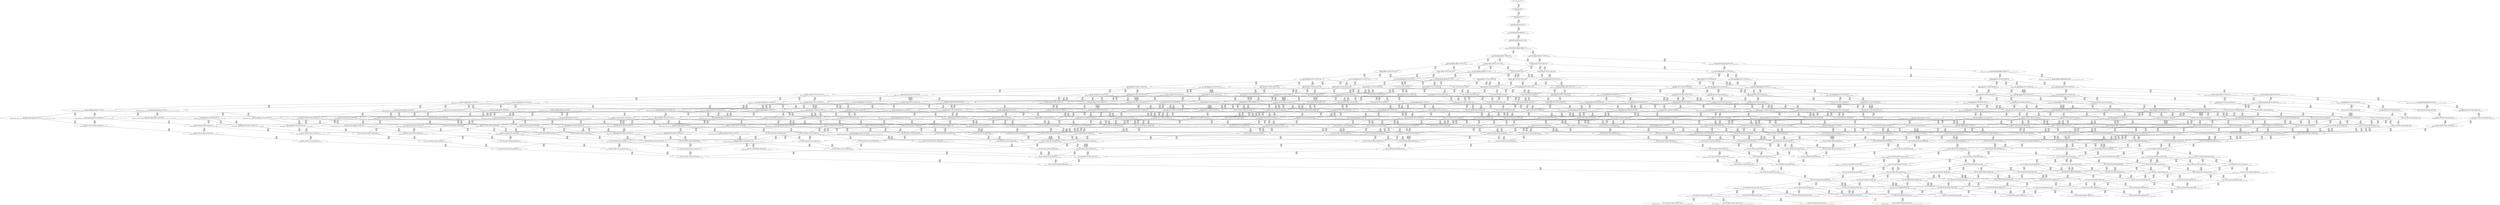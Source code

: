 digraph {
	S0[label="S0: [0, 0] [0, 0] [0, 0] [0, 0] \n{}{}"];
	S1[label="S1: [0, 0] [0, 0] [0, 0] [36, 45] \n{T0J0:36-45}{1}"];
	S2[label="S2: [36, 36] [36, 36] [36, 45] [53, 67] \n{T0J1:53-67}{1, 2}"];
	S3[label="S3: [36, 36] [36, 45] [53, 67] [109, 137] \n{T0J1:53-67, T0J2:109-137}{1, 2, 3}"];
	S4[label="S4: [36, 45] [53, 67] [83, 104] [109, 137] \n{T0J1:53-67, T0J2:109-137, T0J14:83-104}{1, 2, 3, 15}"];
	S5[label="S5: [83, 83] [83, 104] [109, 137] [143, 179] \n{T0J2:109-137, T0J15:143-179}{1, 2, 3, 15, 16}"];
	S6[label="S6: [83, 104] [109, 137] [124, 156] [143, 179] \n{T0J2:109-137, T0J15:143-179, T0J18:124-156}{1, 2, 3, 15, 16, 19}"];
	S7[label="S7: [109, 137] [124, 156] [125, 158] [143, 179] \n{T0J3:125-158, T0J15:143-179}{1, 2, 3, 4, 15, 16, 19}"];
	S8[label="S8: [124, 136] [124, 137] [136, 151] [143, 179] \n{T0J15:143-179, T0J19:136-151}{1, 2, 3, 15, 16, 19, 20}"];
	S9[label="S9: [125, 137] [125, 156] [143, 179] [175, 200] \n{T0J4:175-200, T0J15:143-179}{1, 2, 3, 4, 5, 15, 16, 19}"];
	S10[label="S10: [124, 156] [125, 158] [129, 163] [143, 179] \n{T0J8:129-163, T0J15:143-179}{1, 2, 3, 4, 9, 15, 16, 19}"];
	S11[label="S11: [124, 151] [125, 156] [136, 158] [143, 179] \n{T0J15:143-179}{1, 2, 3, 4, 15, 16, 19, 20}"];
	S12[label="S12: [124, 137] [136, 151] [143, 179] [199, 230] \n{T0J15:143-179, T0J19:136-151, T0J20:199-230}{1, 2, 3, 15, 16, 19, 20, 21}"];
	S13[label="S13: [125, 156] [143, 179] [160, 181] [175, 200] \n{T0J4:175-200, T0J5:160-181, T0J15:143-179}{1, 2, 3, 4, 5, 6, 15, 16, 19}"];
	S14[label="S14: [125, 158] [129, 163] [143, 179] [175, 219] \n{T0J4:175-219}{1, 2, 3, 4, 5, 9, 15, 16, 19}"];
	S15[label="S15: [125, 156] [136, 158] [143, 179] [175, 214] \n{T0J4:175-214}{1, 2, 3, 4, 5, 15, 16, 19, 20}"];
	S16[label="S16: [125, 158] [129, 163] [143, 179] [162, 204] \n{T0J9:162-204}{1, 2, 3, 4, 9, 10, 15, 16, 19}"];
	S17[label="S17: [125, 156] [129, 158] [136, 177] [143, 179] \n{}{1, 2, 3, 4, 9, 15, 16, 19, 20}"];
	S18[label="S18: [125, 156] [136, 158] [143, 179] [199, 230] \n{T0J15:143-179, T0J20:199-230}{1, 2, 3, 4, 15, 16, 19, 20, 21}"];
	S19[label="S19: [136, 151] [143, 168] [149, 179] [199, 230] \n{T0J15:143-179, T0J19:136-151, T0J20:199-230, T0J21:149-168}{1, 2, 3, 15, 16, 19, 20, 21, 22}"];
	S20[label="S20: [143, 179] [143, 179] [160, 181] [175, 200] \n{T0J4:175-200, T0J5:160-181, T0J6:143-179}{1, 2, 3, 4, 5, 6, 7, 15, 16, 19}"];
	S21[label="S21: [129, 179] [143, 181] [160, 202] [175, 219] \n{T0J4:175-219, T0J5:160-202}{1, 2, 3, 4, 5, 6, 9, 15, 16, 19}"];
	S22[label="S22: [136, 158] [143, 179] [160, 200] [175, 214] \n{T0J4:175-214, T0J5:160-200}{1, 2, 3, 4, 5, 6, 15, 16, 19, 20}"];
	S23[label="S23: [129, 163] [143, 179] [162, 205] [175, 221] \n{T0J4:175-221, T0J9:162-205}{1, 2, 3, 4, 5, 9, 10, 15, 16, 19}"];
	S24[label="S24: [129, 158] [136, 179] [143, 182] [175, 219] \n{T0J4:175-219}{1, 2, 3, 4, 5, 9, 15, 16, 19, 20}"];
	S25[label="S25: [136, 158] [143, 179] [175, 219] [199, 230] \n{T0J4:175-219, T0J20:199-230}{1, 2, 3, 4, 5, 15, 16, 19, 20, 21}"];
	S26[label="S26: [143, 163] [143, 170] [153, 179] [162, 204] \n{T0J9:162-204, T0J16:153-170}{1, 2, 3, 4, 9, 10, 15, 16, 17, 19}"];
	S27[label="S27: [129, 163] [136, 177] [143, 179] [162, 204] \n{T0J9:162-204}{1, 2, 3, 4, 9, 10, 15, 16, 19, 20}"];
	S28[label="S28: [129, 158] [136, 179] [143, 182] [199, 230] \n{T0J20:199-230}{1, 2, 3, 4, 9, 15, 16, 19, 20, 21}"];
	S29[label="S29: [136, 168] [143, 172] [150, 179] [199, 230] \n{T0J20:199-230}{1, 2, 3, 4, 15, 16, 19, 20, 21, 22}"];
	S30[label="S30: [143, 168] [149, 179] [199, 223] [205, 230] \n{T0J15:143-179, T0J19:136-151, T0J20:199-230, T0J21:149-168, T0J22:205-223}{1, 2, 3, 15, 16, 19, 20, 21, 22, 23}"];
	S31[label="S31: [143, 179] [160, 181] [175, 200] [187, 234] \n{T0J7:187-234}{1, 2, 3, 4, 5, 6, 7, 8, 15, 16, 19}"];
	S32[label="S32: [143, 181] [147, 202] [160, 202] [175, 219] \n{}{1, 2, 3, 4, 5, 6, 7, 9, 15, 16, 19}"];
	S33[label="S33: [143, 181] [160, 205] [164, 219] [175, 221] \n{T0J4:175-221}{1, 2, 3, 4, 5, 6, 9, 10, 15, 16, 19}"];
	S34[label="S34: [136, 179] [143, 184] [160, 202] [175, 219] \n{T0J4:175-219, T0J5:160-202}{1, 2, 3, 4, 5, 6, 9, 15, 16, 19, 20}"];
	S35[label="S35: [143, 179] [154, 181] [160, 200] [175, 214] \n{T0J4:175-214, T0J5:160-200, T0J6:154-181}{1, 2, 3, 4, 5, 6, 7, 15, 16, 19, 20}"];
	S36[label="S36: [143, 179] [160, 202] [175, 219] [199, 230] \n{T0J4:175-219, T0J5:160-202, T0J20:199-230}{1, 2, 3, 4, 5, 6, 15, 16, 19, 20, 21}"];
	S37[label="S37: [162, 163] [162, 179] [175, 221] [236, 256] \n{T0J4:175-221, T0J10:236-256}{1, 2, 3, 4, 5, 9, 10, 11, 15, 16, 19}"];
	S38[label="S38: [143, 176] [153, 179] [162, 205] [175, 226] \n{T0J4:175-226}{1, 2, 3, 4, 5, 9, 10, 15, 16, 17, 19}"];
	S39[label="S39: [136, 179] [143, 182] [162, 206] [175, 226] \n{T0J4:175-226}{1, 2, 3, 4, 5, 9, 10, 15, 16, 19, 20}"];
	S40[label="S40: [136, 179] [143, 184] [175, 221] [199, 230] \n{T0J4:175-221, T0J20:199-230}{1, 2, 3, 4, 5, 9, 15, 16, 19, 20, 21}"];
	S41[label="S41: [143, 172] [150, 179] [175, 230] [199, 231] \n{T0J4:175-231, T0J20:199-230}{1, 2, 3, 4, 5, 15, 16, 19, 20, 21, 22}"];
	S42[label="S42: [162, 163] [162, 170] [162, 179] [236, 256] \n{T0J10:236-256}{1, 2, 3, 4, 9, 10, 11, 15, 16, 17, 19}"];
	S43[label="S43: [143, 170] [153, 179] [162, 204] [192, 225] \n{T0J17:192-225}{1, 2, 3, 4, 9, 10, 15, 16, 17, 18, 19}"];
	S44[label="S44: [143, 176] [143, 178] [153, 179] [162, 204] \n{}{1, 2, 3, 4, 9, 10, 15, 16, 17, 19, 20}"];
	S45[label="S45: [162, 163] [162, 177] [162, 179] [236, 256] \n{T0J10:236-256}{1, 2, 3, 4, 9, 10, 11, 15, 16, 19, 20}"];
	S46[label="S46: [136, 179] [143, 182] [162, 206] [199, 257] \n{T0J20:199-257}{1, 2, 3, 4, 9, 10, 15, 16, 19, 20, 21}"];
	S47[label="S47: [136, 172] [143, 179] [154, 194] [199, 230] \n{T0J20:199-230}{1, 2, 3, 4, 9, 15, 16, 19, 20, 21, 22}"];
	S48[label="S48: [143, 179] [150, 189] [199, 223] [205, 230] \n{T0J20:199-230, T0J22:205-223}{1, 2, 3, 4, 15, 16, 19, 20, 21, 22, 23}"];
	S49[label="S49: [147, 202] [160, 202] [175, 219] [187, 236] \n{T0J7:187-236}{1, 2, 3, 4, 5, 6, 7, 8, 9, 15, 16, 19}"];
	S50[label="S50: [147, 204] [160, 205] [164, 219] [175, 229] \n{}{1, 2, 3, 4, 5, 6, 7, 9, 10, 15, 16, 19}"];
	S51[label="S51: [162, 205] [164, 219] [175, 221] [236, 274] \n{T0J10:236-274}{1, 2, 3, 4, 5, 6, 9, 10, 11, 15, 16, 19}"];
	S52[label="S52: [153, 194] [160, 205] [164, 220] [175, 226] \n{}{1, 2, 3, 4, 5, 6, 9, 10, 15, 16, 17, 19}"];
	S53[label="S53: [143, 193] [160, 206] [164, 223] [175, 227] \n{}{1, 2, 3, 4, 5, 6, 9, 10, 15, 16, 19, 20}"];
	S54[label="S54: [143, 184] [154, 202] [160, 205] [175, 219] \n{}{1, 2, 3, 4, 5, 6, 7, 9, 15, 16, 19, 20}"];
	S55[label="S55: [143, 202] [160, 221] [175, 223] [199, 230] \n{T0J20:199-230}{1, 2, 3, 4, 5, 6, 9, 15, 16, 19, 20, 21}"];
	S56[label="S56: [154, 181] [160, 200] [175, 214] [187, 234] \n{T0J7:187-234}{1, 2, 3, 4, 5, 6, 7, 8, 15, 16, 19, 20}"];
	S57[label="S57: [160, 202] [161, 202] [175, 219] [199, 230] \n{T0J6:161-202, T0J20:199-230}{1, 2, 3, 4, 5, 6, 7, 15, 16, 19, 20, 21}"];
	S58[label="S58: [162, 179] [175, 221] [213, 227] [236, 256] \n{T0J4:175-221, T0J10:236-256, T0J11:213-227}{1, 2, 3, 4, 5, 9, 10, 11, 12, 15, 16, 19}"];
	S59[label="S59: [162, 179] [162, 205] [175, 226] [236, 269] \n{T0J10:236-269}{1, 2, 3, 4, 5, 9, 10, 11, 15, 16, 17, 19}"];
	S60[label="S60: [162, 182] [162, 206] [175, 226] [236, 272] \n{T0J10:236-272}{1, 2, 3, 4, 5, 9, 10, 11, 15, 16, 19, 20}"];
	S61[label="S61: [153, 179] [162, 205] [175, 226] [192, 238] \n{T0J17:192-238}{1, 2, 3, 4, 5, 9, 10, 15, 16, 17, 18, 19}"];
	S62[label="S62: [143, 182] [153, 192] [162, 206] [175, 239] \n{}{1, 2, 3, 4, 5, 9, 10, 15, 16, 17, 19, 20}"];
	S63[label="S63: [143, 184] [162, 221] [175, 242] [199, 272] \n{T0J20:199-272}{1, 2, 3, 4, 5, 9, 10, 15, 16, 19, 20, 21}"];
	S64[label="S64: [143, 179] [154, 198] [175, 230] [199, 235] \n{T0J4:175-235, T0J20:199-230}{1, 2, 3, 4, 5, 9, 15, 16, 19, 20, 21, 22}"];
	S65[label="S65: [150, 179] [175, 216] [178, 230] [199, 231] \n{T0J4:175-231, T0J5:178-216, T0J20:199-230}{1, 2, 3, 4, 5, 6, 15, 16, 19, 20, 21, 22}"];
	S66[label="S66: [162, 170] [162, 179] [213, 227] [236, 256] \n{T0J10:236-256, T0J11:213-227}{1, 2, 3, 4, 9, 10, 11, 12, 15, 16, 17, 19}"];
	S67[label="S67: [162, 179] [162, 204] [192, 225] [236, 263] \n{T0J10:236-263, T0J17:192-225}{1, 2, 3, 4, 9, 10, 11, 15, 16, 17, 18, 19}"];
	S68[label="S68: [162, 178] [162, 179] [162, 204] [236, 269] \n{T0J10:236-269}{1, 2, 3, 4, 9, 10, 11, 15, 16, 17, 19, 20}"];
	S69[label="S69: [143, 179] [153, 185] [162, 204] [192, 238] \n{T0J17:192-238}{1, 2, 3, 4, 9, 10, 15, 16, 17, 18, 19, 20}"];
	S70[label="S70: [143, 182] [153, 192] [162, 206] [199, 270] \n{T0J20:199-270}{1, 2, 3, 4, 9, 10, 15, 16, 17, 19, 20, 21}"];
	S71[label="S71: [162, 177] [162, 179] [213, 227] [236, 256] \n{T0J10:236-256, T0J11:213-227}{1, 2, 3, 4, 9, 10, 11, 12, 15, 16, 19, 20}"];
	S72[label="S72: [162, 182] [162, 206] [199, 257] [236, 272] \n{T0J10:236-272, T0J20:199-257}{1, 2, 3, 4, 9, 10, 11, 15, 16, 19, 20, 21}"];
	S73[label="S73: [143, 182] [154, 206] [162, 220] [199, 257] \n{T0J20:199-257}{1, 2, 3, 4, 9, 10, 15, 16, 19, 20, 21, 22}"];
	S74[label="S74: [143, 189] [154, 205] [199, 223] [205, 230] \n{T0J20:199-230, T0J22:205-223}{1, 2, 3, 4, 9, 15, 16, 19, 20, 21, 22, 23}"];
	S75[label="S75: [150, 189] [193, 223] [199, 230] [205, 242] \n{T0J4:193-242, T0J20:199-230, T0J22:205-223}{1, 2, 3, 4, 5, 15, 16, 19, 20, 21, 22, 23}"];
	S76[label="S76: [160, 205] [164, 219] [175, 236] [187, 259] \n{}{1, 2, 3, 4, 5, 6, 7, 8, 9, 10, 15, 16, 19}"];
	S77[label="S77: [162, 219] [164, 221] [175, 229] [236, 281] \n{T0J10:236-281}{1, 2, 3, 4, 5, 6, 7, 9, 10, 11, 15, 16, 19}"];
	S78[label="S78: [157, 205] [160, 217] [164, 220] [175, 229] \n{}{1, 2, 3, 4, 5, 6, 7, 9, 10, 15, 16, 17, 19}"];
	S79[label="S79: [154, 206] [160, 216] [164, 223] [175, 232] \n{}{1, 2, 3, 4, 5, 6, 7, 9, 10, 15, 16, 19, 20}"];
	S80[label="S80: [164, 221] [175, 223] [213, 252] [236, 274] \n{T0J10:236-274, T0J11:213-252}{1, 2, 3, 4, 5, 6, 9, 10, 11, 12, 15, 16, 19}"];
	S81[label="S81: [162, 205] [164, 223] [175, 226] [236, 281] \n{T0J10:236-281}{1, 2, 3, 4, 5, 6, 9, 10, 11, 15, 16, 17, 19}"];
	S82[label="S82: [162, 206] [164, 226] [175, 227] [236, 281] \n{T0J10:236-281}{1, 2, 3, 4, 5, 6, 9, 10, 11, 15, 16, 19, 20}"];
	S83[label="S83: [160, 205] [164, 223] [175, 226] [192, 250] \n{T0J17:192-250}{1, 2, 3, 4, 5, 6, 9, 10, 15, 16, 17, 18, 19}"];
	S84[label="S84: [153, 201] [160, 206] [164, 226] [175, 239] \n{}{1, 2, 3, 4, 5, 6, 9, 10, 15, 16, 17, 19, 20}"];
	S85[label="S85: [160, 221] [164, 228] [175, 242] [199, 272] \n{T0J20:199-272}{1, 2, 3, 4, 5, 6, 9, 10, 15, 16, 19, 20, 21}"];
	S86[label="S86: [154, 202] [160, 207] [175, 219] [187, 239] \n{T0J7:187-239}{1, 2, 3, 4, 5, 6, 7, 8, 9, 15, 16, 19, 20}"];
	S87[label="S87: [160, 221] [161, 223] [175, 225] [199, 230] \n{}{1, 2, 3, 4, 5, 6, 7, 9, 15, 16, 19, 20, 21}"];
	S88[label="S88: [161, 202] [175, 219] [199, 230] [204, 257] \n{T0J7:204-257}{1, 2, 3, 4, 5, 6, 7, 8, 15, 16, 19, 20, 21}"];
	S89[label="S89: [175, 221] [200, 227] [213, 227] [236, 256] \n{T0J10:236-256, T0J11:213-227, T0J12:200-227}{1, 2, 3, 4, 5, 9, 10, 11, 12, 13, 15, 16, 19}"];
	S90[label="S90: [162, 205] [175, 227] [213, 243] [236, 269] \n{T0J10:236-269, T0J11:213-243}{1, 2, 3, 4, 5, 9, 10, 11, 12, 15, 16, 17, 19}"];
	S91[label="S91: [162, 206] [175, 227] [213, 246] [236, 272] \n{T0J10:236-272, T0J11:213-246}{1, 2, 3, 4, 5, 9, 10, 11, 12, 15, 16, 19, 20}"];
	S92[label="S92: [162, 205] [175, 226] [192, 242] [236, 272] \n{T0J10:236-272, T0J17:192-241}{1, 2, 3, 4, 5, 9, 10, 11, 15, 16, 17, 18, 19}"];
	S93[label="S93: [162, 195] [162, 206] [175, 241] [236, 275] \n{T0J10:236-275}{1, 2, 3, 4, 5, 9, 10, 11, 15, 16, 17, 19, 20}"];
	S94[label="S94: [162, 221] [175, 245] [199, 272] [236, 277] \n{T0J10:236-277, T0J20:199-272}{1, 2, 3, 4, 5, 9, 10, 11, 15, 16, 19, 20, 21}"];
	S95[label="S95: [153, 194] [162, 206] [175, 239] [192, 244] \n{T0J17:192-244}{1, 2, 3, 4, 5, 9, 10, 15, 16, 17, 18, 19, 20}"];
	S96[label="S96: [153, 197] [162, 221] [175, 245] [199, 272] \n{T0J20:199-272}{1, 2, 3, 4, 5, 9, 10, 15, 16, 17, 19, 20, 21}"];
	S97[label="S97: [154, 210] [162, 227] [175, 245] [199, 272] \n{T0J20:199-272}{1, 2, 3, 4, 5, 9, 10, 15, 16, 19, 20, 21, 22}"];
	S98[label="S98: [154, 205] [175, 223] [178, 230] [199, 235] \n{T0J20:199-230}{1, 2, 3, 4, 5, 6, 9, 15, 16, 19, 20, 21, 22}"];
	S99[label="S99: [168, 202] [175, 216] [178, 230] [199, 231] \n{T0J6:168-202, T0J20:199-230}{1, 2, 3, 4, 5, 6, 7, 15, 16, 19, 20, 21, 22}"];
	S100[label="S100: [162, 179] [200, 218] [213, 227] [236, 256] \n{T0J10:236-256, T0J11:213-227, T0J12:200-218}{1, 2, 3, 4, 9, 10, 11, 12, 13, 15, 16, 17, 19}"];
	S101[label="S101: [162, 204] [192, 227] [213, 243] [236, 263] \n{T0J10:236-263, T0J11:213-243, T0J17:192-232}{1, 2, 3, 4, 9, 10, 11, 12, 15, 16, 17, 18, 19}"];
	S102[label="S102: [162, 179] [162, 204] [213, 242] [236, 269] \n{T0J10:236-269, T0J11:213-242}{1, 2, 3, 4, 9, 10, 11, 12, 15, 16, 17, 19, 20}"];
	S103[label="S103: [162, 194] [162, 204] [192, 240] [236, 272] \n{T0J10:236-272, T0J17:192-240}{1, 2, 3, 4, 9, 10, 11, 15, 16, 17, 18, 19, 20}"];
	S104[label="S104: [162, 195] [162, 206] [199, 270] [236, 275] \n{T0J10:236-275, T0J20:199-272}{1, 2, 3, 4, 9, 10, 11, 15, 16, 17, 19, 20, 21}"];
	S105[label="S105: [153, 192] [162, 206] [192, 244] [199, 273] \n{T0J17:192-244, T0J20:199-273}{1, 2, 3, 4, 9, 10, 15, 16, 17, 18, 19, 20, 21}"];
	S106[label="S106: [153, 195] [154, 206] [162, 220] [199, 270] \n{T0J20:199-270}{1, 2, 3, 4, 9, 10, 15, 16, 17, 19, 20, 21, 22}"];
	S107[label="S107: [162, 179] [200, 225] [213, 227] [236, 256] \n{T0J10:236-256, T0J11:213-227, T0J12:200-225}{1, 2, 3, 4, 9, 10, 11, 12, 13, 15, 16, 19, 20}"];
	S108[label="S108: [162, 206] [199, 246] [213, 257] [236, 272] \n{T0J10:236-272, T0J11:213-246, T0J20:199-271}{1, 2, 3, 4, 9, 10, 11, 12, 15, 16, 19, 20, 21}"];
	S109[label="S109: [162, 206] [162, 220] [199, 257] [236, 275] \n{T0J10:236-275, T0J20:199-257}{1, 2, 3, 4, 9, 10, 11, 15, 16, 19, 20, 21, 22}"];
	S110[label="S110: [154, 206] [162, 223] [199, 257] [205, 265] \n{T0J20:199-257, T0J22:205-265}{1, 2, 3, 4, 9, 10, 15, 16, 19, 20, 21, 22, 23}"];
	S111[label="S111: [154, 214] [193, 223] [199, 230] [205, 252] \n{T0J4:193-252, T0J20:199-230, T0J22:205-223}{1, 2, 3, 4, 5, 9, 15, 16, 19, 20, 21, 22, 23}"];
	S112[label="S112: [185, 223] [193, 230] [199, 233] [205, 242] \n{T0J4:193-242, T0J5:185-233, T0J20:199-230, T0J22:205-223}{1, 2, 3, 4, 5, 6, 15, 16, 19, 20, 21, 22, 23}"];
	S113[label="S113: [164, 221] [175, 236] [187, 274] [236, 298] \n{T0J10:236-298}{1, 2, 3, 4, 5, 6, 7, 8, 9, 10, 11, 15, 16, 19}"];
	S114[label="S114: [160, 218] [164, 220] [175, 236] [187, 260] \n{}{1, 2, 3, 4, 5, 6, 7, 8, 9, 10, 15, 16, 17, 19}"];
	S115[label="S115: [160, 216] [164, 223] [175, 239] [187, 261] \n{}{1, 2, 3, 4, 5, 6, 7, 8, 9, 10, 15, 16, 19, 20}"];
	S116[label="S116: [164, 223] [175, 244] [213, 252] [236, 281] \n{T0J10:236-281}{1, 2, 3, 4, 5, 6, 7, 9, 10, 11, 12, 15, 16, 19}"];
	S117[label="S117: [162, 223] [164, 226] [175, 229] [236, 281] \n{T0J10:236-281}{1, 2, 3, 4, 5, 6, 7, 9, 10, 11, 15, 16, 17, 19}"];
	S118[label="S118: [162, 226] [164, 227] [175, 232] [236, 281] \n{T0J10:236-281}{1, 2, 3, 4, 5, 6, 7, 9, 10, 11, 15, 16, 19, 20}"];
	S119[label="S119: [160, 223] [164, 226] [175, 229] [192, 250] \n{}{1, 2, 3, 4, 5, 6, 7, 9, 10, 15, 16, 17, 18, 19}"];
	S120[label="S120: [160, 206] [164, 224] [164, 226] [175, 239] \n{}{1, 2, 3, 4, 5, 6, 7, 9, 10, 15, 16, 17, 19, 20}"];
	S121[label="S121: [160, 228] [164, 242] [175, 244] [199, 272] \n{}{1, 2, 3, 4, 5, 6, 7, 9, 10, 15, 16, 19, 20, 21}"];
	S122[label="S122: [175, 227] [202, 236] [213, 256] [236, 274] \n{T0J10:236-274}{1, 2, 3, 4, 5, 6, 9, 10, 11, 12, 13, 15, 16, 19}"];
	S123[label="S123: [164, 227] [175, 243] [213, 252] [236, 281] \n{T0J10:236-281, T0J11:213-252}{1, 2, 3, 4, 5, 6, 9, 10, 11, 12, 15, 16, 17, 19}"];
	S124[label="S124: [164, 227] [175, 246] [213, 252] [236, 281] \n{T0J10:236-281, T0J11:213-252}{1, 2, 3, 4, 5, 6, 9, 10, 11, 12, 15, 16, 19, 20}"];
	S125[label="S125: [164, 226] [175, 242] [192, 250] [236, 281] \n{T0J10:236-281}{1, 2, 3, 4, 5, 6, 9, 10, 11, 15, 16, 17, 18, 19}"];
	S126[label="S126: [162, 206] [164, 239] [175, 241] [236, 281] \n{T0J10:236-281}{1, 2, 3, 4, 5, 6, 9, 10, 11, 15, 16, 17, 19, 20}"];
	S127[label="S127: [164, 245] [175, 265] [199, 272] [236, 281] \n{T0J10:236-281}{1, 2, 3, 4, 5, 6, 9, 10, 11, 15, 16, 19, 20, 21}"];
	S128[label="S128: [160, 206] [164, 238] [175, 239] [192, 250] \n{}{1, 2, 3, 4, 5, 6, 9, 10, 15, 16, 17, 18, 19, 20}"];
	S129[label="S129: [160, 221] [164, 241] [175, 245] [199, 272] \n{T0J20:199-272}{1, 2, 3, 4, 5, 6, 9, 10, 15, 16, 17, 19, 20, 21}"];
	S130[label="S130: [162, 227] [175, 245] [185, 254] [199, 272] \n{}{1, 2, 3, 4, 5, 6, 9, 10, 15, 16, 19, 20, 21, 22}"];
	S131[label="S131: [161, 223] [175, 228] [199, 230] [204, 276] \n{T0J7:204-276}{1, 2, 3, 4, 5, 6, 7, 8, 9, 15, 16, 19, 20, 21}"];
	S132[label="S132: [180, 195] [200, 227] [213, 227] [236, 256] \n{T0J10:236-256, T0J11:213-227, T0J12:200-227, T0J13:180-195}{1, 2, 3, 4, 5, 9, 10, 11, 12, 13, 14, 15, 16, 19}"];
	S133[label="S133: [175, 227] [200, 236] [213, 243] [236, 269] \n{T0J10:236-269, T0J11:213-243, T0J12:200-236}{1, 2, 3, 4, 5, 9, 10, 11, 12, 13, 15, 16, 17, 19}"];
	S134[label="S134: [175, 227] [200, 236] [213, 246] [236, 272] \n{T0J10:236-272, T0J11:213-246, T0J12:200-236}{1, 2, 3, 4, 5, 9, 10, 11, 12, 13, 15, 16, 19, 20}"];
	S135[label="S135: [175, 227] [192, 243] [213, 263] [236, 272] \n{T0J10:236-272, T0J11:213-252}{1, 2, 3, 4, 5, 9, 10, 11, 12, 15, 16, 17, 18, 19}"];
	S136[label="S136: [162, 206] [175, 242] [213, 252] [236, 275] \n{T0J10:236-275, T0J11:213-252}{1, 2, 3, 4, 5, 9, 10, 11, 12, 15, 16, 17, 19, 20}"];
	S137[label="S137: [175, 246] [199, 257] [213, 272] [236, 277] \n{T0J10:236-277, T0J11:213-252}{1, 2, 3, 4, 5, 9, 10, 11, 12, 15, 16, 19, 20, 21}"];
	S138[label="S138: [162, 206] [175, 241] [192, 257] [236, 281] \n{T0J10:236-281}{1, 2, 3, 4, 5, 9, 10, 11, 15, 16, 17, 18, 19, 20}"];
	S139[label="S139: [162, 221] [175, 258] [199, 272] [236, 281] \n{T0J10:236-281, T0J20:199-272}{1, 2, 3, 4, 5, 9, 10, 11, 15, 16, 17, 19, 20, 21}"];
	S140[label="S140: [162, 227] [175, 257] [199, 272] [236, 281] \n{T0J10:236-281}{1, 2, 3, 4, 5, 9, 10, 11, 15, 16, 19, 20, 21, 22}"];
	S141[label="S141: [162, 221] [175, 245] [192, 255] [202, 282] \n{T0J17:192-250, T0J20:199-282}{1, 2, 3, 4, 5, 9, 10, 15, 16, 17, 18, 19, 20, 21}"];
	S142[label="S142: [154, 210] [162, 227] [175, 258] [199, 272] \n{T0J20:199-272}{1, 2, 3, 4, 5, 9, 10, 15, 16, 17, 19, 20, 21, 22}"];
	S143[label="S143: [162, 227] [175, 257] [199, 265] [205, 272] \n{}{1, 2, 3, 4, 5, 9, 10, 15, 16, 19, 20, 21, 22, 23}"];
	S144[label="S144: [172, 223] [175, 228] [178, 230] [199, 235] \n{}{1, 2, 3, 4, 5, 6, 7, 9, 15, 16, 19, 20, 21, 22}"];
	S145[label="S145: [175, 216] [178, 230] [199, 231] [212, 257] \n{T0J7:212-257}{1, 2, 3, 4, 5, 6, 7, 8, 15, 16, 19, 20, 21, 22}"];
	S146[label="S146: [167, 186] [200, 218] [213, 227] [236, 256] \n{T0J10:236-256, T0J11:213-227, T0J12:200-218, T0J13:167-186}{1, 2, 3, 4, 9, 10, 11, 12, 13, 14, 15, 16, 17, 19}"];
	S147[label="S147: [192, 227] [200, 236] [213, 243] [236, 263] \n{T0J10:236-263, T0J11:213-243, T0J12:200-236, T0J17:192-241}{1, 2, 3, 4, 9, 10, 11, 12, 13, 15, 16, 17, 18, 19}"];
	S148[label="S148: [162, 204] [200, 227] [213, 242] [236, 269] \n{T0J10:236-269, T0J11:213-242, T0J12:200-227}{1, 2, 3, 4, 9, 10, 11, 12, 13, 15, 16, 17, 19, 20}"];
	S149[label="S149: [162, 204] [192, 241] [213, 252] [236, 272] \n{T0J10:236-272, T0J11:213-252, T0J17:192-241}{1, 2, 3, 4, 9, 10, 11, 12, 15, 16, 17, 18, 19, 20}"];
	S150[label="S150: [162, 206] [199, 252] [213, 270] [236, 275] \n{T0J10:236-275, T0J11:213-252, T0J20:199-272}{1, 2, 3, 4, 9, 10, 11, 12, 15, 16, 17, 19, 20, 21}"];
	S151[label="S151: [162, 206] [192, 250] [199, 273] [236, 282] \n{T0J10:236-281, T0J17:192-250, T0J20:199-282}{1, 2, 3, 4, 9, 10, 11, 15, 16, 17, 18, 19, 20, 21}"];
	S152[label="S152: [162, 206] [162, 220] [199, 270] [236, 281] \n{T0J10:236-281, T0J20:199-272}{1, 2, 3, 4, 9, 10, 11, 15, 16, 17, 19, 20, 21, 22}"];
	S153[label="S153: [154, 206] [162, 220] [192, 250] [199, 273] \n{T0J17:192-250, T0J20:199-273}{1, 2, 3, 4, 9, 10, 15, 16, 17, 18, 19, 20, 21, 22}"];
	S154[label="S154: [154, 206] [162, 223] [199, 265] [205, 270] \n{T0J20:199-270, T0J22:205-265}{1, 2, 3, 4, 9, 10, 15, 16, 17, 19, 20, 21, 22, 23}"];
	S155[label="S155: [167, 186] [200, 225] [213, 227] [236, 256] \n{T0J10:236-256, T0J11:213-227, T0J12:200-225, T0J13:167-186}{1, 2, 3, 4, 9, 10, 11, 12, 13, 14, 15, 16, 19, 20}"];
	S156[label="S156: [199, 236] [200, 246] [213, 257] [236, 272] \n{T0J10:236-272, T0J11:213-246, T0J12:200-236, T0J20:199-272}{1, 2, 3, 4, 9, 10, 11, 12, 13, 15, 16, 19, 20, 21}"];
	S157[label="S157: [162, 220] [199, 252] [213, 257] [236, 275] \n{T0J10:236-275, T0J11:213-252, T0J20:199-271}{1, 2, 3, 4, 9, 10, 11, 12, 15, 16, 19, 20, 21, 22}"];
	S158[label="S158: [162, 223] [199, 257] [205, 265] [236, 281] \n{T0J10:236-281, T0J20:199-257, T0J22:205-265}{1, 2, 3, 4, 9, 10, 11, 15, 16, 19, 20, 21, 22, 23}"];
	S159[label="S159: [189, 223] [193, 230] [199, 252] [205, 258] \n{}{1, 2, 3, 4, 5, 6, 9, 15, 16, 19, 20, 21, 22, 23}"];
	S160[label="S160: [193, 230] [199, 233] [203, 242] [205, 246] \n{T0J6:203-246}{1, 2, 3, 4, 5, 6, 7, 15, 16, 19, 20, 21, 22, 23}"];
	S161[label="S161: [175, 244] [187, 274] [213, 285] [236, 298] \n{T0J10:236-298}{1, 2, 3, 4, 5, 6, 7, 8, 9, 10, 11, 12, 15, 16, 19}"];
	S162[label="S162: [164, 234] [175, 236] [187, 278] [236, 311] \n{T0J10:236-311}{1, 2, 3, 4, 5, 6, 7, 8, 9, 10, 11, 15, 16, 17, 19}"];
	S163[label="S163: [164, 227] [175, 239] [187, 281] [236, 309] \n{T0J10:236-309}{1, 2, 3, 4, 5, 6, 7, 8, 9, 10, 11, 15, 16, 19, 20}"];
	S164[label="S164: [164, 226] [175, 236] [187, 260] [204, 280] \n{}{1, 2, 3, 4, 5, 6, 7, 8, 9, 10, 15, 16, 17, 18, 19}"];
	S165[label="S165: [164, 224] [164, 229] [175, 239] [187, 261] \n{}{1, 2, 3, 4, 5, 6, 7, 8, 9, 10, 15, 16, 17, 19, 20}"];
	S166[label="S166: [164, 242] [175, 244] [187, 272] [204, 283] \n{}{1, 2, 3, 4, 5, 6, 7, 8, 9, 10, 15, 16, 19, 20, 21}"];
	S167[label="S167: [175, 236] [202, 250] [213, 256] [236, 281] \n{T0J10:236-281}{1, 2, 3, 4, 5, 6, 7, 9, 10, 11, 12, 13, 15, 16, 19}"];
	S168[label="S168: [164, 243] [175, 250] [213, 252] [236, 281] \n{T0J10:236-281}{1, 2, 3, 4, 5, 6, 7, 9, 10, 11, 12, 15, 16, 17, 19}"];
	S169[label="S169: [164, 246] [175, 250] [213, 252] [236, 281] \n{T0J10:236-281}{1, 2, 3, 4, 5, 6, 7, 9, 10, 11, 12, 15, 16, 19, 20}"];
	S170[label="S170: [164, 242] [175, 249] [192, 250] [236, 281] \n{T0J10:236-281}{1, 2, 3, 4, 5, 6, 7, 9, 10, 11, 15, 16, 17, 18, 19}"];
	S171[label="S171: [164, 229] [164, 239] [175, 241] [236, 281] \n{T0J10:236-281}{1, 2, 3, 4, 5, 6, 7, 9, 10, 11, 15, 16, 17, 19, 20}"];
	S172[label="S172: [164, 265] [175, 268] [199, 272] [236, 281] \n{}{1, 2, 3, 4, 5, 6, 7, 9, 10, 11, 15, 16, 19, 20, 21}"];
	S173[label="S173: [164, 229] [164, 238] [175, 239] [192, 250] \n{}{1, 2, 3, 4, 5, 6, 7, 9, 10, 15, 16, 17, 18, 19, 20}"];
	S174[label="S174: [164, 241] [164, 244] [175, 245] [199, 272] \n{}{1, 2, 3, 4, 5, 6, 7, 9, 10, 15, 16, 17, 19, 20, 21}"];
	S175[label="S175: [164, 245] [175, 250] [185, 254] [199, 272] \n{}{1, 2, 3, 4, 5, 6, 7, 9, 10, 15, 16, 19, 20, 21, 22}"];
	S176[label="S176: [180, 195] [202, 236] [213, 256] [236, 274] \n{T0J10:236-274, T0J13:180-195}{1, 2, 3, 4, 5, 6, 9, 10, 11, 12, 13, 14, 15, 16, 19}"];
	S177[label="S177: [175, 236] [202, 243] [213, 269] [236, 281] \n{T0J10:236-281}{1, 2, 3, 4, 5, 6, 9, 10, 11, 12, 13, 15, 16, 17, 19}"];
	S178[label="S178: [175, 236] [202, 246] [213, 271] [236, 281] \n{T0J10:236-281}{1, 2, 3, 4, 5, 6, 9, 10, 11, 12, 13, 15, 16, 19, 20}"];
	S179[label="S179: [175, 243] [192, 263] [213, 271] [236, 281] \n{T0J10:236-281}{1, 2, 3, 4, 5, 6, 9, 10, 11, 12, 15, 16, 17, 18, 19}"];
	S180[label="S180: [164, 242] [175, 250] [213, 252] [236, 281] \n{T0J10:236-281, T0J11:213-252}{1, 2, 3, 4, 5, 6, 9, 10, 11, 12, 15, 16, 17, 19, 20}"];
	S181[label="S181: [175, 257] [199, 272] [213, 277] [236, 290] \n{}{1, 2, 3, 4, 5, 6, 9, 10, 11, 12, 15, 16, 19, 20, 21}"];
	S182[label="S182: [164, 241] [175, 250] [192, 257] [236, 281] \n{T0J10:236-281}{1, 2, 3, 4, 5, 6, 9, 10, 11, 15, 16, 17, 18, 19, 20}"];
	S183[label="S183: [164, 258] [175, 265] [199, 272] [236, 281] \n{T0J10:236-281}{1, 2, 3, 4, 5, 6, 9, 10, 11, 15, 16, 17, 19, 20, 21}"];
	S184[label="S184: [175, 257] [185, 271] [199, 272] [236, 281] \n{T0J10:236-281}{1, 2, 3, 4, 5, 6, 9, 10, 11, 15, 16, 19, 20, 21, 22}"];
	S185[label="S185: [164, 245] [175, 255] [192, 265] [202, 282] \n{}{1, 2, 3, 4, 5, 6, 9, 10, 15, 16, 17, 18, 19, 20, 21}"];
	S186[label="S186: [162, 227] [175, 254] [185, 258] [199, 272] \n{}{1, 2, 3, 4, 5, 6, 9, 10, 15, 16, 17, 19, 20, 21, 22}"];
	S187[label="S187: [175, 257] [185, 265] [199, 271] [205, 272] \n{}{1, 2, 3, 4, 5, 6, 9, 10, 15, 16, 19, 20, 21, 22, 23}"];
	S188[label="S188: [200, 227] [213, 227] [215, 239] [236, 256] \n{T0J5:215-239, T0J10:236-256, T0J11:213-227, T0J12:200-227}{1, 2, 3, 4, 5, 6, 9, 10, 11, 12, 13, 14, 15, 16, 19}"];
	S189[label="S189: [180, 218] [200, 236] [213, 249] [236, 269] \n{T0J10:236-269, T0J11:213-243, T0J12:200-236}{1, 2, 3, 4, 5, 9, 10, 11, 12, 13, 14, 15, 16, 17, 19}"];
	S190[label="S190: [192, 236] [213, 243] [213, 263] [236, 290] \n{T0J10:236-272}{1, 2, 3, 4, 5, 9, 10, 11, 12, 13, 15, 16, 17, 18, 19}"];
	S191[label="S191: [175, 236] [200, 242] [213, 267] [236, 275] \n{T0J10:236-275, T0J11:213-252}{1, 2, 3, 4, 5, 9, 10, 11, 12, 13, 15, 16, 17, 19, 20}"];
	S192[label="S192: [180, 195] [200, 236] [213, 246] [236, 272] \n{T0J10:236-272, T0J11:213-246, T0J12:200-236, T0J13:180-195}{1, 2, 3, 4, 5, 9, 10, 11, 12, 13, 14, 15, 16, 19, 20}"];
	S193[label="S193: [199, 246] [213, 257] [213, 272] [236, 299] \n{T0J10:236-277}{1, 2, 3, 4, 5, 9, 10, 11, 12, 13, 15, 16, 19, 20, 21}"];
	S194[label="S194: [175, 242] [192, 252] [213, 267] [236, 281] \n{T0J10:236-281, T0J11:213-252}{1, 2, 3, 4, 5, 9, 10, 11, 12, 15, 16, 17, 18, 19, 20}"];
	S195[label="S195: [175, 252] [199, 269] [213, 272] [236, 281] \n{T0J10:236-281, T0J11:213-252}{1, 2, 3, 4, 5, 9, 10, 11, 12, 15, 16, 17, 19, 20, 21}"];
	S196[label="S196: [175, 252] [199, 257] [213, 275] [236, 283] \n{T0J10:236-281}{1, 2, 3, 4, 5, 9, 10, 11, 12, 15, 16, 19, 20, 21, 22}"];
	S197[label="S197: [175, 250] [192, 269] [202, 281] [236, 282] \n{T0J10:236-281}{1, 2, 3, 4, 5, 9, 10, 11, 15, 16, 17, 18, 19, 20, 21}"];
	S198[label="S198: [162, 227] [175, 269] [199, 272] [236, 281] \n{T0J10:236-281}{1, 2, 3, 4, 5, 9, 10, 11, 15, 16, 17, 19, 20, 21, 22}"];
	S199[label="S199: [175, 257] [199, 265] [205, 281] [236, 286] \n{T0J10:236-281}{1, 2, 3, 4, 5, 9, 10, 11, 15, 16, 19, 20, 21, 22, 23}"];
	S200[label="S200: [162, 227] [175, 250] [192, 269] [202, 282] \n{}{1, 2, 3, 4, 5, 9, 10, 15, 16, 17, 18, 19, 20, 21, 22}"];
	S201[label="S201: [162, 227] [175, 265] [199, 269] [205, 272] \n{}{1, 2, 3, 4, 5, 9, 10, 15, 16, 17, 19, 20, 21, 22, 23}"];
	S202[label="S202: [175, 230] [178, 231] [199, 242] [212, 278] \n{}{1, 2, 3, 4, 5, 6, 7, 8, 9, 15, 16, 19, 20, 21, 22}"];
	S203[label="S203: [200, 218] [213, 227] [216, 248] [236, 256] \n{T0J10:236-256, T0J11:213-227, T0J12:200-218, T0J17:216-248}{1, 2, 3, 4, 9, 10, 11, 12, 13, 14, 15, 16, 17, 18, 19}"];
	S204[label="S204: [167, 199] [200, 227] [213, 242] [236, 269] \n{T0J10:236-269, T0J11:213-242, T0J12:200-227}{1, 2, 3, 4, 9, 10, 11, 12, 13, 14, 15, 16, 17, 19, 20}"];
	S205[label="S205: [192, 236] [200, 242] [213, 252] [236, 272] \n{T0J10:236-272, T0J11:213-252, T0J12:200-236, T0J17:192-250}{1, 2, 3, 4, 9, 10, 11, 12, 13, 15, 16, 17, 18, 19, 20}"];
	S206[label="S206: [199, 236] [200, 252] [213, 270] [236, 275] \n{T0J10:236-275, T0J11:213-252, T0J12:200-236, T0J20:199-272}{1, 2, 3, 4, 9, 10, 11, 12, 13, 15, 16, 17, 19, 20, 21}"];
	S207[label="S207: [192, 250] [199, 252] [213, 273] [236, 282] \n{T0J10:236-281, T0J11:213-252, T0J17:192-250, T0J20:199-282}{1, 2, 3, 4, 9, 10, 11, 12, 15, 16, 17, 18, 19, 20, 21}"];
	S208[label="S208: [162, 220] [199, 252] [213, 270] [236, 281] \n{T0J10:236-281, T0J11:213-252, T0J20:199-272}{1, 2, 3, 4, 9, 10, 11, 12, 15, 16, 17, 19, 20, 21, 22}"];
	S209[label="S209: [162, 220] [192, 250] [199, 273] [236, 282] \n{T0J10:236-281, T0J17:192-250, T0J20:199-282}{1, 2, 3, 4, 9, 10, 11, 15, 16, 17, 18, 19, 20, 21, 22}"];
	S210[label="S210: [162, 223] [199, 265] [205, 270] [236, 281] \n{T0J10:236-281, T0J20:199-272, T0J22:205-265}{1, 2, 3, 4, 9, 10, 11, 15, 16, 17, 19, 20, 21, 22, 23}"];
	S211[label="S211: [162, 223] [192, 250] [199, 273] [205, 275] \n{T0J17:192-250, T0J20:199-273, T0J22:205-275}{1, 2, 3, 4, 9, 10, 15, 16, 17, 18, 19, 20, 21, 22, 23}"];
	S212[label="S212: [200, 225] [213, 227] [217, 249] [236, 256] \n{T0J4:217-249, T0J10:236-256, T0J11:213-227, T0J12:200-225}{1, 2, 3, 4, 5, 9, 10, 11, 12, 13, 14, 15, 16, 19, 20}"];
	S213[label="S213: [200, 225] [213, 227] [236, 256] [242, 272] \n{T0J10:236-256, T0J11:213-227, T0J12:200-225, T0J20:242-272}{1, 2, 3, 4, 9, 10, 11, 12, 13, 14, 15, 16, 19, 20, 21}"];
	S214[label="S214: [199, 236] [200, 252] [213, 257] [236, 275] \n{T0J10:236-275, T0J11:213-252, T0J12:200-236, T0J20:199-271}{1, 2, 3, 4, 9, 10, 11, 12, 13, 15, 16, 19, 20, 21, 22}"];
	S215[label="S215: [199, 252] [205, 257] [213, 265] [236, 281] \n{T0J10:236-281, T0J11:213-252, T0J20:199-271, T0J22:205-265}{1, 2, 3, 4, 9, 10, 11, 12, 15, 16, 19, 20, 21, 22, 23}"];
	S216[label="S216: [193, 230] [199, 246] [205, 252] [207, 258] \n{T0J6:207-246}{1, 2, 3, 4, 5, 6, 7, 9, 15, 16, 19, 20, 21, 22, 23}"];
	S217[label="S217: [199, 233] [203, 242] [205, 246] [237, 285] \n{T0J7:237-285}{1, 2, 3, 4, 5, 6, 7, 8, 15, 16, 19, 20, 21, 22, 23}"];
	S218[label="S218: [187, 274] [213, 285] [213, 292] [236, 298] \n{}{1, 2, 3, 4, 5, 6, 7, 8, 9, 10, 11, 12, 13, 15, 16, 19}"];
	S219[label="S219: [175, 257] [187, 278] [213, 298] [236, 311] \n{}{1, 2, 3, 4, 5, 6, 7, 8, 9, 10, 11, 12, 15, 16, 17, 19}"];
	S220[label="S220: [175, 250] [187, 281] [213, 291] [236, 309] \n{}{1, 2, 3, 4, 5, 6, 7, 8, 9, 10, 11, 12, 15, 16, 19, 20}"];
	S221[label="S221: [175, 249] [187, 278] [204, 296] [236, 319] \n{}{1, 2, 3, 4, 5, 6, 7, 8, 9, 10, 11, 15, 16, 17, 18, 19}"];
	S222[label="S222: [164, 239] [175, 241] [187, 281] [236, 317] \n{T0J10:236-317}{1, 2, 3, 4, 5, 6, 7, 8, 9, 10, 11, 15, 16, 17, 19, 20}"];
	S223[label="S223: [175, 268] [187, 272] [204, 283] [236, 335] \n{}{1, 2, 3, 4, 5, 6, 7, 8, 9, 10, 11, 15, 16, 19, 20, 21}"];
	S224[label="S224: [164, 238] [175, 241] [187, 261] [204, 286] \n{}{1, 2, 3, 4, 5, 6, 7, 8, 9, 10, 15, 16, 17, 18, 19, 20}"];
	S225[label="S225: [164, 244] [175, 255] [187, 272] [204, 296] \n{}{1, 2, 3, 4, 5, 6, 7, 8, 9, 10, 15, 16, 17, 19, 20, 21}"];
	S226[label="S226: [175, 250] [185, 254] [189, 278] [204, 300] \n{}{1, 2, 3, 4, 5, 6, 7, 8, 9, 10, 15, 16, 19, 20, 21, 22}"];
	S227[label="S227: [180, 195] [202, 250] [213, 256] [236, 281] \n{T0J10:236-281, T0J13:180-195}{1, 2, 3, 4, 5, 6, 7, 9, 10, 11, 12, 13, 14, 15, 16, 19}"];
	S228[label="S228: [175, 243] [202, 259] [213, 269] [236, 281] \n{T0J10:236-281}{1, 2, 3, 4, 5, 6, 7, 9, 10, 11, 12, 13, 15, 16, 17, 19}"];
	S229[label="S229: [175, 246] [202, 259] [213, 271] [236, 281] \n{T0J10:236-281}{1, 2, 3, 4, 5, 6, 7, 9, 10, 11, 12, 13, 15, 16, 19, 20}"];
	S230[label="S230: [175, 263] [192, 266] [213, 271] [236, 281] \n{}{1, 2, 3, 4, 5, 6, 7, 9, 10, 11, 12, 15, 16, 17, 18, 19}"];
	S231[label="S231: [164, 250] [175, 252] [213, 265] [236, 281] \n{}{1, 2, 3, 4, 5, 6, 7, 9, 10, 11, 12, 15, 16, 17, 19, 20}"];
	S232[label="S232: [175, 272] [199, 277] [213, 280] [236, 290] \n{}{1, 2, 3, 4, 5, 6, 7, 9, 10, 11, 12, 15, 16, 19, 20, 21}"];
	S233[label="S233: [164, 250] [175, 257] [192, 264] [236, 281] \n{}{1, 2, 3, 4, 5, 6, 7, 9, 10, 11, 15, 16, 17, 18, 19, 20}"];
	S234[label="S234: [164, 265] [175, 272] [199, 281] [236, 281] \n{}{1, 2, 3, 4, 5, 6, 7, 9, 10, 11, 15, 16, 17, 19, 20, 21}"];
	S235[label="S235: [175, 271] [185, 272] [199, 280] [236, 281] \n{}{1, 2, 3, 4, 5, 6, 7, 9, 10, 11, 15, 16, 19, 20, 21, 22}"];
	S236[label="S236: [164, 255] [175, 265] [192, 268] [202, 282] \n{}{1, 2, 3, 4, 5, 6, 7, 9, 10, 15, 16, 17, 18, 19, 20, 21}"];
	S237[label="S237: [164, 250] [175, 254] [185, 258] [199, 272] \n{}{1, 2, 3, 4, 5, 6, 7, 9, 10, 15, 16, 17, 19, 20, 21, 22}"];
	S238[label="S238: [175, 265] [185, 271] [199, 272] [205, 280] \n{}{1, 2, 3, 4, 5, 6, 7, 9, 10, 15, 16, 19, 20, 21, 22, 23}"];
	S239[label="S239: [198, 227] [202, 239] [213, 256] [236, 274] \n{T0J6:198-250, T0J10:236-274}{1, 2, 3, 4, 5, 6, 7, 9, 10, 11, 12, 13, 14, 15, 16, 19}"];
	S240[label="S240: [180, 236] [202, 249] [213, 269] [236, 281] \n{T0J10:236-281}{1, 2, 3, 4, 5, 6, 9, 10, 11, 12, 13, 14, 15, 16, 17, 19}"];
	S241[label="S241: [192, 243] [213, 263] [213, 280] [236, 290] \n{T0J10:236-281}{1, 2, 3, 4, 5, 6, 9, 10, 11, 12, 13, 15, 16, 17, 18, 19}"];
	S242[label="S242: [175, 242] [202, 267] [213, 275] [236, 281] \n{T0J10:236-281}{1, 2, 3, 4, 5, 6, 9, 10, 11, 12, 13, 15, 16, 17, 19, 20}"];
	S243[label="S243: [180, 195] [202, 246] [213, 271] [236, 281] \n{T0J10:236-281, T0J13:180-195}{1, 2, 3, 4, 5, 6, 9, 10, 11, 12, 13, 14, 15, 16, 19, 20}"];
	S244[label="S244: [199, 257] [213, 272] [213, 290] [236, 299] \n{}{1, 2, 3, 4, 5, 6, 9, 10, 11, 12, 13, 15, 16, 19, 20, 21}"];
	S245[label="S245: [175, 252] [192, 267] [213, 281] [236, 286] \n{}{1, 2, 3, 4, 5, 6, 9, 10, 11, 12, 15, 16, 17, 18, 19, 20}"];
	S246[label="S246: [175, 269] [199, 272] [213, 281] [236, 296] \n{}{1, 2, 3, 4, 5, 6, 9, 10, 11, 12, 15, 16, 17, 19, 20, 21}"];
	S247[label="S247: [185, 257] [199, 275] [213, 283] [236, 296] \n{}{1, 2, 3, 4, 5, 6, 9, 10, 11, 12, 15, 16, 19, 20, 21, 22}"];
	S248[label="S248: [175, 269] [192, 281] [202, 282] [236, 294] \n{}{1, 2, 3, 4, 5, 6, 9, 10, 11, 15, 16, 17, 18, 19, 20, 21}"];
	S249[label="S249: [175, 269] [185, 271] [199, 272] [236, 281] \n{T0J10:236-281}{1, 2, 3, 4, 5, 6, 9, 10, 11, 15, 16, 17, 19, 20, 21, 22}"];
	S250[label="S250: [185, 265] [199, 281] [205, 286] [236, 301] \n{}{1, 2, 3, 4, 5, 6, 9, 10, 11, 15, 16, 19, 20, 21, 22, 23}"];
	S251[label="S251: [175, 250] [185, 269] [192, 271] [202, 282] \n{}{1, 2, 3, 4, 5, 6, 9, 10, 15, 16, 17, 18, 19, 20, 21, 22}"];
	S252[label="S252: [175, 265] [185, 269] [199, 271] [205, 272] \n{}{1, 2, 3, 4, 5, 6, 9, 10, 15, 16, 17, 19, 20, 21, 22, 23}"];
	S253[label="S253: [200, 236] [213, 249] [229, 256] [236, 281] \n{T0J10:236-269}{1, 2, 3, 4, 5, 9, 10, 11, 12, 13, 14, 15, 16, 17, 18, 19}"];
	S254[label="S254: [180, 227] [200, 242] [213, 267] [236, 275] \n{T0J10:236-275, T0J11:213-252}{1, 2, 3, 4, 5, 9, 10, 11, 12, 13, 14, 15, 16, 17, 19, 20}"];
	S255[label="S255: [192, 242] [213, 252] [213, 272] [236, 299] \n{T0J10:236-281}{1, 2, 3, 4, 5, 9, 10, 11, 12, 13, 15, 16, 17, 18, 19, 20}"];
	S256[label="S256: [199, 252] [213, 270] [213, 275] [236, 299] \n{T0J10:236-281}{1, 2, 3, 4, 5, 9, 10, 11, 12, 13, 15, 16, 17, 19, 20, 21}"];
	S257[label="S257: [200, 236] [213, 249] [215, 256] [236, 272] \n{T0J5:215-269, T0J10:236-272}{1, 2, 3, 4, 5, 6, 9, 10, 11, 12, 13, 14, 15, 16, 19, 20}"];
	S258[label="S258: [192, 252] [202, 273] [224, 282] [236, 313] \n{}{1, 2, 3, 4, 5, 9, 10, 11, 12, 15, 16, 17, 18, 19, 20, 21}"];
	S259[label="S259: [175, 252] [199, 270] [213, 281] [236, 283] \n{T0J10:236-281}{1, 2, 3, 4, 5, 9, 10, 11, 12, 15, 16, 17, 19, 20, 21, 22}"];
	S260[label="S260: [199, 252] [213, 257] [213, 275] [236, 299] \n{T0J10:236-281}{1, 2, 3, 4, 5, 9, 10, 11, 12, 13, 15, 16, 19, 20, 21, 22}"];
	S261[label="S261: [199, 257] [205, 265] [226, 281] [236, 315] \n{}{1, 2, 3, 4, 5, 9, 10, 11, 12, 15, 16, 19, 20, 21, 22, 23}"];
	S262[label="S262: [175, 250] [192, 273] [202, 282] [236, 283] \n{T0J10:236-281}{1, 2, 3, 4, 5, 9, 10, 11, 15, 16, 17, 18, 19, 20, 21, 22}"];
	S263[label="S263: [175, 265] [199, 270] [205, 281] [236, 286] \n{T0J10:236-281}{1, 2, 3, 4, 5, 9, 10, 11, 15, 16, 17, 19, 20, 21, 22, 23}"];
	S264[label="S264: [175, 250] [192, 273] [202, 275] [211, 286] \n{}{1, 2, 3, 4, 5, 9, 10, 15, 16, 17, 18, 19, 20, 21, 22, 23}"];
	S265[label="S265: [200, 227] [213, 242] [216, 250] [236, 269] \n{T0J10:236-269, T0J11:213-242, T0J12:200-227, T0J17:216-250}{1, 2, 3, 4, 9, 10, 11, 12, 13, 14, 15, 16, 17, 18, 19, 20}"];
	S266[label="S266: [200, 227] [213, 242] [236, 269] [242, 272] \n{T0J10:236-269, T0J11:213-242, T0J12:200-227, T0J20:242-272}{1, 2, 3, 4, 9, 10, 11, 12, 13, 14, 15, 16, 17, 19, 20, 21}"];
	S267[label="S267: [199, 236] [200, 252] [213, 270] [236, 281] \n{T0J10:236-281, T0J11:213-252, T0J12:200-236, T0J20:199-272}{1, 2, 3, 4, 9, 10, 11, 12, 13, 15, 16, 17, 19, 20, 21, 22}"];
	S268[label="S268: [192, 250] [199, 252] [213, 273] [236, 282] \n{T0J10:236-281, T0J11:213-252, T0J17:192-250, T0J20:199-282}{1, 2, 3, 4, 9, 10, 11, 12, 15, 16, 17, 18, 19, 20, 21, 22}"];
	S269[label="S269: [199, 252] [205, 265] [213, 270] [236, 281] \n{T0J10:236-281, T0J11:213-252, T0J20:199-272, T0J22:205-265}{1, 2, 3, 4, 9, 10, 11, 12, 15, 16, 17, 19, 20, 21, 22, 23}"];
	S270[label="S270: [192, 250] [199, 273] [205, 275] [236, 282] \n{T0J10:236-281, T0J17:192-250, T0J20:199-282, T0J22:205-275}{1, 2, 3, 4, 9, 10, 11, 15, 16, 17, 18, 19, 20, 21, 22, 23}"];
	S271[label="S271: [213, 227] [236, 256] [242, 272] [250, 288] \n{T0J4:250-288, T0J10:236-256, T0J20:242-272}{1, 2, 3, 4, 5, 9, 10, 11, 12, 13, 14, 15, 16, 19, 20, 21}"];
	S272[label="S272: [199, 246] [205, 252] [207, 259] [237, 285] \n{T0J7:237-285}{1, 2, 3, 4, 5, 6, 7, 8, 9, 15, 16, 19, 20, 21, 22, 23}"];
	S273[label="S273: [192, 281] [213, 285] [213, 292] [236, 298] \n{}{1, 2, 3, 4, 5, 6, 7, 8, 9, 10, 11, 12, 13, 14, 15, 16, 19}"];
	S274[label="S274: [187, 285] [213, 298] [213, 305] [236, 311] \n{}{1, 2, 3, 4, 5, 6, 7, 8, 9, 10, 11, 12, 13, 15, 16, 17, 19}"];
	S275[label="S275: [187, 278] [204, 298] [219, 313] [236, 319] \n{}{1, 2, 3, 4, 5, 6, 7, 8, 9, 10, 11, 12, 15, 16, 17, 18, 19}"];
	S276[label="S276: [175, 263] [187, 281] [213, 303] [236, 317] \n{}{1, 2, 3, 4, 5, 6, 7, 8, 9, 10, 11, 12, 15, 16, 17, 19, 20}"];
	S277[label="S277: [187, 281] [213, 291] [213, 298] [236, 309] \n{}{1, 2, 3, 4, 5, 6, 7, 8, 9, 10, 11, 12, 13, 15, 16, 19, 20}"];
	S278[label="S278: [187, 277] [204, 283] [219, 332] [236, 335] \n{}{1, 2, 3, 4, 5, 6, 7, 8, 9, 10, 11, 12, 15, 16, 19, 20, 21}"];
	S279[label="S279: [175, 264] [187, 281] [204, 301] [236, 331] \n{}{1, 2, 3, 4, 5, 6, 7, 8, 9, 10, 11, 15, 16, 17, 18, 19, 20}"];
	S280[label="S280: [175, 272] [187, 281] [204, 296] [236, 337] \n{}{1, 2, 3, 4, 5, 6, 7, 8, 9, 10, 11, 15, 16, 17, 19, 20, 21}"];
	S281[label="S281: [185, 272] [189, 280] [204, 300] [236, 343] \n{}{1, 2, 3, 4, 5, 6, 7, 8, 9, 10, 11, 15, 16, 19, 20, 21, 22}"];
	S282[label="S282: [175, 265] [187, 272] [202, 296] [208, 332] \n{}{1, 2, 3, 4, 5, 6, 7, 8, 9, 10, 15, 16, 17, 18, 19, 20, 21}"];
	S283[label="S283: [175, 254] [185, 263] [189, 278] [204, 305] \n{}{1, 2, 3, 4, 5, 6, 7, 8, 9, 10, 15, 16, 17, 19, 20, 21, 22}"];
	S284[label="S284: [185, 271] [189, 272] [204, 285] [219, 320] \n{}{1, 2, 3, 4, 5, 6, 7, 8, 9, 10, 15, 16, 19, 20, 21, 22, 23}"];
	S285[label="S285: [180, 249] [202, 259] [213, 269] [236, 281] \n{T0J10:236-281}{1, 2, 3, 4, 5, 6, 7, 9, 10, 11, 12, 13, 14, 15, 16, 17, 19}"];
	S286[label="S286: [192, 263] [213, 266] [213, 280] [236, 290] \n{}{1, 2, 3, 4, 5, 6, 7, 9, 10, 11, 12, 13, 15, 16, 17, 18, 19}"];
	S287[label="S287: [175, 265] [202, 267] [213, 275] [236, 281] \n{}{1, 2, 3, 4, 5, 6, 7, 9, 10, 11, 12, 13, 15, 16, 17, 19, 20}"];
	S288[label="S288: [180, 195] [202, 259] [213, 271] [236, 281] \n{T0J10:236-281, T0J13:180-195}{1, 2, 3, 4, 5, 6, 7, 9, 10, 11, 12, 13, 14, 15, 16, 19, 20}"];
	S289[label="S289: [199, 272] [213, 280] [213, 290] [236, 299] \n{}{1, 2, 3, 4, 5, 6, 7, 9, 10, 11, 12, 13, 15, 16, 19, 20, 21}"];
	S290[label="S290: [175, 267] [192, 275] [213, 281] [236, 286] \n{}{1, 2, 3, 4, 5, 6, 7, 9, 10, 11, 12, 15, 16, 17, 18, 19, 20}"];
	S291[label="S291: [175, 272] [199, 281] [213, 292] [236, 296] \n{}{1, 2, 3, 4, 5, 6, 7, 9, 10, 11, 12, 15, 16, 17, 19, 20, 21}"];
	S292[label="S292: [185, 275] [199, 280] [213, 283] [236, 296] \n{}{1, 2, 3, 4, 5, 6, 7, 9, 10, 11, 12, 15, 16, 19, 20, 21, 22}"];
	S293[label="S293: [175, 281] [192, 282] [202, 292] [236, 294] \n{}{1, 2, 3, 4, 5, 6, 7, 9, 10, 11, 15, 16, 17, 18, 19, 20, 21}"];
	S294[label="S294: [175, 271] [185, 272] [199, 281] [236, 292] \n{}{1, 2, 3, 4, 5, 6, 7, 9, 10, 11, 15, 16, 17, 19, 20, 21, 22}"];
	S295[label="S295: [185, 281] [199, 286] [205, 288] [236, 301] \n{}{1, 2, 3, 4, 5, 6, 7, 9, 10, 11, 15, 16, 19, 20, 21, 22, 23}"];
	S296[label="S296: [175, 269] [185, 271] [192, 273] [202, 282] \n{}{1, 2, 3, 4, 5, 6, 7, 9, 10, 15, 16, 17, 18, 19, 20, 21, 22}"];
	S297[label="S297: [175, 269] [185, 271] [199, 272] [205, 288] \n{}{1, 2, 3, 4, 5, 6, 7, 9, 10, 15, 16, 17, 19, 20, 21, 22, 23}"];
	S298[label="S298: [202, 249] [213, 256] [229, 280] [236, 281] \n{T0J10:236-281}{1, 2, 3, 4, 5, 6, 9, 10, 11, 12, 13, 14, 15, 16, 17, 18, 19}"];
	S299[label="S299: [180, 242] [202, 267] [213, 275] [236, 281] \n{T0J10:236-281}{1, 2, 3, 4, 5, 6, 9, 10, 11, 12, 13, 14, 15, 16, 17, 19, 20}"];
	S300[label="S300: [192, 252] [213, 272] [213, 286] [236, 299] \n{}{1, 2, 3, 4, 5, 6, 9, 10, 11, 12, 13, 15, 16, 17, 18, 19, 20}"];
	S301[label="S301: [199, 270] [213, 275] [213, 296] [236, 299] \n{}{1, 2, 3, 4, 5, 6, 9, 10, 11, 12, 13, 15, 16, 17, 19, 20, 21}"];
	S302[label="S302: [198, 249] [202, 256] [213, 271] [236, 281] \n{T0J6:198-259, T0J10:236-281}{1, 2, 3, 4, 5, 6, 7, 9, 10, 11, 12, 13, 14, 15, 16, 19, 20}"];
	S303[label="S303: [192, 273] [202, 282] [224, 296] [236, 313] \n{}{1, 2, 3, 4, 5, 6, 9, 10, 11, 12, 15, 16, 17, 18, 19, 20, 21}"];
	S304[label="S304: [185, 270] [199, 281] [213, 283] [236, 296] \n{}{1, 2, 3, 4, 5, 6, 9, 10, 11, 12, 15, 16, 17, 19, 20, 21, 22}"];
	S305[label="S305: [199, 257] [213, 275] [223, 296] [236, 299] \n{}{1, 2, 3, 4, 5, 6, 9, 10, 11, 12, 13, 15, 16, 19, 20, 21, 22}"];
	S306[label="S306: [185, 273] [192, 282] [202, 283] [236, 294] \n{}{1, 2, 3, 4, 5, 6, 9, 10, 11, 15, 16, 17, 18, 19, 20, 21, 22}"];
	S307[label="S307: [185, 270] [199, 281] [205, 286] [236, 309] \n{}{1, 2, 3, 4, 5, 6, 9, 10, 11, 15, 16, 17, 19, 20, 21, 22, 23}"];
	S308[label="S308: [199, 265] [205, 281] [234, 301] [236, 315] \n{}{1, 2, 3, 4, 5, 6, 9, 10, 11, 12, 15, 16, 19, 20, 21, 22, 23}"];
	S309[label="S309: [185, 273] [192, 275] [202, 286] [211, 294] \n{}{1, 2, 3, 4, 5, 6, 9, 10, 15, 16, 17, 18, 19, 20, 21, 22, 23}"];
	S310[label="S310: [200, 242] [213, 250] [229, 269] [236, 290] \n{T0J10:236-275}{1, 2, 3, 4, 5, 9, 10, 11, 12, 13, 14, 15, 16, 17, 18, 19, 20}"];
	S311[label="S311: [199, 252] [213, 270] [213, 281] [236, 299] \n{T0J10:236-281}{1, 2, 3, 4, 5, 9, 10, 11, 12, 13, 15, 16, 17, 19, 20, 21, 22}"];
	S312[label="S312: [192, 252] [202, 273] [224, 282] [236, 313] \n{}{1, 2, 3, 4, 5, 9, 10, 11, 12, 15, 16, 17, 18, 19, 20, 21, 22}"];
	S313[label="S313: [199, 265] [205, 270] [226, 281] [236, 315] \n{}{1, 2, 3, 4, 5, 9, 10, 11, 12, 15, 16, 17, 19, 20, 21, 22, 23}"];
	S314[label="S314: [192, 273] [202, 275] [211, 282] [236, 313] \n{}{1, 2, 3, 4, 5, 9, 10, 11, 15, 16, 17, 18, 19, 20, 21, 22, 23}"];
	S315[label="S315: [213, 242] [236, 269] [242, 272] [250, 290] \n{T0J4:250-290, T0J10:236-269, T0J20:242-272}{1, 2, 3, 4, 5, 9, 10, 11, 12, 13, 14, 15, 16, 17, 19, 20, 21}"];
	S316[label="S316: [236, 256] [242, 271] [248, 272] [250, 288] \n{T0J4:250-288, T0J5:248-271, T0J10:236-256, T0J20:242-272}{1, 2, 3, 4, 5, 6, 9, 10, 11, 12, 13, 14, 15, 16, 19, 20, 21}"];
	S317[label="S317: [192, 292] [213, 298] [213, 305] [236, 311] \n{}{1, 2, 3, 4, 5, 6, 7, 8, 9, 10, 11, 12, 13, 14, 15, 16, 17, 19}"];
	S318[label="S318: [204, 298] [213, 313] [225, 319] [236, 347] \n{}{1, 2, 3, 4, 5, 6, 7, 8, 9, 10, 11, 12, 13, 15, 16, 17, 18, 19}"];
	S319[label="S319: [187, 293] [204, 303] [219, 328] [236, 331] \n{}{1, 2, 3, 4, 5, 6, 7, 8, 9, 10, 11, 12, 15, 16, 17, 18, 19, 20}"];
	S320[label="S320: [187, 291] [213, 303] [213, 311] [236, 320] \n{}{1, 2, 3, 4, 5, 6, 7, 8, 9, 10, 11, 12, 13, 15, 16, 17, 19, 20}"];
	S321[label="S321: [187, 283] [204, 296] [219, 336] [236, 337] \n{}{1, 2, 3, 4, 5, 6, 7, 8, 9, 10, 11, 12, 15, 16, 17, 19, 20, 21}"];
	S322[label="S322: [192, 288] [213, 291] [213, 298] [236, 309] \n{}{1, 2, 3, 4, 5, 6, 7, 8, 9, 10, 11, 12, 13, 14, 15, 16, 19, 20}"];
	S323[label="S323: [204, 283] [213, 325] [225, 332] [236, 335] \n{}{1, 2, 3, 4, 5, 6, 7, 8, 9, 10, 11, 12, 13, 15, 16, 19, 20, 21}"];
	S324[label="S324: [187, 282] [202, 301] [208, 334] [236, 358] \n{}{1, 2, 3, 4, 5, 6, 7, 8, 9, 10, 11, 15, 16, 17, 18, 19, 20, 21}"];
	S325[label="S325: [185, 280] [189, 285] [204, 305] [236, 347] \n{}{1, 2, 3, 4, 5, 6, 7, 8, 9, 10, 11, 15, 16, 17, 19, 20, 21, 22}"];
	S326[label="S326: [189, 280] [204, 300] [229, 336] [236, 343] \n{}{1, 2, 3, 4, 5, 6, 7, 8, 9, 10, 11, 12, 15, 16, 19, 20, 21, 22}"];
	S327[label="S327: [185, 272] [189, 296] [202, 305] [208, 332] \n{}{1, 2, 3, 4, 5, 6, 7, 8, 9, 10, 15, 16, 17, 18, 19, 20, 21, 22}"];
	S328[label="S328: [185, 272] [189, 284] [204, 288] [219, 324] \n{}{1, 2, 3, 4, 5, 6, 7, 8, 9, 10, 15, 16, 17, 19, 20, 21, 22, 23}"];
	S329[label="S329: [189, 286] [204, 288] [219, 320] [236, 364] \n{}{1, 2, 3, 4, 5, 6, 7, 8, 9, 10, 11, 15, 16, 19, 20, 21, 22, 23}"];
	S330[label="S330: [202, 256] [213, 272] [229, 280] [236, 281] \n{}{1, 2, 3, 4, 5, 6, 7, 9, 10, 11, 12, 13, 14, 15, 16, 17, 18, 19}"];
	S331[label="S331: [180, 265] [202, 267] [213, 275] [236, 281] \n{}{1, 2, 3, 4, 5, 6, 7, 9, 10, 11, 12, 13, 14, 15, 16, 17, 19, 20}"];
	S332[label="S332: [192, 272] [213, 275] [213, 286] [236, 299] \n{}{1, 2, 3, 4, 5, 6, 7, 9, 10, 11, 12, 13, 15, 16, 17, 18, 19, 20}"];
	S333[label="S333: [199, 275] [213, 293] [213, 296] [236, 299] \n{}{1, 2, 3, 4, 5, 6, 7, 9, 10, 11, 12, 13, 15, 16, 17, 19, 20, 21}"];
	S334[label="S334: [192, 282] [202, 296] [224, 296] [236, 313] \n{}{1, 2, 3, 4, 5, 6, 7, 9, 10, 11, 12, 15, 16, 17, 18, 19, 20, 21}"];
	S335[label="S335: [185, 281] [199, 283] [213, 293] [236, 296] \n{}{1, 2, 3, 4, 5, 6, 7, 9, 10, 11, 12, 15, 16, 17, 19, 20, 21, 22}"];
	S336[label="S336: [199, 275] [213, 280] [223, 296] [236, 299] \n{}{1, 2, 3, 4, 5, 6, 7, 9, 10, 11, 12, 13, 15, 16, 19, 20, 21, 22}"];
	S337[label="S337: [185, 282] [192, 283] [202, 294] [236, 296] \n{}{1, 2, 3, 4, 5, 6, 7, 9, 10, 11, 15, 16, 17, 18, 19, 20, 21, 22}"];
	S338[label="S338: [185, 281] [199, 286] [205, 293] [236, 309] \n{}{1, 2, 3, 4, 5, 6, 7, 9, 10, 11, 15, 16, 17, 19, 20, 21, 22, 23}"];
	S339[label="S339: [199, 281] [205, 288] [234, 301] [236, 315] \n{}{1, 2, 3, 4, 5, 6, 7, 9, 10, 11, 12, 15, 16, 19, 20, 21, 22, 23}"];
	S340[label="S340: [185, 275] [192, 286] [202, 294] [211, 296] \n{}{1, 2, 3, 4, 5, 6, 7, 9, 10, 15, 16, 17, 18, 19, 20, 21, 22, 23}"];
	S341[label="S341: [202, 250] [213, 269] [229, 286] [236, 290] \n{}{1, 2, 3, 4, 5, 6, 9, 10, 11, 12, 13, 14, 15, 16, 17, 18, 19, 20}"];
	S342[label="S342: [199, 270] [213, 281] [223, 296] [236, 299] \n{}{1, 2, 3, 4, 5, 6, 9, 10, 11, 12, 13, 15, 16, 17, 19, 20, 21, 22}"];
	S343[label="S343: [192, 273] [202, 282] [227, 296] [236, 313] \n{}{1, 2, 3, 4, 5, 6, 9, 10, 11, 12, 15, 16, 17, 18, 19, 20, 21, 22}"];
	S344[label="S344: [192, 275] [202, 282] [211, 313] [236, 317] \n{}{1, 2, 3, 4, 5, 6, 9, 10, 11, 15, 16, 17, 18, 19, 20, 21, 22, 23}"];
	S345[label="S345: [199, 270] [205, 281] [234, 309] [236, 315] \n{}{1, 2, 3, 4, 5, 6, 9, 10, 11, 12, 15, 16, 17, 19, 20, 21, 22, 23}"];
	S346[label="S346: [236, 269] [242, 272] [248, 286] [250, 290] \n{T0J4:250-290, T0J5:248-286, T0J20:242-272}{1, 2, 3, 4, 5, 6, 9, 10, 11, 12, 13, 14, 15, 16, 17, 19, 20, 21}"];
	S347[label="S347: [242, 271] [248, 272] [250, 279] [254, 288] \n{T0J6:254-279}{1, 2, 3, 4, 5, 6, 7, 9, 10, 11, 12, 13, 14, 15, 16, 19, 20, 21}"];
	S348[label="S348: [209, 305] [213, 313] [225, 319] [236, 354] \n{}{1, 2, 3, 4, 5, 6, 7, 8, 9, 10, 11, 12, 13, 14, 15, 16, 17, 18, 19}"];
	S349[label="S349: [204, 308] [213, 328] [225, 331] [236, 353] \n{}{1, 2, 3, 4, 5, 6, 7, 8, 9, 10, 11, 12, 13, 15, 16, 17, 18, 19, 20}"];
	S350[label="S350: [202, 303] [208, 336] [236, 346] [236, 387] \n{}{1, 2, 3, 4, 5, 6, 7, 8, 9, 10, 11, 12, 15, 16, 17, 18, 19, 20, 21}"];
	S351[label="S351: [192, 298] [213, 303] [213, 311] [236, 320] \n{}{1, 2, 3, 4, 5, 6, 7, 8, 9, 10, 11, 12, 13, 14, 15, 16, 17, 19, 20}"];
	S352[label="S352: [204, 296] [213, 331] [225, 336] [236, 337] \n{}{1, 2, 3, 4, 5, 6, 7, 8, 9, 10, 11, 12, 13, 15, 16, 17, 19, 20, 21}"];
	S353[label="S353: [209, 290] [213, 325] [225, 332] [236, 335] \n{}{1, 2, 3, 4, 5, 6, 7, 8, 9, 10, 11, 12, 13, 14, 15, 16, 19, 20, 21}"];
	S354[label="S354: [189, 301] [202, 314] [208, 342] [236, 365] \n{}{1, 2, 3, 4, 5, 6, 7, 8, 9, 10, 11, 15, 16, 17, 18, 19, 20, 21, 22}"];
	S355[label="S355: [189, 293] [204, 305] [229, 344] [236, 347] \n{}{1, 2, 3, 4, 5, 6, 7, 8, 9, 10, 11, 12, 15, 16, 17, 19, 20, 21, 22}"];
	S356[label="S356: [204, 300] [223, 328] [229, 336] [236, 343] \n{}{1, 2, 3, 4, 5, 6, 7, 8, 9, 10, 11, 12, 13, 15, 16, 19, 20, 21, 22}"];
	S357[label="S357: [189, 296] [202, 305] [208, 332] [229, 359] \n{}{1, 2, 3, 4, 5, 6, 7, 8, 9, 10, 15, 16, 17, 18, 19, 20, 21, 22, 23}"];
	S358[label="S358: [189, 288] [204, 299] [219, 324] [236, 365] \n{}{1, 2, 3, 4, 5, 6, 7, 8, 9, 10, 11, 15, 16, 17, 19, 20, 21, 22, 23}"];
	S359[label="S359: [204, 288] [219, 320] [236, 350] [240, 364] \n{}{1, 2, 3, 4, 5, 6, 7, 8, 9, 10, 11, 12, 15, 16, 19, 20, 21, 22, 23}"];
	S360[label="S360: [202, 269] [213, 273] [229, 286] [236, 290] \n{}{1, 2, 3, 4, 5, 6, 7, 9, 10, 11, 12, 13, 14, 15, 16, 17, 18, 19, 20}"];
	S361[label="S361: [199, 281] [213, 293] [223, 296] [236, 299] \n{}{1, 2, 3, 4, 5, 6, 7, 9, 10, 11, 12, 13, 15, 16, 17, 19, 20, 21, 22}"];
	S362[label="S362: [192, 282] [202, 296] [227, 296] [236, 313] \n{}{1, 2, 3, 4, 5, 6, 7, 9, 10, 11, 12, 15, 16, 17, 18, 19, 20, 21, 22}"];
	S363[label="S363: [192, 282] [202, 298] [211, 313] [236, 317] \n{}{1, 2, 3, 4, 5, 6, 7, 9, 10, 11, 15, 16, 17, 18, 19, 20, 21, 22, 23}"];
	S364[label="S364: [199, 281] [205, 293] [234, 309] [236, 315] \n{}{1, 2, 3, 4, 5, 6, 7, 9, 10, 11, 12, 15, 16, 17, 19, 20, 21, 22, 23}"];
	S365[label="S365: [242, 272] [248, 286] [250, 290] [254, 292] \n{T0J6:254-292}{1, 2, 3, 4, 5, 6, 7, 9, 10, 11, 12, 13, 14, 15, 16, 17, 19, 20, 21}"];
	S366[label="S366: [209, 315] [213, 328] [225, 331] [236, 360] \n{}{1, 2, 3, 4, 5, 6, 7, 8, 9, 10, 11, 12, 13, 14, 15, 16, 17, 18, 19, 20}"];
	S367[label="S367: [208, 336] [225, 346] [236, 353] [240, 387] \n{}{1, 2, 3, 4, 5, 6, 7, 8, 9, 10, 11, 12, 13, 15, 16, 17, 18, 19, 20, 21}"];
	S368[label="S368: [202, 325] [208, 344] [236, 365] [236, 387] \n{}{1, 2, 3, 4, 5, 6, 7, 8, 9, 10, 11, 12, 15, 16, 17, 18, 19, 20, 21, 22}"];
	S369[label="S369: [209, 303] [213, 331] [225, 336] [236, 337] \n{}{1, 2, 3, 4, 5, 6, 7, 8, 9, 10, 11, 12, 13, 14, 15, 16, 17, 19, 20, 21}"];
	S370[label="S370: [202, 314] [208, 342] [229, 365] [236, 389] \n{}{1, 2, 3, 4, 5, 6, 7, 8, 9, 10, 11, 15, 16, 17, 18, 19, 20, 21, 22, 23}"];
	S371[label="S371: [204, 306] [223, 341] [229, 344] [236, 347] \n{}{1, 2, 3, 4, 5, 6, 7, 8, 9, 10, 11, 12, 13, 15, 16, 17, 19, 20, 21, 22}"];
	S372[label="S372: [209, 307] [223, 328] [229, 336] [236, 343] \n{T0J13:209-307}{1, 2, 3, 4, 5, 6, 7, 8, 9, 10, 11, 12, 13, 14, 15, 16, 19, 20, 21, 22}"];
	S373[label="S373: [201, 305] [202, 308] [208, 332] [229, 359] \n{T0J23:201-308}{1, 2, 3, 4, 5, 6, 7, 8, 9, 10, 15, 16, 17, 18, 19, 20, 21, 22, 23, 24}"];
	S374[label="S374: [202, 305] [208, 315] [209, 332] [229, 359] \n{T0J25:209-315}{1, 2, 3, 4, 5, 6, 7, 8, 9, 10, 15, 16, 17, 18, 19, 20, 21, 22, 23, 26}"];
	S375[label="S375: [205, 301] [208, 305] [211, 332] [229, 359] \n{T0J26:211-301}{1, 2, 3, 4, 5, 6, 7, 8, 9, 10, 15, 16, 17, 18, 19, 20, 21, 22, 23, 27}"];
	S376[label="S376: [204, 301] [219, 324] [236, 352] [240, 365] \n{}{1, 2, 3, 4, 5, 6, 7, 8, 9, 10, 11, 12, 15, 16, 17, 19, 20, 21, 22, 23}"];
	S377[label="S377: [219, 320] [236, 336] [240, 350] [242, 364] \n{T0J12:242-336}{1, 2, 3, 4, 5, 6, 7, 8, 9, 10, 11, 12, 13, 15, 16, 19, 20, 21, 22, 23}"];
	S378[label="S378: [213, 343] [225, 346] [236, 360] [240, 409] \n{}{1, 2, 3, 4, 5, 6, 7, 8, 9, 10, 11, 12, 13, 14, 15, 16, 17, 18, 19, 20, 21}"];
	S379[label="S379: [208, 344] [229, 365] [236, 373] [240, 387] \n{}{1, 2, 3, 4, 5, 6, 7, 8, 9, 10, 11, 12, 13, 15, 16, 17, 18, 19, 20, 21, 22}"];
	S380[label="S380: [208, 344] [229, 365] [236, 380] [253, 389] \n{}{1, 2, 3, 4, 5, 6, 7, 8, 9, 10, 11, 12, 15, 16, 17, 18, 19, 20, 21, 22, 23}"];
	S381[label="S381: [202, 308] [208, 342] [229, 365] [236, 398] \n{}{1, 2, 3, 4, 5, 6, 7, 8, 9, 10, 11, 15, 16, 17, 18, 19, 20, 21, 22, 23, 24}"];
	S382[label="S382: [208, 315] [209, 342] [229, 365] [236, 398] \n{}{1, 2, 3, 4, 5, 6, 7, 8, 9, 10, 11, 15, 16, 17, 18, 19, 20, 21, 22, 23, 26}"];
	S383[label="S383: [208, 305] [211, 342] [229, 365] [236, 394] \n{}{1, 2, 3, 4, 5, 6, 7, 8, 9, 10, 11, 15, 16, 17, 18, 19, 20, 21, 22, 23, 27}"];
	S384[label="S384: [209, 320] [223, 341] [229, 344] [236, 347] \n{}{1, 2, 3, 4, 5, 6, 7, 8, 9, 10, 11, 12, 13, 14, 15, 16, 17, 19, 20, 21, 22}"];
	S385[label="S385: [202, 308] [208, 315] [214, 332] [229, 359] \n{}{1, 2, 3, 4, 5, 6, 7, 8, 9, 10, 15, 16, 17, 18, 19, 20, 21, 22, 23, 24, 26}"];
	S386[label="S386: [205, 305] [208, 308] [211, 332] [229, 359] \n{}{1, 2, 3, 4, 5, 6, 7, 8, 9, 10, 15, 16, 17, 18, 19, 20, 21, 22, 23, 24, 27}"];
	S387[label="S387: [208, 305] [209, 315] [211, 332] [229, 359] \n{}{1, 2, 3, 4, 5, 6, 7, 8, 9, 10, 15, 16, 17, 18, 19, 20, 21, 22, 23, 26, 27}"];
	S388[label="S388: [219, 324] [236, 349] [240, 352] [242, 365] \n{}{1, 2, 3, 4, 5, 6, 7, 8, 9, 10, 11, 12, 13, 15, 16, 17, 19, 20, 21, 22, 23}"];
	S389[label="S389: [224, 327] [236, 336] [240, 350] [242, 364] \n{T0J13:224-327}{1, 2, 3, 4, 5, 6, 7, 8, 9, 10, 11, 12, 13, 14, 15, 16, 19, 20, 21, 22, 23}"];
	S390[label="S390: [213, 351] [229, 365] [236, 375] [240, 409] \n{}{1, 2, 3, 4, 5, 6, 7, 8, 9, 10, 11, 12, 13, 14, 15, 16, 17, 18, 19, 20, 21, 22}"];
	S391[label="S391: [229, 365] [236, 380] [240, 389] [253, 392] \n{}{1, 2, 3, 4, 5, 6, 7, 8, 9, 10, 11, 12, 13, 15, 16, 17, 18, 19, 20, 21, 22, 23}"];
	S392[label="S392: [208, 342] [229, 365] [236, 380] [253, 398] \n{}{1, 2, 3, 4, 5, 6, 7, 8, 9, 10, 11, 12, 15, 16, 17, 18, 19, 20, 21, 22, 23, 24}"];
	S393[label="S393: [209, 342] [229, 365] [236, 380] [253, 398] \n{}{1, 2, 3, 4, 5, 6, 7, 8, 9, 10, 11, 12, 15, 16, 17, 18, 19, 20, 21, 22, 23, 26}"];
	S394[label="S394: [211, 342] [229, 365] [236, 380] [253, 394] \n{}{1, 2, 3, 4, 5, 6, 7, 8, 9, 10, 11, 12, 15, 16, 17, 18, 19, 20, 21, 22, 23, 27}"];
	S395[label="S395: [208, 315] [214, 342] [229, 365] [236, 401] \n{}{1, 2, 3, 4, 5, 6, 7, 8, 9, 10, 11, 15, 16, 17, 18, 19, 20, 21, 22, 23, 24, 26}"];
	S396[label="S396: [208, 308] [211, 342] [229, 365] [236, 398] \n{}{1, 2, 3, 4, 5, 6, 7, 8, 9, 10, 11, 15, 16, 17, 18, 19, 20, 21, 22, 23, 24, 27}"];
	S397[label="S397: [209, 315] [211, 342] [229, 365] [236, 398] \n{}{1, 2, 3, 4, 5, 6, 7, 8, 9, 10, 11, 15, 16, 17, 18, 19, 20, 21, 22, 23, 26, 27}"];
	S398[label="S398: [208, 308] [211, 315] [214, 332] [229, 359] \n{}{1, 2, 3, 4, 5, 6, 7, 8, 9, 10, 15, 16, 17, 18, 19, 20, 21, 22, 23, 24, 26, 27}"];
	S399[label="S399: [211, 315] [211, 332] [229, 359] [282, 382] \n{T0J28:282-382}{1, 2, 3, 4, 5, 6, 7, 8, 9, 10, 15, 16, 17, 18, 19, 20, 21, 22, 23, 26, 27, 29}"];
	S400[label="S400: [224, 336] [236, 349] [240, 352] [242, 365] \n{}{1, 2, 3, 4, 5, 6, 7, 8, 9, 10, 11, 12, 13, 14, 15, 16, 17, 19, 20, 21, 22, 23}"];
	S401[label="S401: [229, 372] [236, 380] [240, 409] [253, 438] \n{}{1, 2, 3, 4, 5, 6, 7, 8, 9, 10, 11, 12, 13, 14, 15, 16, 17, 18, 19, 20, 21, 22, 23}"];
	S402[label="S402: [229, 365] [236, 380] [241, 390] [253, 398] \n{}{1, 2, 3, 4, 5, 6, 7, 8, 9, 10, 11, 12, 13, 15, 16, 17, 18, 19, 20, 21, 22, 23, 24}"];
	S403[label="S403: [229, 365] [236, 380] [246, 390] [253, 398] \n{}{1, 2, 3, 4, 5, 6, 7, 8, 9, 10, 11, 12, 13, 15, 16, 17, 18, 19, 20, 21, 22, 23, 26}"];
	S404[label="S404: [229, 365] [236, 380] [240, 390] [253, 394] \n{}{1, 2, 3, 4, 5, 6, 7, 8, 9, 10, 11, 12, 13, 15, 16, 17, 18, 19, 20, 21, 22, 23, 27}"];
	S405[label="S405: [214, 342] [229, 365] [236, 380] [253, 401] \n{}{1, 2, 3, 4, 5, 6, 7, 8, 9, 10, 11, 12, 15, 16, 17, 18, 19, 20, 21, 22, 23, 24, 26}"];
	S406[label="S406: [211, 342] [229, 365] [236, 380] [253, 398] \n{}{1, 2, 3, 4, 5, 6, 7, 8, 9, 10, 11, 12, 15, 16, 17, 18, 19, 20, 21, 22, 23, 24, 27}"];
	S407[label="S407: [211, 342] [229, 365] [236, 380] [253, 398] \n{}{1, 2, 3, 4, 5, 6, 7, 8, 9, 10, 11, 12, 15, 16, 17, 18, 19, 20, 21, 22, 23, 26, 27}"];
	S408[label="S408: [211, 315] [214, 342] [229, 365] [236, 401] \n{}{1, 2, 3, 4, 5, 6, 7, 8, 9, 10, 11, 15, 16, 17, 18, 19, 20, 21, 22, 23, 24, 26, 27}"];
	S409[label="S409: [211, 342] [229, 365] [236, 382] [282, 408] \n{}{1, 2, 3, 4, 5, 6, 7, 8, 9, 10, 11, 15, 16, 17, 18, 19, 20, 21, 22, 23, 26, 27, 29}"];
	S410[label="S410: [211, 315] [214, 332] [229, 359] [282, 382] \n{}{1, 2, 3, 4, 5, 6, 7, 8, 9, 10, 15, 16, 17, 18, 19, 20, 21, 22, 23, 24, 26, 27, 29}"];
	S411[label="S411: [234, 380] [236, 387] [241, 409] [253, 438] \n{}{1, 2, 3, 4, 5, 6, 7, 8, 9, 10, 11, 12, 13, 14, 15, 16, 17, 18, 19, 20, 21, 22, 23, 24}"];
	S412[label="S412: [236, 380] [240, 409] [253, 432] [312, 438] \n{T0J24:312-432}{1, 2, 3, 4, 5, 6, 7, 8, 9, 10, 11, 12, 13, 14, 15, 16, 17, 18, 19, 20, 21, 22, 23, 25}"];
	S413[label="S413: [234, 372] [236, 380] [246, 409] [253, 438] \n{}{1, 2, 3, 4, 5, 6, 7, 8, 9, 10, 11, 12, 13, 14, 15, 16, 17, 18, 19, 20, 21, 22, 23, 26}"];
	S414[label="S414: [234, 372] [236, 380] [240, 409] [253, 438] \n{}{1, 2, 3, 4, 5, 6, 7, 8, 9, 10, 11, 12, 13, 14, 15, 16, 17, 18, 19, 20, 21, 22, 23, 27}"];
	S415[label="S415: [229, 365] [236, 380] [246, 390] [253, 401] \n{}{1, 2, 3, 4, 5, 6, 7, 8, 9, 10, 11, 12, 13, 15, 16, 17, 18, 19, 20, 21, 22, 23, 24, 26}"];
	S416[label="S416: [229, 365] [236, 380] [241, 390] [253, 398] \n{}{1, 2, 3, 4, 5, 6, 7, 8, 9, 10, 11, 12, 13, 15, 16, 17, 18, 19, 20, 21, 22, 23, 24, 27}"];
	S417[label="S417: [229, 365] [236, 380] [246, 390] [253, 398] \n{}{1, 2, 3, 4, 5, 6, 7, 8, 9, 10, 11, 12, 13, 15, 16, 17, 18, 19, 20, 21, 22, 23, 26, 27}"];
	S418[label="S418: [214, 342] [229, 365] [236, 380] [253, 401] \n{}{1, 2, 3, 4, 5, 6, 7, 8, 9, 10, 11, 12, 15, 16, 17, 18, 19, 20, 21, 22, 23, 24, 26, 27}"];
	S419[label="S419: [229, 365] [236, 382] [253, 406] [282, 408] \n{}{1, 2, 3, 4, 5, 6, 7, 8, 9, 10, 11, 12, 15, 16, 17, 18, 19, 20, 21, 22, 23, 26, 27, 29}"];
	S420[label="S420: [214, 342] [229, 365] [236, 382] [282, 408] \n{}{1, 2, 3, 4, 5, 6, 7, 8, 9, 10, 11, 15, 16, 17, 18, 19, 20, 21, 22, 23, 24, 26, 27, 29}"];
	S421[label="S421: [236, 395] [241, 409] [253, 438] [312, 494] \n{}{1, 2, 3, 4, 5, 6, 7, 8, 9, 10, 11, 12, 13, 14, 15, 16, 17, 18, 19, 20, 21, 22, 23, 24, 25}"];
	S422[label="S422: [234, 387] [236, 409] [246, 420] [253, 438] \n{}{1, 2, 3, 4, 5, 6, 7, 8, 9, 10, 11, 12, 13, 14, 15, 16, 17, 18, 19, 20, 21, 22, 23, 24, 26}"];
	S423[label="S423: [234, 387] [236, 405] [241, 409] [253, 438] \n{}{1, 2, 3, 4, 5, 6, 7, 8, 9, 10, 11, 12, 13, 14, 15, 16, 17, 18, 19, 20, 21, 22, 23, 24, 27}"];
	S424[label="S424: [236, 380] [246, 409] [253, 432] [312, 438] \n{}{1, 2, 3, 4, 5, 6, 7, 8, 9, 10, 11, 12, 13, 14, 15, 16, 17, 18, 19, 20, 21, 22, 23, 25, 26}"];
	S425[label="S425: [236, 380] [240, 409] [253, 432] [312, 438] \n{}{1, 2, 3, 4, 5, 6, 7, 8, 9, 10, 11, 12, 13, 14, 15, 16, 17, 18, 19, 20, 21, 22, 23, 25, 27}"];
	S426[label="S426: [234, 372] [236, 380] [246, 409] [253, 438] \n{}{1, 2, 3, 4, 5, 6, 7, 8, 9, 10, 11, 12, 13, 14, 15, 16, 17, 18, 19, 20, 21, 22, 23, 26, 27}"];
	S427[label="S427: [229, 365] [236, 380] [246, 390] [253, 401] \n{}{1, 2, 3, 4, 5, 6, 7, 8, 9, 10, 11, 12, 13, 15, 16, 17, 18, 19, 20, 21, 22, 23, 24, 26, 27}"];
	S428[label="S428: [236, 382] [246, 406] [253, 408] [282, 413] \n{}{1, 2, 3, 4, 5, 6, 7, 8, 9, 10, 11, 12, 13, 15, 16, 17, 18, 19, 20, 21, 22, 23, 26, 27, 29}"];
	S429[label="S429: [229, 365] [236, 382] [253, 406] [282, 408] \n{}{1, 2, 3, 4, 5, 6, 7, 8, 9, 10, 11, 12, 15, 16, 17, 18, 19, 20, 21, 22, 23, 24, 26, 27, 29}"];
	S430[label="S430: [236, 409] [246, 420] [253, 438] [312, 509] \n{}{1, 2, 3, 4, 5, 6, 7, 8, 9, 10, 11, 12, 13, 14, 15, 16, 17, 18, 19, 20, 21, 22, 23, 24, 25, 26}"];
	S431[label="S431: [241, 405] [242, 409] [253, 438] [312, 494] \n{T0J26:242-405}{1, 2, 3, 4, 5, 6, 7, 8, 9, 10, 11, 12, 13, 14, 15, 16, 17, 18, 19, 20, 21, 22, 23, 24, 25, 27}"];
	S432[label="S432: [312, 409] [312, 428] [312, 438] [336, 494] \n{T0J27:336-428}{1, 2, 3, 4, 5, 6, 7, 8, 9, 10, 11, 12, 13, 14, 15, 16, 17, 18, 19, 20, 21, 22, 23, 24, 25, 28}"];
	S433[label="S433: [236, 409] [240, 420] [246, 420] [253, 438] \n{T0J26:240-420}{1, 2, 3, 4, 5, 6, 7, 8, 9, 10, 11, 12, 13, 14, 15, 16, 17, 18, 19, 20, 21, 22, 23, 24, 26, 27}"];
	S0 -> S1[label="T0 J0\nDL=500\nES=0\nLS=0\nEF=36\nLF=45",fontsize=8];
	S1 -> S2[label="T0 J1\nDL=500\nES=36\nLS=45\nEF=53\nLF=67",fontsize=8];
	S2 -> S3[label="T0 J2\nDL=500\nES=36\nLS=45\nEF=109\nLF=137",fontsize=8];
	S3 -> S4[label="T0 J14\nDL=500\nES=36\nLS=45\nEF=83\nLF=104",fontsize=8];
	S4 -> S5[label="T0 J15\nDL=500\nES=83\nLS=104\nEF=143\nLF=179",fontsize=8];
	S5 -> S6[label="T0 J18\nDL=500\nES=83\nLS=104\nEF=124\nLF=156",fontsize=8];
	S6 -> S7[label="T0 J3\nDL=500\nES=109\nLS=137\nEF=125\nLF=158",fontsize=8];
	S6 -> S8[label="T0 J19\nDL=500\nES=124\nLS=136\nEF=136\nLF=151",fontsize=8];
	S7 -> S9[label="T0 J4\nDL=500\nES=125\nLS=137\nEF=175\nLF=200",fontsize=8];
	S7 -> S10[label="T0 J8\nDL=500\nES=109\nLS=137\nEF=129\nLF=163",fontsize=8];
	S7 -> S11[label="T0 J19\nDL=500\nES=124\nLS=136\nEF=136\nLF=151",fontsize=8];
	S8 -> S11[label="T0 J3\nDL=500\nES=124\nLS=137\nEF=140\nLF=158",fontsize=8];
	S8 -> S12[label="T0 J20\nDL=500\nES=124\nLS=136\nEF=199\nLF=230",fontsize=8];
	S9 -> S13[label="T0 J5\nDL=500\nES=125\nLS=137\nEF=160\nLF=181",fontsize=8];
	S9 -> S14[label="T0 J8\nDL=500\nES=125\nLS=137\nEF=145\nLF=163",fontsize=8];
	S9 -> S15[label="T0 J19\nDL=500\nES=125\nLS=136\nEF=137\nLF=151",fontsize=8];
	S10 -> S14[label="T0 J4\nDL=500\nES=125\nLS=156\nEF=175\nLF=219",fontsize=8];
	S10 -> S16[label="T0 J9\nDL=500\nES=124\nLS=156\nEF=162\nLF=204",fontsize=8];
	S10 -> S17[label="T0 J19\nDL=500\nES=124\nLS=136\nEF=136\nLF=151",fontsize=8];
	S11 -> S15[label="T0 J4\nDL=500\nES=125\nLS=151\nEF=175\nLF=214",fontsize=8];
	S11 -> S17[label="T0 J8\nDL=500\nES=124\nLS=151\nEF=144\nLF=177",fontsize=8];
	S11 -> S18[label="T0 J20\nDL=500\nES=124\nLS=136\nEF=199\nLF=230",fontsize=8];
	S12 -> S18[label="T0 J3\nDL=500\nES=124\nLS=137\nEF=140\nLF=158",fontsize=8];
	S12 -> S19[label="T0 J21\nDL=500\nES=124\nLS=136\nEF=149\nLF=168",fontsize=8];
	S13 -> S20[label="T0 J6\nDL=500\nES=125\nLS=156\nEF=143\nLF=179",fontsize=8];
	S13 -> S21[label="T0 J8\nDL=500\nES=125\nLS=156\nEF=145\nLF=182",fontsize=8];
	S13 -> S22[label="T0 J19\nDL=500\nES=125\nLS=136\nEF=137\nLF=151",fontsize=8];
	S14 -> S21[label="T0 J5\nDL=500\nES=125\nLS=158\nEF=160\nLF=202",fontsize=8];
	S14 -> S23[label="T0 J9\nDL=500\nES=125\nLS=157\nEF=163\nLF=205",fontsize=8];
	S14 -> S24[label="T0 J19\nDL=500\nES=125\nLS=136\nEF=137\nLF=151",fontsize=8];
	S15 -> S22[label="T0 J5\nDL=500\nES=125\nLS=156\nEF=160\nLF=200",fontsize=8];
	S15 -> S24[label="T0 J8\nDL=500\nES=125\nLS=156\nEF=145\nLF=182",fontsize=8];
	S15 -> S25[label="T0 J20\nDL=500\nES=125\nLS=136\nEF=200\nLF=230",fontsize=8];
	S16 -> S23[label="T0 J4\nDL=500\nES=125\nLS=158\nEF=175\nLF=221",fontsize=8];
	S16 -> S26[label="T0 J16\nDL=500\nES=143\nLS=157\nEF=153\nLF=170",fontsize=8];
	S16 -> S27[label="T0 J19\nDL=500\nES=125\nLS=157\nEF=137\nLF=172",fontsize=8];
	S17 -> S24[label="T0 J4\nDL=500\nES=125\nLS=156\nEF=175\nLF=219",fontsize=8];
	S17 -> S27[label="T0 J9\nDL=500\nES=125\nLS=156\nEF=163\nLF=204",fontsize=8];
	S17 -> S28[label="T0 J20\nDL=500\nES=125\nLS=136\nEF=200\nLF=230",fontsize=8];
	S18 -> S25[label="T0 J4\nDL=500\nES=125\nLS=156\nEF=175\nLF=219",fontsize=8];
	S18 -> S28[label="T0 J8\nDL=500\nES=125\nLS=156\nEF=145\nLF=182",fontsize=8];
	S18 -> S29[label="T0 J21\nDL=500\nES=125\nLS=136\nEF=150\nLF=168",fontsize=8];
	S19 -> S29[label="T0 J3\nDL=500\nES=136\nLS=151\nEF=152\nLF=172",fontsize=8];
	S19 -> S30[label="T0 J22\nDL=500\nES=136\nLS=136\nEF=205\nLF=223",fontsize=8];
	S20 -> S31[label="T0 J7\nDL=500\nES=143\nLS=179\nEF=187\nLF=234",fontsize=8];
	S20 -> S32[label="T0 J8\nDL=500\nES=143\nLS=171\nEF=163\nLF=197",fontsize=8];
	S21 -> S32[label="T0 J6\nDL=500\nES=129\nLS=179\nEF=147\nLF=202",fontsize=8];
	S21 -> S33[label="T0 J9\nDL=500\nES=129\nLS=171\nEF=167\nLF=219",fontsize=8];
	S21 -> S34[label="T0 J19\nDL=500\nES=129\nLS=136\nEF=141\nLF=151",fontsize=8];
	S22 -> S35[label="T0 J6\nDL=500\nES=136\nLS=158\nEF=154\nLF=181",fontsize=8];
	S22 -> S34[label="T0 J8\nDL=500\nES=136\nLS=158\nEF=156\nLF=184",fontsize=8];
	S22 -> S36[label="T0 J20\nDL=500\nES=136\nLS=136\nEF=211\nLF=230",fontsize=8];
	S23 -> S33[label="T0 J5\nDL=500\nES=129\nLS=163\nEF=164\nLF=207",fontsize=8];
	S23 -> S37[label="T0 J10\nDL=500\nES=162\nLS=163\nEF=236\nLF=256",fontsize=8];
	S23 -> S38[label="T0 J16\nDL=500\nES=143\nLS=163\nEF=153\nLF=176",fontsize=8];
	S23 -> S39[label="T0 J19\nDL=500\nES=129\nLS=163\nEF=141\nLF=178",fontsize=8];
	S24 -> S34[label="T0 J5\nDL=500\nES=129\nLS=158\nEF=164\nLF=202",fontsize=8];
	S24 -> S39[label="T0 J9\nDL=500\nES=129\nLS=158\nEF=167\nLF=206",fontsize=8];
	S24 -> S40[label="T0 J20\nDL=500\nES=129\nLS=136\nEF=204\nLF=230",fontsize=8];
	S25 -> S36[label="T0 J5\nDL=500\nES=136\nLS=158\nEF=171\nLF=202",fontsize=8];
	S25 -> S40[label="T0 J8\nDL=500\nES=136\nLS=158\nEF=156\nLF=184",fontsize=8];
	S25 -> S41[label="T0 J21\nDL=500\nES=136\nLS=136\nEF=161\nLF=168",fontsize=8];
	S26 -> S38[label="T0 J4\nDL=500\nES=143\nLS=163\nEF=193\nLF=226",fontsize=8];
	S26 -> S42[label="T0 J10\nDL=500\nES=162\nLS=163\nEF=236\nLF=256",fontsize=8];
	S26 -> S43[label="T0 J17\nDL=500\nES=143\nLS=163\nEF=192\nLF=225",fontsize=8];
	S26 -> S44[label="T0 J19\nDL=500\nES=143\nLS=163\nEF=155\nLF=178",fontsize=8];
	S27 -> S39[label="T0 J4\nDL=500\nES=129\nLS=163\nEF=179\nLF=226",fontsize=8];
	S27 -> S45[label="T0 J10\nDL=500\nES=162\nLS=163\nEF=236\nLF=256",fontsize=8];
	S27 -> S44[label="T0 J16\nDL=500\nES=143\nLS=163\nEF=153\nLF=176",fontsize=8];
	S27 -> S46[label="T0 J20\nDL=500\nES=129\nLS=163\nEF=204\nLF=257",fontsize=8];
	S28 -> S40[label="T0 J4\nDL=500\nES=129\nLS=158\nEF=179\nLF=221",fontsize=8];
	S28 -> S46[label="T0 J9\nDL=500\nES=129\nLS=158\nEF=167\nLF=206",fontsize=8];
	S28 -> S47[label="T0 J21\nDL=500\nES=129\nLS=136\nEF=154\nLF=168",fontsize=8];
	S29 -> S41[label="T0 J4\nDL=500\nES=136\nLS=168\nEF=186\nLF=231",fontsize=8];
	S29 -> S47[label="T0 J8\nDL=500\nES=136\nLS=168\nEF=156\nLF=194",fontsize=8];
	S29 -> S48[label="T0 J22\nDL=500\nES=136\nLS=136\nEF=205\nLF=223",fontsize=8];
	S30 -> S48[label="T0 J3\nDL=500\nES=143\nLS=168\nEF=159\nLF=189",fontsize=8];
	S31 -> S49[label="T0 J8\nDL=500\nES=143\nLS=179\nEF=163\nLF=205",fontsize=8];
	S32 -> S49[label="T0 J7\nDL=500\nES=143\nLS=181\nEF=187\nLF=236",fontsize=8];
	S32 -> S50[label="T0 J9\nDL=500\nES=143\nLS=181\nEF=181\nLF=229",fontsize=8];
	S33 -> S50[label="T0 J6\nDL=500\nES=143\nLS=181\nEF=161\nLF=204",fontsize=8];
	S33 -> S51[label="T0 J10\nDL=500\nES=162\nLS=181\nEF=236\nLF=274",fontsize=8];
	S33 -> S52[label="T0 J16\nDL=500\nES=143\nLS=181\nEF=153\nLF=194",fontsize=8];
	S33 -> S53[label="T0 J19\nDL=500\nES=143\nLS=178\nEF=155\nLF=193",fontsize=8];
	S34 -> S54[label="T0 J6\nDL=500\nES=136\nLS=179\nEF=154\nLF=202",fontsize=8];
	S34 -> S53[label="T0 J9\nDL=500\nES=136\nLS=179\nEF=174\nLF=227",fontsize=8];
	S34 -> S55[label="T0 J20\nDL=500\nES=136\nLS=136\nEF=211\nLF=230",fontsize=8];
	S35 -> S56[label="T0 J7\nDL=500\nES=143\nLS=179\nEF=187\nLF=234",fontsize=8];
	S35 -> S54[label="T0 J8\nDL=500\nES=143\nLS=179\nEF=163\nLF=205",fontsize=8];
	S36 -> S57[label="T0 J6\nDL=500\nES=143\nLS=179\nEF=161\nLF=202",fontsize=8];
	S36 -> S55[label="T0 J8\nDL=500\nES=143\nLS=179\nEF=163\nLF=205",fontsize=8];
	S37 -> S51[label="T0 J5\nDL=500\nES=162\nLS=163\nEF=197\nLF=207",fontsize=8];
	S37 -> S58[label="T0 J11\nDL=500\nES=162\nLS=163\nEF=213\nLF=227",fontsize=8];
	S37 -> S59[label="T0 J16\nDL=500\nES=162\nLS=163\nEF=172\nLF=176",fontsize=8];
	S37 -> S60[label="T0 J19\nDL=500\nES=162\nLS=163\nEF=174\nLF=178",fontsize=8];
	S38 -> S52[label="T0 J5\nDL=500\nES=143\nLS=176\nEF=178\nLF=220",fontsize=8];
	S38 -> S59[label="T0 J10\nDL=500\nES=162\nLS=176\nEF=236\nLF=269",fontsize=8];
	S38 -> S61[label="T0 J17\nDL=500\nES=143\nLS=176\nEF=192\nLF=238",fontsize=8];
	S38 -> S62[label="T0 J19\nDL=500\nES=143\nLS=176\nEF=155\nLF=191",fontsize=8];
	S39 -> S53[label="T0 J5\nDL=500\nES=136\nLS=179\nEF=171\nLF=223",fontsize=8];
	S39 -> S60[label="T0 J10\nDL=500\nES=162\nLS=179\nEF=236\nLF=272",fontsize=8];
	S39 -> S62[label="T0 J16\nDL=500\nES=143\nLS=179\nEF=153\nLF=192",fontsize=8];
	S39 -> S63[label="T0 J20\nDL=500\nES=136\nLS=178\nEF=211\nLF=272",fontsize=8];
	S40 -> S55[label="T0 J5\nDL=500\nES=136\nLS=179\nEF=171\nLF=223",fontsize=8];
	S40 -> S63[label="T0 J9\nDL=500\nES=136\nLS=179\nEF=174\nLF=227",fontsize=8];
	S40 -> S64[label="T0 J21\nDL=500\nES=136\nLS=136\nEF=161\nLF=168",fontsize=8];
	S41 -> S65[label="T0 J5\nDL=500\nES=143\nLS=172\nEF=178\nLF=216",fontsize=8];
	S41 -> S64[label="T0 J8\nDL=500\nES=143\nLS=172\nEF=163\nLF=198",fontsize=8];
	S42 -> S59[label="T0 J4\nDL=500\nES=162\nLS=163\nEF=212\nLF=226",fontsize=8];
	S42 -> S66[label="T0 J11\nDL=500\nES=162\nLS=163\nEF=213\nLF=227",fontsize=8];
	S42 -> S67[label="T0 J17\nDL=500\nES=162\nLS=163\nEF=211\nLF=225",fontsize=8];
	S42 -> S68[label="T0 J19\nDL=500\nES=162\nLS=163\nEF=174\nLF=178",fontsize=8];
	S43 -> S61[label="T0 J4\nDL=500\nES=143\nLS=170\nEF=193\nLF=233",fontsize=8];
	S43 -> S67[label="T0 J10\nDL=500\nES=162\nLS=170\nEF=236\nLF=263",fontsize=8];
	S43 -> S69[label="T0 J19\nDL=500\nES=143\nLS=170\nEF=155\nLF=185",fontsize=8];
	S44 -> S62[label="T0 J4\nDL=500\nES=143\nLS=176\nEF=193\nLF=239",fontsize=8];
	S44 -> S68[label="T0 J10\nDL=500\nES=162\nLS=176\nEF=236\nLF=269",fontsize=8];
	S44 -> S69[label="T0 J17\nDL=500\nES=143\nLS=176\nEF=192\nLF=238",fontsize=8];
	S44 -> S70[label="T0 J20\nDL=500\nES=143\nLS=176\nEF=218\nLF=270",fontsize=8];
	S45 -> S60[label="T0 J4\nDL=500\nES=162\nLS=163\nEF=212\nLF=226",fontsize=8];
	S45 -> S71[label="T0 J11\nDL=500\nES=162\nLS=163\nEF=213\nLF=227",fontsize=8];
	S45 -> S68[label="T0 J16\nDL=500\nES=162\nLS=163\nEF=172\nLF=176",fontsize=8];
	S45 -> S72[label="T0 J20\nDL=500\nES=162\nLS=163\nEF=237\nLF=257",fontsize=8];
	S46 -> S63[label="T0 J4\nDL=500\nES=136\nLS=179\nEF=186\nLF=242",fontsize=8];
	S46 -> S72[label="T0 J10\nDL=500\nES=162\nLS=179\nEF=236\nLF=272",fontsize=8];
	S46 -> S70[label="T0 J16\nDL=500\nES=143\nLS=179\nEF=153\nLF=192",fontsize=8];
	S46 -> S73[label="T0 J21\nDL=500\nES=136\nLS=178\nEF=161\nLF=210",fontsize=8];
	S47 -> S64[label="T0 J4\nDL=500\nES=136\nLS=172\nEF=186\nLF=235",fontsize=8];
	S47 -> S73[label="T0 J9\nDL=500\nES=136\nLS=172\nEF=174\nLF=220",fontsize=8];
	S47 -> S74[label="T0 J22\nDL=500\nES=136\nLS=136\nEF=205\nLF=223",fontsize=8];
	S48 -> S75[label="T0 J4\nDL=500\nES=143\nLS=179\nEF=193\nLF=242",fontsize=8];
	S48 -> S74[label="T0 J8\nDL=500\nES=143\nLS=179\nEF=163\nLF=205",fontsize=8];
	S49 -> S76[label="T0 J9\nDL=500\nES=147\nLS=202\nEF=185\nLF=250",fontsize=8];
	S50 -> S76[label="T0 J7\nDL=500\nES=147\nLS=204\nEF=191\nLF=259",fontsize=8];
	S50 -> S77[label="T0 J10\nDL=500\nES=162\nLS=188\nEF=236\nLF=281",fontsize=8];
	S50 -> S78[label="T0 J16\nDL=500\nES=147\nLS=188\nEF=157\nLF=201",fontsize=8];
	S50 -> S79[label="T0 J19\nDL=500\nES=147\nLS=178\nEF=159\nLF=193",fontsize=8];
	S51 -> S77[label="T0 J6\nDL=500\nES=162\nLS=205\nEF=180\nLF=228",fontsize=8];
	S51 -> S80[label="T0 J11\nDL=500\nES=162\nLS=188\nEF=213\nLF=252",fontsize=8];
	S51 -> S81[label="T0 J16\nDL=500\nES=162\nLS=188\nEF=172\nLF=201",fontsize=8];
	S51 -> S82[label="T0 J19\nDL=500\nES=162\nLS=178\nEF=174\nLF=193",fontsize=8];
	S52 -> S78[label="T0 J6\nDL=500\nES=153\nLS=194\nEF=171\nLF=217",fontsize=8];
	S52 -> S81[label="T0 J10\nDL=500\nES=162\nLS=188\nEF=236\nLF=281",fontsize=8];
	S52 -> S83[label="T0 J17\nDL=500\nES=153\nLS=188\nEF=202\nLF=250",fontsize=8];
	S52 -> S84[label="T0 J19\nDL=500\nES=153\nLS=178\nEF=165\nLF=193",fontsize=8];
	S53 -> S79[label="T0 J6\nDL=500\nES=143\nLS=193\nEF=161\nLF=216",fontsize=8];
	S53 -> S82[label="T0 J10\nDL=500\nES=162\nLS=188\nEF=236\nLF=281",fontsize=8];
	S53 -> S84[label="T0 J16\nDL=500\nES=143\nLS=188\nEF=153\nLF=201",fontsize=8];
	S53 -> S85[label="T0 J20\nDL=500\nES=143\nLS=178\nEF=218\nLF=272",fontsize=8];
	S54 -> S86[label="T0 J7\nDL=500\nES=143\nLS=184\nEF=187\nLF=239",fontsize=8];
	S54 -> S79[label="T0 J9\nDL=500\nES=143\nLS=184\nEF=181\nLF=232",fontsize=8];
	S55 -> S87[label="T0 J6\nDL=500\nES=143\nLS=202\nEF=161\nLF=225",fontsize=8];
	S55 -> S85[label="T0 J9\nDL=500\nES=143\nLS=188\nEF=181\nLF=236",fontsize=8];
	S56 -> S86[label="T0 J8\nDL=500\nES=154\nLS=181\nEF=174\nLF=207",fontsize=8];
	S57 -> S88[label="T0 J7\nDL=500\nES=160\nLS=202\nEF=204\nLF=257",fontsize=8];
	S57 -> S87[label="T0 J8\nDL=500\nES=160\nLS=188\nEF=180\nLF=214",fontsize=8];
	S58 -> S80[label="T0 J5\nDL=500\nES=162\nLS=179\nEF=197\nLF=223",fontsize=8];
	S58 -> S89[label="T0 J12\nDL=500\nES=162\nLS=179\nEF=200\nLF=227",fontsize=8];
	S58 -> S90[label="T0 J16\nDL=500\nES=162\nLS=179\nEF=172\nLF=192",fontsize=8];
	S58 -> S91[label="T0 J19\nDL=500\nES=162\nLS=178\nEF=174\nLF=193",fontsize=8];
	S59 -> S81[label="T0 J5\nDL=500\nES=162\nLS=179\nEF=197\nLF=223",fontsize=8];
	S59 -> S90[label="T0 J11\nDL=500\nES=162\nLS=179\nEF=213\nLF=243",fontsize=8];
	S59 -> S92[label="T0 J17\nDL=500\nES=162\nLS=179\nEF=211\nLF=241",fontsize=8];
	S59 -> S93[label="T0 J19\nDL=500\nES=162\nLS=178\nEF=174\nLF=193",fontsize=8];
	S60 -> S82[label="T0 J5\nDL=500\nES=162\nLS=182\nEF=197\nLF=226",fontsize=8];
	S60 -> S91[label="T0 J11\nDL=500\nES=162\nLS=182\nEF=213\nLF=246",fontsize=8];
	S60 -> S93[label="T0 J16\nDL=500\nES=162\nLS=182\nEF=172\nLF=195",fontsize=8];
	S60 -> S94[label="T0 J20\nDL=500\nES=162\nLS=178\nEF=237\nLF=272",fontsize=8];
	S61 -> S83[label="T0 J5\nDL=500\nES=153\nLS=179\nEF=188\nLF=223",fontsize=8];
	S61 -> S92[label="T0 J10\nDL=500\nES=162\nLS=179\nEF=236\nLF=272",fontsize=8];
	S61 -> S95[label="T0 J19\nDL=500\nES=153\nLS=179\nEF=165\nLF=194",fontsize=8];
	S62 -> S84[label="T0 J5\nDL=500\nES=143\nLS=182\nEF=178\nLF=226",fontsize=8];
	S62 -> S93[label="T0 J10\nDL=500\nES=162\nLS=182\nEF=236\nLF=275",fontsize=8];
	S62 -> S95[label="T0 J17\nDL=500\nES=143\nLS=182\nEF=192\nLF=244",fontsize=8];
	S62 -> S96[label="T0 J20\nDL=500\nES=143\nLS=178\nEF=218\nLF=272",fontsize=8];
	S63 -> S85[label="T0 J5\nDL=500\nES=143\nLS=184\nEF=178\nLF=228",fontsize=8];
	S63 -> S94[label="T0 J10\nDL=500\nES=162\nLS=184\nEF=236\nLF=277",fontsize=8];
	S63 -> S96[label="T0 J16\nDL=500\nES=143\nLS=184\nEF=153\nLF=197",fontsize=8];
	S63 -> S97[label="T0 J21\nDL=500\nES=143\nLS=178\nEF=168\nLF=210",fontsize=8];
	S64 -> S98[label="T0 J5\nDL=500\nES=143\nLS=179\nEF=178\nLF=223",fontsize=8];
	S64 -> S97[label="T0 J9\nDL=500\nES=143\nLS=179\nEF=181\nLF=227",fontsize=8];
	S65 -> S99[label="T0 J6\nDL=500\nES=150\nLS=179\nEF=168\nLF=202",fontsize=8];
	S65 -> S98[label="T0 J8\nDL=500\nES=150\nLS=179\nEF=170\nLF=205",fontsize=8];
	S66 -> S90[label="T0 J4\nDL=500\nES=162\nLS=170\nEF=212\nLF=233",fontsize=8];
	S66 -> S100[label="T0 J12\nDL=500\nES=162\nLS=170\nEF=200\nLF=218",fontsize=8];
	S66 -> S101[label="T0 J17\nDL=500\nES=162\nLS=170\nEF=211\nLF=232",fontsize=8];
	S66 -> S102[label="T0 J19\nDL=500\nES=162\nLS=170\nEF=174\nLF=185",fontsize=8];
	S67 -> S92[label="T0 J4\nDL=500\nES=162\nLS=179\nEF=212\nLF=242",fontsize=8];
	S67 -> S101[label="T0 J11\nDL=500\nES=162\nLS=179\nEF=213\nLF=243",fontsize=8];
	S67 -> S103[label="T0 J19\nDL=500\nES=162\nLS=179\nEF=174\nLF=194",fontsize=8];
	S68 -> S93[label="T0 J4\nDL=500\nES=162\nLS=178\nEF=212\nLF=241",fontsize=8];
	S68 -> S102[label="T0 J11\nDL=500\nES=162\nLS=178\nEF=213\nLF=242",fontsize=8];
	S68 -> S103[label="T0 J17\nDL=500\nES=162\nLS=178\nEF=211\nLF=240",fontsize=8];
	S68 -> S104[label="T0 J20\nDL=500\nES=162\nLS=178\nEF=237\nLF=272",fontsize=8];
	S69 -> S95[label="T0 J4\nDL=500\nES=143\nLS=179\nEF=193\nLF=242",fontsize=8];
	S69 -> S103[label="T0 J10\nDL=500\nES=162\nLS=179\nEF=236\nLF=272",fontsize=8];
	S69 -> S105[label="T0 J20\nDL=500\nES=143\nLS=179\nEF=218\nLF=273",fontsize=8];
	S70 -> S96[label="T0 J4\nDL=500\nES=143\nLS=182\nEF=193\nLF=245",fontsize=8];
	S70 -> S104[label="T0 J10\nDL=500\nES=162\nLS=182\nEF=236\nLF=275",fontsize=8];
	S70 -> S105[label="T0 J17\nDL=500\nES=143\nLS=182\nEF=192\nLF=244",fontsize=8];
	S70 -> S106[label="T0 J21\nDL=500\nES=143\nLS=178\nEF=168\nLF=210",fontsize=8];
	S71 -> S91[label="T0 J4\nDL=500\nES=162\nLS=177\nEF=212\nLF=240",fontsize=8];
	S71 -> S107[label="T0 J12\nDL=500\nES=162\nLS=177\nEF=200\nLF=225",fontsize=8];
	S71 -> S102[label="T0 J16\nDL=500\nES=162\nLS=177\nEF=172\nLF=190",fontsize=8];
	S71 -> S108[label="T0 J20\nDL=500\nES=162\nLS=177\nEF=237\nLF=271",fontsize=8];
	S72 -> S94[label="T0 J4\nDL=500\nES=162\nLS=182\nEF=212\nLF=245",fontsize=8];
	S72 -> S108[label="T0 J11\nDL=500\nES=162\nLS=182\nEF=213\nLF=246",fontsize=8];
	S72 -> S104[label="T0 J16\nDL=500\nES=162\nLS=182\nEF=172\nLF=195",fontsize=8];
	S72 -> S109[label="T0 J21\nDL=500\nES=162\nLS=178\nEF=187\nLF=210",fontsize=8];
	S73 -> S97[label="T0 J4\nDL=500\nES=143\nLS=182\nEF=193\nLF=245",fontsize=8];
	S73 -> S109[label="T0 J10\nDL=500\nES=162\nLS=182\nEF=236\nLF=275",fontsize=8];
	S73 -> S106[label="T0 J16\nDL=500\nES=143\nLS=182\nEF=153\nLF=195",fontsize=8];
	S73 -> S110[label="T0 J22\nDL=500\nES=143\nLS=178\nEF=212\nLF=265",fontsize=8];
	S74 -> S111[label="T0 J4\nDL=500\nES=143\nLS=189\nEF=193\nLF=252",fontsize=8];
	S74 -> S110[label="T0 J9\nDL=500\nES=143\nLS=188\nEF=181\nLF=236",fontsize=8];
	S75 -> S112[label="T0 J5\nDL=500\nES=150\nLS=189\nEF=185\nLF=233",fontsize=8];
	S75 -> S111[label="T0 J8\nDL=500\nES=150\nLS=188\nEF=170\nLF=214",fontsize=8];
	S76 -> S113[label="T0 J10\nDL=500\nES=162\nLS=205\nEF=236\nLF=298",fontsize=8];
	S76 -> S114[label="T0 J16\nDL=500\nES=160\nLS=205\nEF=170\nLF=218",fontsize=8];
	S76 -> S115[label="T0 J19\nDL=500\nES=160\nLS=178\nEF=172\nLF=193",fontsize=8];
	S77 -> S113[label="T0 J7\nDL=500\nES=162\nLS=219\nEF=206\nLF=274",fontsize=8];
	S77 -> S116[label="T0 J11\nDL=500\nES=162\nLS=188\nEF=213\nLF=252",fontsize=8];
	S77 -> S117[label="T0 J16\nDL=500\nES=162\nLS=188\nEF=172\nLF=201",fontsize=8];
	S77 -> S118[label="T0 J19\nDL=500\nES=162\nLS=178\nEF=174\nLF=193",fontsize=8];
	S78 -> S114[label="T0 J7\nDL=500\nES=157\nLS=205\nEF=201\nLF=260",fontsize=8];
	S78 -> S117[label="T0 J10\nDL=500\nES=162\nLS=188\nEF=236\nLF=281",fontsize=8];
	S78 -> S119[label="T0 J17\nDL=500\nES=157\nLS=188\nEF=206\nLF=250",fontsize=8];
	S78 -> S120[label="T0 J19\nDL=500\nES=157\nLS=178\nEF=169\nLF=193",fontsize=8];
	S79 -> S115[label="T0 J7\nDL=500\nES=154\nLS=206\nEF=198\nLF=261",fontsize=8];
	S79 -> S118[label="T0 J10\nDL=500\nES=162\nLS=188\nEF=236\nLF=281",fontsize=8];
	S79 -> S120[label="T0 J16\nDL=500\nES=154\nLS=188\nEF=164\nLF=201",fontsize=8];
	S79 -> S121[label="T0 J20\nDL=500\nES=154\nLS=178\nEF=229\nLF=272",fontsize=8];
	S80 -> S116[label="T0 J6\nDL=500\nES=164\nLS=221\nEF=182\nLF=244",fontsize=8];
	S80 -> S122[label="T0 J12\nDL=500\nES=164\nLS=188\nEF=202\nLF=236",fontsize=8];
	S80 -> S123[label="T0 J16\nDL=500\nES=164\nLS=188\nEF=174\nLF=201",fontsize=8];
	S80 -> S124[label="T0 J19\nDL=500\nES=164\nLS=178\nEF=176\nLF=193",fontsize=8];
	S81 -> S117[label="T0 J6\nDL=500\nES=162\nLS=205\nEF=180\nLF=228",fontsize=8];
	S81 -> S123[label="T0 J11\nDL=500\nES=162\nLS=188\nEF=213\nLF=252",fontsize=8];
	S81 -> S125[label="T0 J17\nDL=500\nES=162\nLS=188\nEF=211\nLF=250",fontsize=8];
	S81 -> S126[label="T0 J19\nDL=500\nES=162\nLS=178\nEF=174\nLF=193",fontsize=8];
	S82 -> S118[label="T0 J6\nDL=500\nES=162\nLS=206\nEF=180\nLF=229",fontsize=8];
	S82 -> S124[label="T0 J11\nDL=500\nES=162\nLS=188\nEF=213\nLF=252",fontsize=8];
	S82 -> S126[label="T0 J16\nDL=500\nES=162\nLS=188\nEF=172\nLF=201",fontsize=8];
	S82 -> S127[label="T0 J20\nDL=500\nES=162\nLS=178\nEF=237\nLF=272",fontsize=8];
	S83 -> S119[label="T0 J6\nDL=500\nES=160\nLS=205\nEF=178\nLF=228",fontsize=8];
	S83 -> S125[label="T0 J10\nDL=500\nES=162\nLS=188\nEF=236\nLF=281",fontsize=8];
	S83 -> S128[label="T0 J19\nDL=500\nES=160\nLS=188\nEF=172\nLF=203",fontsize=8];
	S84 -> S120[label="T0 J6\nDL=500\nES=153\nLS=201\nEF=171\nLF=224",fontsize=8];
	S84 -> S126[label="T0 J10\nDL=500\nES=162\nLS=188\nEF=236\nLF=281",fontsize=8];
	S84 -> S128[label="T0 J17\nDL=500\nES=153\nLS=188\nEF=202\nLF=250",fontsize=8];
	S84 -> S129[label="T0 J20\nDL=500\nES=153\nLS=178\nEF=228\nLF=272",fontsize=8];
	S85 -> S121[label="T0 J6\nDL=500\nES=160\nLS=221\nEF=178\nLF=244",fontsize=8];
	S85 -> S127[label="T0 J10\nDL=500\nES=162\nLS=188\nEF=236\nLF=281",fontsize=8];
	S85 -> S129[label="T0 J16\nDL=500\nES=160\nLS=188\nEF=170\nLF=201",fontsize=8];
	S85 -> S130[label="T0 J21\nDL=500\nES=160\nLS=178\nEF=185\nLF=210",fontsize=8];
	S86 -> S115[label="T0 J9\nDL=500\nES=154\nLS=202\nEF=192\nLF=250",fontsize=8];
	S87 -> S131[label="T0 J7\nDL=500\nES=160\nLS=221\nEF=204\nLF=276",fontsize=8];
	S87 -> S121[label="T0 J9\nDL=500\nES=160\nLS=188\nEF=198\nLF=236",fontsize=8];
	S88 -> S131[label="T0 J8\nDL=500\nES=161\nLS=202\nEF=181\nLF=228",fontsize=8];
	S89 -> S122[label="T0 J5\nDL=500\nES=175\nLS=221\nEF=210\nLF=265",fontsize=8];
	S89 -> S132[label="T0 J13\nDL=500\nES=175\nLS=188\nEF=180\nLF=195",fontsize=8];
	S89 -> S133[label="T0 J16\nDL=500\nES=175\nLS=188\nEF=185\nLF=201",fontsize=8];
	S89 -> S134[label="T0 J19\nDL=500\nES=175\nLS=178\nEF=187\nLF=193",fontsize=8];
	S90 -> S123[label="T0 J5\nDL=500\nES=162\nLS=205\nEF=197\nLF=249",fontsize=8];
	S90 -> S133[label="T0 J12\nDL=500\nES=162\nLS=188\nEF=200\nLF=236",fontsize=8];
	S90 -> S135[label="T0 J17\nDL=500\nES=162\nLS=188\nEF=211\nLF=250",fontsize=8];
	S90 -> S136[label="T0 J19\nDL=500\nES=162\nLS=178\nEF=174\nLF=193",fontsize=8];
	S91 -> S124[label="T0 J5\nDL=500\nES=162\nLS=206\nEF=197\nLF=250",fontsize=8];
	S91 -> S134[label="T0 J12\nDL=500\nES=162\nLS=188\nEF=200\nLF=236",fontsize=8];
	S91 -> S136[label="T0 J16\nDL=500\nES=162\nLS=188\nEF=172\nLF=201",fontsize=8];
	S91 -> S137[label="T0 J20\nDL=500\nES=162\nLS=178\nEF=237\nLF=272",fontsize=8];
	S92 -> S125[label="T0 J5\nDL=500\nES=162\nLS=205\nEF=197\nLF=249",fontsize=8];
	S92 -> S135[label="T0 J11\nDL=500\nES=162\nLS=188\nEF=213\nLF=252",fontsize=8];
	S92 -> S138[label="T0 J19\nDL=500\nES=162\nLS=188\nEF=174\nLF=203",fontsize=8];
	S93 -> S126[label="T0 J5\nDL=500\nES=162\nLS=195\nEF=197\nLF=239",fontsize=8];
	S93 -> S136[label="T0 J11\nDL=500\nES=162\nLS=188\nEF=213\nLF=252",fontsize=8];
	S93 -> S138[label="T0 J17\nDL=500\nES=162\nLS=188\nEF=211\nLF=250",fontsize=8];
	S93 -> S139[label="T0 J20\nDL=500\nES=162\nLS=178\nEF=237\nLF=272",fontsize=8];
	S94 -> S127[label="T0 J5\nDL=500\nES=162\nLS=221\nEF=197\nLF=265",fontsize=8];
	S94 -> S137[label="T0 J11\nDL=500\nES=162\nLS=188\nEF=213\nLF=252",fontsize=8];
	S94 -> S139[label="T0 J16\nDL=500\nES=162\nLS=188\nEF=172\nLF=201",fontsize=8];
	S94 -> S140[label="T0 J21\nDL=500\nES=162\nLS=178\nEF=187\nLF=210",fontsize=8];
	S95 -> S128[label="T0 J5\nDL=500\nES=153\nLS=194\nEF=188\nLF=238",fontsize=8];
	S95 -> S138[label="T0 J10\nDL=500\nES=162\nLS=188\nEF=236\nLF=281",fontsize=8];
	S95 -> S141[label="T0 J20\nDL=500\nES=153\nLS=188\nEF=228\nLF=282",fontsize=8];
	S96 -> S129[label="T0 J5\nDL=500\nES=153\nLS=197\nEF=188\nLF=241",fontsize=8];
	S96 -> S139[label="T0 J10\nDL=500\nES=162\nLS=188\nEF=236\nLF=281",fontsize=8];
	S96 -> S141[label="T0 J17\nDL=500\nES=153\nLS=188\nEF=202\nLF=250",fontsize=8];
	S96 -> S142[label="T0 J21\nDL=500\nES=153\nLS=178\nEF=178\nLF=210",fontsize=8];
	S97 -> S130[label="T0 J5\nDL=500\nES=154\nLS=210\nEF=189\nLF=254",fontsize=8];
	S97 -> S140[label="T0 J10\nDL=500\nES=162\nLS=188\nEF=236\nLF=281",fontsize=8];
	S97 -> S142[label="T0 J16\nDL=500\nES=154\nLS=188\nEF=164\nLF=201",fontsize=8];
	S97 -> S143[label="T0 J22\nDL=500\nES=154\nLS=178\nEF=223\nLF=265",fontsize=8];
	S98 -> S144[label="T0 J6\nDL=500\nES=154\nLS=205\nEF=172\nLF=228",fontsize=8];
	S98 -> S130[label="T0 J9\nDL=500\nES=154\nLS=188\nEF=192\nLF=236",fontsize=8];
	S99 -> S145[label="T0 J7\nDL=500\nES=168\nLS=202\nEF=212\nLF=257",fontsize=8];
	S99 -> S144[label="T0 J8\nDL=500\nES=168\nLS=188\nEF=188\nLF=214",fontsize=8];
	S100 -> S133[label="T0 J4\nDL=500\nES=162\nLS=179\nEF=212\nLF=242",fontsize=8];
	S100 -> S146[label="T0 J13\nDL=500\nES=162\nLS=179\nEF=167\nLF=186",fontsize=8];
	S100 -> S147[label="T0 J17\nDL=500\nES=162\nLS=179\nEF=211\nLF=241",fontsize=8];
	S100 -> S148[label="T0 J19\nDL=500\nES=162\nLS=178\nEF=174\nLF=193",fontsize=8];
	S101 -> S135[label="T0 J4\nDL=500\nES=162\nLS=204\nEF=212\nLF=267",fontsize=8];
	S101 -> S147[label="T0 J12\nDL=500\nES=162\nLS=188\nEF=200\nLF=236",fontsize=8];
	S101 -> S149[label="T0 J19\nDL=500\nES=162\nLS=188\nEF=174\nLF=203",fontsize=8];
	S102 -> S136[label="T0 J4\nDL=500\nES=162\nLS=179\nEF=212\nLF=242",fontsize=8];
	S102 -> S148[label="T0 J12\nDL=500\nES=162\nLS=179\nEF=200\nLF=227",fontsize=8];
	S102 -> S149[label="T0 J17\nDL=500\nES=162\nLS=179\nEF=211\nLF=241",fontsize=8];
	S102 -> S150[label="T0 J20\nDL=500\nES=162\nLS=178\nEF=237\nLF=272",fontsize=8];
	S103 -> S138[label="T0 J4\nDL=500\nES=162\nLS=194\nEF=212\nLF=257",fontsize=8];
	S103 -> S149[label="T0 J11\nDL=500\nES=162\nLS=188\nEF=213\nLF=252",fontsize=8];
	S103 -> S151[label="T0 J20\nDL=500\nES=162\nLS=188\nEF=237\nLF=282",fontsize=8];
	S104 -> S139[label="T0 J4\nDL=500\nES=162\nLS=195\nEF=212\nLF=258",fontsize=8];
	S104 -> S150[label="T0 J11\nDL=500\nES=162\nLS=188\nEF=213\nLF=252",fontsize=8];
	S104 -> S151[label="T0 J17\nDL=500\nES=162\nLS=188\nEF=211\nLF=250",fontsize=8];
	S104 -> S152[label="T0 J21\nDL=500\nES=162\nLS=178\nEF=187\nLF=210",fontsize=8];
	S105 -> S141[label="T0 J4\nDL=500\nES=153\nLS=192\nEF=203\nLF=255",fontsize=8];
	S105 -> S151[label="T0 J10\nDL=500\nES=162\nLS=188\nEF=236\nLF=281",fontsize=8];
	S105 -> S153[label="T0 J21\nDL=500\nES=153\nLS=188\nEF=178\nLF=220",fontsize=8];
	S106 -> S142[label="T0 J4\nDL=500\nES=153\nLS=195\nEF=203\nLF=258",fontsize=8];
	S106 -> S152[label="T0 J10\nDL=500\nES=162\nLS=188\nEF=236\nLF=281",fontsize=8];
	S106 -> S153[label="T0 J17\nDL=500\nES=153\nLS=188\nEF=202\nLF=250",fontsize=8];
	S106 -> S154[label="T0 J22\nDL=500\nES=153\nLS=178\nEF=222\nLF=265",fontsize=8];
	S107 -> S134[label="T0 J4\nDL=500\nES=162\nLS=179\nEF=212\nLF=242",fontsize=8];
	S107 -> S155[label="T0 J13\nDL=500\nES=162\nLS=179\nEF=167\nLF=186",fontsize=8];
	S107 -> S148[label="T0 J16\nDL=500\nES=162\nLS=179\nEF=172\nLF=192",fontsize=8];
	S107 -> S156[label="T0 J20\nDL=500\nES=162\nLS=178\nEF=237\nLF=272",fontsize=8];
	S108 -> S137[label="T0 J4\nDL=500\nES=162\nLS=206\nEF=212\nLF=269",fontsize=8];
	S108 -> S156[label="T0 J12\nDL=500\nES=162\nLS=188\nEF=200\nLF=236",fontsize=8];
	S108 -> S150[label="T0 J16\nDL=500\nES=162\nLS=188\nEF=172\nLF=201",fontsize=8];
	S108 -> S157[label="T0 J21\nDL=500\nES=162\nLS=178\nEF=187\nLF=210",fontsize=8];
	S109 -> S140[label="T0 J4\nDL=500\nES=162\nLS=206\nEF=212\nLF=269",fontsize=8];
	S109 -> S157[label="T0 J11\nDL=500\nES=162\nLS=188\nEF=213\nLF=252",fontsize=8];
	S109 -> S152[label="T0 J16\nDL=500\nES=162\nLS=188\nEF=172\nLF=201",fontsize=8];
	S109 -> S158[label="T0 J22\nDL=500\nES=162\nLS=178\nEF=231\nLF=265",fontsize=8];
	S110 -> S143[label="T0 J4\nDL=500\nES=154\nLS=206\nEF=204\nLF=269",fontsize=8];
	S110 -> S158[label="T0 J10\nDL=500\nES=162\nLS=188\nEF=236\nLF=281",fontsize=8];
	S110 -> S154[label="T0 J16\nDL=500\nES=154\nLS=188\nEF=164\nLF=201",fontsize=8];
	S111 -> S159[label="T0 J5\nDL=500\nES=154\nLS=214\nEF=189\nLF=258",fontsize=8];
	S111 -> S143[label="T0 J9\nDL=500\nES=154\nLS=188\nEF=192\nLF=236",fontsize=8];
	S112 -> S160[label="T0 J6\nDL=500\nES=185\nLS=223\nEF=203\nLF=246",fontsize=8];
	S112 -> S159[label="T0 J8\nDL=500\nES=185\nLS=188\nEF=205\nLF=214",fontsize=8];
	S113 -> S161[label="T0 J11\nDL=500\nES=164\nLS=221\nEF=215\nLF=285",fontsize=8];
	S113 -> S162[label="T0 J16\nDL=500\nES=164\nLS=221\nEF=174\nLF=234",fontsize=8];
	S113 -> S163[label="T0 J19\nDL=500\nES=164\nLS=178\nEF=176\nLF=193",fontsize=8];
	S114 -> S162[label="T0 J10\nDL=500\nES=162\nLS=218\nEF=236\nLF=311",fontsize=8];
	S114 -> S164[label="T0 J17\nDL=500\nES=160\nLS=218\nEF=209\nLF=280",fontsize=8];
	S114 -> S165[label="T0 J19\nDL=500\nES=160\nLS=178\nEF=172\nLF=193",fontsize=8];
	S115 -> S163[label="T0 J10\nDL=500\nES=162\nLS=216\nEF=236\nLF=309",fontsize=8];
	S115 -> S165[label="T0 J16\nDL=500\nES=160\nLS=216\nEF=170\nLF=229",fontsize=8];
	S115 -> S166[label="T0 J20\nDL=500\nES=160\nLS=178\nEF=235\nLF=272",fontsize=8];
	S116 -> S161[label="T0 J7\nDL=500\nES=164\nLS=223\nEF=208\nLF=278",fontsize=8];
	S116 -> S167[label="T0 J12\nDL=500\nES=164\nLS=188\nEF=202\nLF=236",fontsize=8];
	S116 -> S168[label="T0 J16\nDL=500\nES=164\nLS=188\nEF=174\nLF=201",fontsize=8];
	S116 -> S169[label="T0 J19\nDL=500\nES=164\nLS=178\nEF=176\nLF=193",fontsize=8];
	S117 -> S162[label="T0 J7\nDL=500\nES=162\nLS=223\nEF=206\nLF=278",fontsize=8];
	S117 -> S168[label="T0 J11\nDL=500\nES=162\nLS=188\nEF=213\nLF=252",fontsize=8];
	S117 -> S170[label="T0 J17\nDL=500\nES=162\nLS=188\nEF=211\nLF=250",fontsize=8];
	S117 -> S171[label="T0 J19\nDL=500\nES=162\nLS=178\nEF=174\nLF=193",fontsize=8];
	S118 -> S163[label="T0 J7\nDL=500\nES=162\nLS=226\nEF=206\nLF=281",fontsize=8];
	S118 -> S169[label="T0 J11\nDL=500\nES=162\nLS=188\nEF=213\nLF=252",fontsize=8];
	S118 -> S171[label="T0 J16\nDL=500\nES=162\nLS=188\nEF=172\nLF=201",fontsize=8];
	S118 -> S172[label="T0 J20\nDL=500\nES=162\nLS=178\nEF=237\nLF=272",fontsize=8];
	S119 -> S164[label="T0 J7\nDL=500\nES=160\nLS=223\nEF=204\nLF=278",fontsize=8];
	S119 -> S170[label="T0 J10\nDL=500\nES=162\nLS=188\nEF=236\nLF=281",fontsize=8];
	S119 -> S173[label="T0 J19\nDL=500\nES=160\nLS=188\nEF=172\nLF=203",fontsize=8];
	S120 -> S165[label="T0 J7\nDL=500\nES=160\nLS=206\nEF=204\nLF=261",fontsize=8];
	S120 -> S171[label="T0 J10\nDL=500\nES=162\nLS=188\nEF=236\nLF=281",fontsize=8];
	S120 -> S173[label="T0 J17\nDL=500\nES=160\nLS=188\nEF=209\nLF=250",fontsize=8];
	S120 -> S174[label="T0 J20\nDL=500\nES=160\nLS=178\nEF=235\nLF=272",fontsize=8];
	S121 -> S166[label="T0 J7\nDL=500\nES=160\nLS=228\nEF=204\nLF=283",fontsize=8];
	S121 -> S172[label="T0 J10\nDL=500\nES=162\nLS=188\nEF=236\nLF=281",fontsize=8];
	S121 -> S174[label="T0 J16\nDL=500\nES=160\nLS=188\nEF=170\nLF=201",fontsize=8];
	S121 -> S175[label="T0 J21\nDL=500\nES=160\nLS=178\nEF=185\nLF=210",fontsize=8];
	S122 -> S167[label="T0 J6\nDL=500\nES=175\nLS=227\nEF=193\nLF=250",fontsize=8];
	S122 -> S176[label="T0 J13\nDL=500\nES=175\nLS=188\nEF=180\nLF=195",fontsize=8];
	S122 -> S177[label="T0 J16\nDL=500\nES=175\nLS=188\nEF=185\nLF=201",fontsize=8];
	S122 -> S178[label="T0 J19\nDL=500\nES=175\nLS=178\nEF=187\nLF=193",fontsize=8];
	S123 -> S168[label="T0 J6\nDL=500\nES=164\nLS=227\nEF=182\nLF=250",fontsize=8];
	S123 -> S177[label="T0 J12\nDL=500\nES=164\nLS=188\nEF=202\nLF=236",fontsize=8];
	S123 -> S179[label="T0 J17\nDL=500\nES=164\nLS=188\nEF=213\nLF=250",fontsize=8];
	S123 -> S180[label="T0 J19\nDL=500\nES=164\nLS=178\nEF=176\nLF=193",fontsize=8];
	S124 -> S169[label="T0 J6\nDL=500\nES=164\nLS=227\nEF=182\nLF=250",fontsize=8];
	S124 -> S178[label="T0 J12\nDL=500\nES=164\nLS=188\nEF=202\nLF=236",fontsize=8];
	S124 -> S180[label="T0 J16\nDL=500\nES=164\nLS=188\nEF=174\nLF=201",fontsize=8];
	S124 -> S181[label="T0 J20\nDL=500\nES=164\nLS=178\nEF=239\nLF=272",fontsize=8];
	S125 -> S170[label="T0 J6\nDL=500\nES=164\nLS=226\nEF=182\nLF=249",fontsize=8];
	S125 -> S179[label="T0 J11\nDL=500\nES=164\nLS=188\nEF=215\nLF=252",fontsize=8];
	S125 -> S182[label="T0 J19\nDL=500\nES=164\nLS=188\nEF=176\nLF=203",fontsize=8];
	S126 -> S171[label="T0 J6\nDL=500\nES=162\nLS=206\nEF=180\nLF=229",fontsize=8];
	S126 -> S180[label="T0 J11\nDL=500\nES=162\nLS=188\nEF=213\nLF=252",fontsize=8];
	S126 -> S182[label="T0 J17\nDL=500\nES=162\nLS=188\nEF=211\nLF=250",fontsize=8];
	S126 -> S183[label="T0 J20\nDL=500\nES=162\nLS=178\nEF=237\nLF=272",fontsize=8];
	S127 -> S172[label="T0 J6\nDL=500\nES=164\nLS=245\nEF=182\nLF=268",fontsize=8];
	S127 -> S181[label="T0 J11\nDL=500\nES=164\nLS=188\nEF=215\nLF=252",fontsize=8];
	S127 -> S183[label="T0 J16\nDL=500\nES=164\nLS=188\nEF=174\nLF=201",fontsize=8];
	S127 -> S184[label="T0 J21\nDL=500\nES=164\nLS=178\nEF=189\nLF=210",fontsize=8];
	S128 -> S173[label="T0 J6\nDL=500\nES=160\nLS=206\nEF=178\nLF=229",fontsize=8];
	S128 -> S182[label="T0 J10\nDL=500\nES=162\nLS=188\nEF=236\nLF=281",fontsize=8];
	S128 -> S185[label="T0 J20\nDL=500\nES=160\nLS=188\nEF=235\nLF=282",fontsize=8];
	S129 -> S174[label="T0 J6\nDL=500\nES=160\nLS=221\nEF=178\nLF=244",fontsize=8];
	S129 -> S183[label="T0 J10\nDL=500\nES=162\nLS=188\nEF=236\nLF=281",fontsize=8];
	S129 -> S185[label="T0 J17\nDL=500\nES=160\nLS=188\nEF=209\nLF=250",fontsize=8];
	S129 -> S186[label="T0 J21\nDL=500\nES=160\nLS=178\nEF=185\nLF=210",fontsize=8];
	S130 -> S175[label="T0 J6\nDL=500\nES=162\nLS=227\nEF=180\nLF=250",fontsize=8];
	S130 -> S184[label="T0 J10\nDL=500\nES=162\nLS=188\nEF=236\nLF=281",fontsize=8];
	S130 -> S186[label="T0 J16\nDL=500\nES=162\nLS=188\nEF=172\nLF=201",fontsize=8];
	S130 -> S187[label="T0 J22\nDL=500\nES=162\nLS=178\nEF=231\nLF=265",fontsize=8];
	S131 -> S166[label="T0 J9\nDL=500\nES=161\nLS=223\nEF=199\nLF=271",fontsize=8];
	S132 -> S188[label="T0 J5\nDL=500\nES=180\nLS=195\nEF=215\nLF=239",fontsize=8];
	S132 -> S189[label="T0 J16\nDL=500\nES=180\nLS=188\nEF=190\nLF=201",fontsize=8];
	S133 -> S177[label="T0 J5\nDL=500\nES=175\nLS=227\nEF=210\nLF=271",fontsize=8];
	S133 -> S189[label="T0 J13\nDL=500\nES=175\nLS=188\nEF=180\nLF=195",fontsize=8];
	S133 -> S190[label="T0 J17\nDL=500\nES=175\nLS=188\nEF=224\nLF=250",fontsize=8];
	S133 -> S191[label="T0 J19\nDL=500\nES=175\nLS=178\nEF=187\nLF=193",fontsize=8];
	S134 -> S178[label="T0 J5\nDL=500\nES=175\nLS=227\nEF=210\nLF=271",fontsize=8];
	S134 -> S192[label="T0 J13\nDL=500\nES=175\nLS=188\nEF=180\nLF=195",fontsize=8];
	S134 -> S191[label="T0 J16\nDL=500\nES=175\nLS=188\nEF=185\nLF=201",fontsize=8];
	S134 -> S193[label="T0 J20\nDL=500\nES=175\nLS=178\nEF=250\nLF=272",fontsize=8];
	S135 -> S179[label="T0 J5\nDL=500\nES=175\nLS=227\nEF=210\nLF=271",fontsize=8];
	S135 -> S190[label="T0 J12\nDL=500\nES=175\nLS=188\nEF=213\nLF=236",fontsize=8];
	S135 -> S194[label="T0 J19\nDL=500\nES=175\nLS=188\nEF=187\nLF=203",fontsize=8];
	S136 -> S180[label="T0 J5\nDL=500\nES=162\nLS=206\nEF=197\nLF=250",fontsize=8];
	S136 -> S191[label="T0 J12\nDL=500\nES=162\nLS=188\nEF=200\nLF=236",fontsize=8];
	S136 -> S194[label="T0 J17\nDL=500\nES=162\nLS=188\nEF=211\nLF=250",fontsize=8];
	S136 -> S195[label="T0 J20\nDL=500\nES=162\nLS=178\nEF=237\nLF=272",fontsize=8];
	S137 -> S181[label="T0 J5\nDL=500\nES=175\nLS=246\nEF=210\nLF=290",fontsize=8];
	S137 -> S193[label="T0 J12\nDL=500\nES=175\nLS=188\nEF=213\nLF=236",fontsize=8];
	S137 -> S195[label="T0 J16\nDL=500\nES=175\nLS=188\nEF=185\nLF=201",fontsize=8];
	S137 -> S196[label="T0 J21\nDL=500\nES=175\nLS=178\nEF=200\nLF=210",fontsize=8];
	S138 -> S182[label="T0 J5\nDL=500\nES=162\nLS=206\nEF=197\nLF=250",fontsize=8];
	S138 -> S194[label="T0 J11\nDL=500\nES=162\nLS=188\nEF=213\nLF=252",fontsize=8];
	S138 -> S197[label="T0 J20\nDL=500\nES=162\nLS=188\nEF=237\nLF=282",fontsize=8];
	S139 -> S183[label="T0 J5\nDL=500\nES=162\nLS=221\nEF=197\nLF=265",fontsize=8];
	S139 -> S195[label="T0 J11\nDL=500\nES=162\nLS=188\nEF=213\nLF=252",fontsize=8];
	S139 -> S197[label="T0 J17\nDL=500\nES=162\nLS=188\nEF=211\nLF=250",fontsize=8];
	S139 -> S198[label="T0 J21\nDL=500\nES=162\nLS=178\nEF=187\nLF=210",fontsize=8];
	S140 -> S184[label="T0 J5\nDL=500\nES=162\nLS=227\nEF=197\nLF=271",fontsize=8];
	S140 -> S196[label="T0 J11\nDL=500\nES=162\nLS=188\nEF=213\nLF=252",fontsize=8];
	S140 -> S198[label="T0 J16\nDL=500\nES=162\nLS=188\nEF=172\nLF=201",fontsize=8];
	S140 -> S199[label="T0 J22\nDL=500\nES=162\nLS=178\nEF=231\nLF=265",fontsize=8];
	S141 -> S185[label="T0 J5\nDL=500\nES=162\nLS=221\nEF=197\nLF=265",fontsize=8];
	S141 -> S197[label="T0 J10\nDL=500\nES=162\nLS=188\nEF=236\nLF=281",fontsize=8];
	S141 -> S200[label="T0 J21\nDL=500\nES=162\nLS=188\nEF=187\nLF=220",fontsize=8];
	S142 -> S186[label="T0 J5\nDL=500\nES=154\nLS=210\nEF=189\nLF=254",fontsize=8];
	S142 -> S198[label="T0 J10\nDL=500\nES=162\nLS=188\nEF=236\nLF=281",fontsize=8];
	S142 -> S200[label="T0 J17\nDL=500\nES=154\nLS=188\nEF=203\nLF=250",fontsize=8];
	S142 -> S201[label="T0 J22\nDL=500\nES=154\nLS=178\nEF=223\nLF=265",fontsize=8];
	S143 -> S187[label="T0 J5\nDL=500\nES=162\nLS=227\nEF=197\nLF=271",fontsize=8];
	S143 -> S199[label="T0 J10\nDL=500\nES=162\nLS=188\nEF=236\nLF=281",fontsize=8];
	S143 -> S201[label="T0 J16\nDL=500\nES=162\nLS=188\nEF=172\nLF=201",fontsize=8];
	S144 -> S202[label="T0 J7\nDL=500\nES=172\nLS=223\nEF=216\nLF=278",fontsize=8];
	S144 -> S175[label="T0 J9\nDL=500\nES=172\nLS=188\nEF=210\nLF=236",fontsize=8];
	S145 -> S202[label="T0 J8\nDL=500\nES=175\nLS=216\nEF=195\nLF=242",fontsize=8];
	S146 -> S189[label="T0 J4\nDL=500\nES=167\nLS=186\nEF=217\nLF=249",fontsize=8];
	S146 -> S203[label="T0 J17\nDL=500\nES=167\nLS=186\nEF=216\nLF=248",fontsize=8];
	S146 -> S204[label="T0 J19\nDL=500\nES=167\nLS=178\nEF=179\nLF=193",fontsize=8];
	S147 -> S190[label="T0 J4\nDL=500\nES=192\nLS=227\nEF=242\nLF=290",fontsize=8];
	S148 -> S191[label="T0 J4\nDL=500\nES=162\nLS=204\nEF=212\nLF=267",fontsize=8];
	S148 -> S204[label="T0 J13\nDL=500\nES=162\nLS=188\nEF=167\nLF=195",fontsize=8];
	S148 -> S205[label="T0 J17\nDL=500\nES=162\nLS=188\nEF=211\nLF=250",fontsize=8];
	S148 -> S206[label="T0 J20\nDL=500\nES=162\nLS=178\nEF=237\nLF=272",fontsize=8];
	S149 -> S194[label="T0 J4\nDL=500\nES=162\nLS=204\nEF=212\nLF=267",fontsize=8];
	S149 -> S205[label="T0 J12\nDL=500\nES=162\nLS=188\nEF=200\nLF=236",fontsize=8];
	S149 -> S207[label="T0 J20\nDL=500\nES=162\nLS=188\nEF=237\nLF=282",fontsize=8];
	S150 -> S195[label="T0 J4\nDL=500\nES=162\nLS=206\nEF=212\nLF=269",fontsize=8];
	S150 -> S206[label="T0 J12\nDL=500\nES=162\nLS=188\nEF=200\nLF=236",fontsize=8];
	S150 -> S207[label="T0 J17\nDL=500\nES=162\nLS=188\nEF=211\nLF=250",fontsize=8];
	S150 -> S208[label="T0 J21\nDL=500\nES=162\nLS=178\nEF=187\nLF=210",fontsize=8];
	S151 -> S197[label="T0 J4\nDL=500\nES=162\nLS=206\nEF=212\nLF=269",fontsize=8];
	S151 -> S207[label="T0 J11\nDL=500\nES=162\nLS=188\nEF=213\nLF=252",fontsize=8];
	S151 -> S209[label="T0 J21\nDL=500\nES=162\nLS=188\nEF=187\nLF=220",fontsize=8];
	S152 -> S198[label="T0 J4\nDL=500\nES=162\nLS=206\nEF=212\nLF=269",fontsize=8];
	S152 -> S208[label="T0 J11\nDL=500\nES=162\nLS=188\nEF=213\nLF=252",fontsize=8];
	S152 -> S209[label="T0 J17\nDL=500\nES=162\nLS=188\nEF=211\nLF=250",fontsize=8];
	S152 -> S210[label="T0 J22\nDL=500\nES=162\nLS=178\nEF=231\nLF=265",fontsize=8];
	S153 -> S200[label="T0 J4\nDL=500\nES=154\nLS=206\nEF=204\nLF=269",fontsize=8];
	S153 -> S209[label="T0 J10\nDL=500\nES=162\nLS=188\nEF=236\nLF=281",fontsize=8];
	S153 -> S211[label="T0 J22\nDL=500\nES=154\nLS=188\nEF=223\nLF=275",fontsize=8];
	S154 -> S201[label="T0 J4\nDL=500\nES=154\nLS=206\nEF=204\nLF=269",fontsize=8];
	S154 -> S210[label="T0 J10\nDL=500\nES=162\nLS=188\nEF=236\nLF=281",fontsize=8];
	S154 -> S211[label="T0 J17\nDL=500\nES=154\nLS=188\nEF=203\nLF=250",fontsize=8];
	S155 -> S212[label="T0 J4\nDL=500\nES=167\nLS=186\nEF=217\nLF=249",fontsize=8];
	S155 -> S204[label="T0 J16\nDL=500\nES=167\nLS=186\nEF=177\nLF=199",fontsize=8];
	S155 -> S213[label="T0 J20\nDL=500\nES=167\nLS=178\nEF=242\nLF=272",fontsize=8];
	S156 -> S193[label="T0 J4\nDL=500\nES=199\nLS=236\nEF=249\nLF=299",fontsize=8];
	S157 -> S196[label="T0 J4\nDL=500\nES=162\nLS=220\nEF=212\nLF=283",fontsize=8];
	S157 -> S214[label="T0 J12\nDL=500\nES=162\nLS=188\nEF=200\nLF=236",fontsize=8];
	S157 -> S208[label="T0 J16\nDL=500\nES=162\nLS=188\nEF=172\nLF=201",fontsize=8];
	S157 -> S215[label="T0 J22\nDL=500\nES=162\nLS=178\nEF=231\nLF=265",fontsize=8];
	S158 -> S199[label="T0 J4\nDL=500\nES=162\nLS=223\nEF=212\nLF=286",fontsize=8];
	S158 -> S215[label="T0 J11\nDL=500\nES=162\nLS=188\nEF=213\nLF=252",fontsize=8];
	S158 -> S210[label="T0 J16\nDL=500\nES=162\nLS=188\nEF=172\nLF=201",fontsize=8];
	S159 -> S216[label="T0 J6\nDL=500\nES=189\nLS=223\nEF=207\nLF=246",fontsize=8];
	S160 -> S217[label="T0 J7\nDL=500\nES=193\nLS=230\nEF=237\nLF=285",fontsize=8];
	S161 -> S218[label="T0 J12\nDL=500\nES=175\nLS=244\nEF=213\nLF=292",fontsize=8];
	S161 -> S219[label="T0 J16\nDL=500\nES=175\nLS=244\nEF=185\nLF=257",fontsize=8];
	S161 -> S220[label="T0 J19\nDL=500\nES=175\nLS=178\nEF=187\nLF=193",fontsize=8];
	S162 -> S219[label="T0 J11\nDL=500\nES=164\nLS=234\nEF=215\nLF=298",fontsize=8];
	S162 -> S221[label="T0 J17\nDL=500\nES=164\nLS=234\nEF=213\nLF=296",fontsize=8];
	S162 -> S222[label="T0 J19\nDL=500\nES=164\nLS=178\nEF=176\nLF=193",fontsize=8];
	S163 -> S220[label="T0 J11\nDL=500\nES=164\nLS=227\nEF=215\nLF=291",fontsize=8];
	S163 -> S222[label="T0 J16\nDL=500\nES=164\nLS=227\nEF=174\nLF=240",fontsize=8];
	S163 -> S223[label="T0 J20\nDL=500\nES=164\nLS=178\nEF=239\nLF=272",fontsize=8];
	S164 -> S221[label="T0 J10\nDL=500\nES=164\nLS=226\nEF=238\nLF=319",fontsize=8];
	S164 -> S224[label="T0 J19\nDL=500\nES=164\nLS=226\nEF=176\nLF=241",fontsize=8];
	S165 -> S222[label="T0 J10\nDL=500\nES=164\nLS=224\nEF=238\nLF=317",fontsize=8];
	S165 -> S224[label="T0 J17\nDL=500\nES=164\nLS=224\nEF=213\nLF=286",fontsize=8];
	S165 -> S225[label="T0 J20\nDL=500\nES=164\nLS=178\nEF=239\nLF=272",fontsize=8];
	S166 -> S223[label="T0 J10\nDL=500\nES=164\nLS=242\nEF=238\nLF=335",fontsize=8];
	S166 -> S225[label="T0 J16\nDL=500\nES=164\nLS=242\nEF=174\nLF=255",fontsize=8];
	S166 -> S226[label="T0 J21\nDL=500\nES=164\nLS=178\nEF=189\nLF=210",fontsize=8];
	S167 -> S218[label="T0 J7\nDL=500\nES=175\nLS=236\nEF=219\nLF=291",fontsize=8];
	S167 -> S227[label="T0 J13\nDL=500\nES=175\nLS=188\nEF=180\nLF=195",fontsize=8];
	S167 -> S228[label="T0 J16\nDL=500\nES=175\nLS=188\nEF=185\nLF=201",fontsize=8];
	S167 -> S229[label="T0 J19\nDL=500\nES=175\nLS=178\nEF=187\nLF=193",fontsize=8];
	S168 -> S219[label="T0 J7\nDL=500\nES=164\nLS=243\nEF=208\nLF=298",fontsize=8];
	S168 -> S228[label="T0 J12\nDL=500\nES=164\nLS=188\nEF=202\nLF=236",fontsize=8];
	S168 -> S230[label="T0 J17\nDL=500\nES=164\nLS=188\nEF=213\nLF=250",fontsize=8];
	S168 -> S231[label="T0 J19\nDL=500\nES=164\nLS=178\nEF=176\nLF=193",fontsize=8];
	S169 -> S220[label="T0 J7\nDL=500\nES=164\nLS=246\nEF=208\nLF=301",fontsize=8];
	S169 -> S229[label="T0 J12\nDL=500\nES=164\nLS=188\nEF=202\nLF=236",fontsize=8];
	S169 -> S231[label="T0 J16\nDL=500\nES=164\nLS=188\nEF=174\nLF=201",fontsize=8];
	S169 -> S232[label="T0 J20\nDL=500\nES=164\nLS=178\nEF=239\nLF=272",fontsize=8];
	S170 -> S221[label="T0 J7\nDL=500\nES=164\nLS=242\nEF=208\nLF=297",fontsize=8];
	S170 -> S230[label="T0 J11\nDL=500\nES=164\nLS=188\nEF=215\nLF=252",fontsize=8];
	S170 -> S233[label="T0 J19\nDL=500\nES=164\nLS=188\nEF=176\nLF=203",fontsize=8];
	S171 -> S222[label="T0 J7\nDL=500\nES=164\nLS=229\nEF=208\nLF=284",fontsize=8];
	S171 -> S231[label="T0 J11\nDL=500\nES=164\nLS=188\nEF=215\nLF=252",fontsize=8];
	S171 -> S233[label="T0 J17\nDL=500\nES=164\nLS=188\nEF=213\nLF=250",fontsize=8];
	S171 -> S234[label="T0 J20\nDL=500\nES=164\nLS=178\nEF=239\nLF=272",fontsize=8];
	S172 -> S223[label="T0 J7\nDL=500\nES=164\nLS=265\nEF=208\nLF=320",fontsize=8];
	S172 -> S232[label="T0 J11\nDL=500\nES=164\nLS=188\nEF=215\nLF=252",fontsize=8];
	S172 -> S234[label="T0 J16\nDL=500\nES=164\nLS=188\nEF=174\nLF=201",fontsize=8];
	S172 -> S235[label="T0 J21\nDL=500\nES=164\nLS=178\nEF=189\nLF=210",fontsize=8];
	S173 -> S224[label="T0 J7\nDL=500\nES=164\nLS=229\nEF=208\nLF=284",fontsize=8];
	S173 -> S233[label="T0 J10\nDL=500\nES=164\nLS=188\nEF=238\nLF=281",fontsize=8];
	S173 -> S236[label="T0 J20\nDL=500\nES=164\nLS=188\nEF=239\nLF=282",fontsize=8];
	S174 -> S225[label="T0 J7\nDL=500\nES=164\nLS=241\nEF=208\nLF=296",fontsize=8];
	S174 -> S234[label="T0 J10\nDL=500\nES=164\nLS=188\nEF=238\nLF=281",fontsize=8];
	S174 -> S236[label="T0 J17\nDL=500\nES=164\nLS=188\nEF=213\nLF=250",fontsize=8];
	S174 -> S237[label="T0 J21\nDL=500\nES=164\nLS=178\nEF=189\nLF=210",fontsize=8];
	S175 -> S226[label="T0 J7\nDL=500\nES=164\nLS=245\nEF=208\nLF=300",fontsize=8];
	S175 -> S235[label="T0 J10\nDL=500\nES=164\nLS=188\nEF=238\nLF=281",fontsize=8];
	S175 -> S237[label="T0 J16\nDL=500\nES=164\nLS=188\nEF=174\nLF=201",fontsize=8];
	S175 -> S238[label="T0 J22\nDL=500\nES=164\nLS=178\nEF=233\nLF=265",fontsize=8];
	S176 -> S239[label="T0 J6\nDL=500\nES=180\nLS=195\nEF=198\nLF=218",fontsize=8];
	S176 -> S240[label="T0 J16\nDL=500\nES=180\nLS=188\nEF=190\nLF=201",fontsize=8];
	S177 -> S228[label="T0 J6\nDL=500\nES=175\nLS=236\nEF=193\nLF=259",fontsize=8];
	S177 -> S240[label="T0 J13\nDL=500\nES=175\nLS=188\nEF=180\nLF=195",fontsize=8];
	S177 -> S241[label="T0 J17\nDL=500\nES=175\nLS=188\nEF=224\nLF=250",fontsize=8];
	S177 -> S242[label="T0 J19\nDL=500\nES=175\nLS=178\nEF=187\nLF=193",fontsize=8];
	S178 -> S229[label="T0 J6\nDL=500\nES=175\nLS=236\nEF=193\nLF=259",fontsize=8];
	S178 -> S243[label="T0 J13\nDL=500\nES=175\nLS=188\nEF=180\nLF=195",fontsize=8];
	S178 -> S242[label="T0 J16\nDL=500\nES=175\nLS=188\nEF=185\nLF=201",fontsize=8];
	S178 -> S244[label="T0 J20\nDL=500\nES=175\nLS=178\nEF=250\nLF=272",fontsize=8];
	S179 -> S230[label="T0 J6\nDL=500\nES=175\nLS=243\nEF=193\nLF=266",fontsize=8];
	S179 -> S241[label="T0 J12\nDL=500\nES=175\nLS=188\nEF=213\nLF=236",fontsize=8];
	S179 -> S245[label="T0 J19\nDL=500\nES=175\nLS=188\nEF=187\nLF=203",fontsize=8];
	S180 -> S231[label="T0 J6\nDL=500\nES=164\nLS=242\nEF=182\nLF=265",fontsize=8];
	S180 -> S242[label="T0 J12\nDL=500\nES=164\nLS=188\nEF=202\nLF=236",fontsize=8];
	S180 -> S245[label="T0 J17\nDL=500\nES=164\nLS=188\nEF=213\nLF=250",fontsize=8];
	S180 -> S246[label="T0 J20\nDL=500\nES=164\nLS=178\nEF=239\nLF=272",fontsize=8];
	S181 -> S232[label="T0 J6\nDL=500\nES=175\nLS=257\nEF=193\nLF=280",fontsize=8];
	S181 -> S244[label="T0 J12\nDL=500\nES=175\nLS=188\nEF=213\nLF=236",fontsize=8];
	S181 -> S246[label="T0 J16\nDL=500\nES=175\nLS=188\nEF=185\nLF=201",fontsize=8];
	S181 -> S247[label="T0 J21\nDL=500\nES=175\nLS=178\nEF=200\nLF=210",fontsize=8];
	S182 -> S233[label="T0 J6\nDL=500\nES=164\nLS=241\nEF=182\nLF=264",fontsize=8];
	S182 -> S245[label="T0 J11\nDL=500\nES=164\nLS=188\nEF=215\nLF=252",fontsize=8];
	S182 -> S248[label="T0 J20\nDL=500\nES=164\nLS=188\nEF=239\nLF=282",fontsize=8];
	S183 -> S234[label="T0 J6\nDL=500\nES=164\nLS=258\nEF=182\nLF=281",fontsize=8];
	S183 -> S246[label="T0 J11\nDL=500\nES=164\nLS=188\nEF=215\nLF=252",fontsize=8];
	S183 -> S248[label="T0 J17\nDL=500\nES=164\nLS=188\nEF=213\nLF=250",fontsize=8];
	S183 -> S249[label="T0 J21\nDL=500\nES=164\nLS=178\nEF=189\nLF=210",fontsize=8];
	S184 -> S235[label="T0 J6\nDL=500\nES=175\nLS=257\nEF=193\nLF=280",fontsize=8];
	S184 -> S247[label="T0 J11\nDL=500\nES=175\nLS=188\nEF=226\nLF=252",fontsize=8];
	S184 -> S249[label="T0 J16\nDL=500\nES=175\nLS=188\nEF=185\nLF=201",fontsize=8];
	S184 -> S250[label="T0 J22\nDL=500\nES=175\nLS=178\nEF=244\nLF=265",fontsize=8];
	S185 -> S236[label="T0 J6\nDL=500\nES=164\nLS=245\nEF=182\nLF=268",fontsize=8];
	S185 -> S248[label="T0 J10\nDL=500\nES=164\nLS=188\nEF=238\nLF=281",fontsize=8];
	S185 -> S251[label="T0 J21\nDL=500\nES=164\nLS=188\nEF=189\nLF=220",fontsize=8];
	S186 -> S237[label="T0 J6\nDL=500\nES=162\nLS=227\nEF=180\nLF=250",fontsize=8];
	S186 -> S249[label="T0 J10\nDL=500\nES=162\nLS=188\nEF=236\nLF=281",fontsize=8];
	S186 -> S251[label="T0 J17\nDL=500\nES=162\nLS=188\nEF=211\nLF=250",fontsize=8];
	S186 -> S252[label="T0 J22\nDL=500\nES=162\nLS=178\nEF=231\nLF=265",fontsize=8];
	S187 -> S238[label="T0 J6\nDL=500\nES=175\nLS=257\nEF=193\nLF=280",fontsize=8];
	S187 -> S250[label="T0 J10\nDL=500\nES=175\nLS=188\nEF=249\nLF=281",fontsize=8];
	S187 -> S252[label="T0 J16\nDL=500\nES=175\nLS=188\nEF=185\nLF=201",fontsize=8];
	S188 -> S239[label="T0 J6\nDL=500\nES=200\nLS=227\nEF=218\nLF=250",fontsize=8];
	S189 -> S240[label="T0 J5\nDL=500\nES=180\nLS=218\nEF=215\nLF=262",fontsize=8];
	S189 -> S253[label="T0 J17\nDL=500\nES=180\nLS=188\nEF=229\nLF=250",fontsize=8];
	S190 -> S241[label="T0 J5\nDL=500\nES=192\nLS=236\nEF=227\nLF=280",fontsize=8];
	S191 -> S242[label="T0 J5\nDL=500\nES=175\nLS=236\nEF=210\nLF=280",fontsize=8];
	S191 -> S254[label="T0 J13\nDL=500\nES=175\nLS=188\nEF=180\nLF=195",fontsize=8];
	S191 -> S255[label="T0 J17\nDL=500\nES=175\nLS=188\nEF=224\nLF=250",fontsize=8];
	S191 -> S256[label="T0 J20\nDL=500\nES=175\nLS=178\nEF=250\nLF=272",fontsize=8];
	S192 -> S257[label="T0 J5\nDL=500\nES=180\nLS=195\nEF=215\nLF=239",fontsize=8];
	S192 -> S254[label="T0 J16\nDL=500\nES=180\nLS=188\nEF=190\nLF=201",fontsize=8];
	S193 -> S244[label="T0 J5\nDL=500\nES=199\nLS=246\nEF=234\nLF=290",fontsize=8];
	S194 -> S245[label="T0 J5\nDL=500\nES=175\nLS=242\nEF=210\nLF=286",fontsize=8];
	S194 -> S255[label="T0 J12\nDL=500\nES=175\nLS=188\nEF=213\nLF=236",fontsize=8];
	S194 -> S258[label="T0 J20\nDL=500\nES=175\nLS=188\nEF=250\nLF=282",fontsize=8];
	S195 -> S246[label="T0 J5\nDL=500\nES=175\nLS=252\nEF=210\nLF=296",fontsize=8];
	S195 -> S256[label="T0 J12\nDL=500\nES=175\nLS=188\nEF=213\nLF=236",fontsize=8];
	S195 -> S258[label="T0 J17\nDL=500\nES=175\nLS=188\nEF=224\nLF=250",fontsize=8];
	S195 -> S259[label="T0 J21\nDL=500\nES=175\nLS=178\nEF=200\nLF=210",fontsize=8];
	S196 -> S247[label="T0 J5\nDL=500\nES=175\nLS=252\nEF=210\nLF=296",fontsize=8];
	S196 -> S260[label="T0 J12\nDL=500\nES=175\nLS=188\nEF=213\nLF=236",fontsize=8];
	S196 -> S259[label="T0 J16\nDL=500\nES=175\nLS=188\nEF=185\nLF=201",fontsize=8];
	S196 -> S261[label="T0 J22\nDL=500\nES=175\nLS=178\nEF=244\nLF=265",fontsize=8];
	S197 -> S248[label="T0 J5\nDL=500\nES=175\nLS=250\nEF=210\nLF=294",fontsize=8];
	S197 -> S258[label="T0 J11\nDL=500\nES=175\nLS=188\nEF=226\nLF=252",fontsize=8];
	S197 -> S262[label="T0 J21\nDL=500\nES=175\nLS=188\nEF=200\nLF=220",fontsize=8];
	S198 -> S249[label="T0 J5\nDL=500\nES=162\nLS=227\nEF=197\nLF=271",fontsize=8];
	S198 -> S259[label="T0 J11\nDL=500\nES=162\nLS=188\nEF=213\nLF=252",fontsize=8];
	S198 -> S262[label="T0 J17\nDL=500\nES=162\nLS=188\nEF=211\nLF=250",fontsize=8];
	S198 -> S263[label="T0 J22\nDL=500\nES=162\nLS=178\nEF=231\nLF=265",fontsize=8];
	S199 -> S250[label="T0 J5\nDL=500\nES=175\nLS=257\nEF=210\nLF=301",fontsize=8];
	S199 -> S261[label="T0 J11\nDL=500\nES=175\nLS=188\nEF=226\nLF=252",fontsize=8];
	S199 -> S263[label="T0 J16\nDL=500\nES=175\nLS=188\nEF=185\nLF=201",fontsize=8];
	S200 -> S251[label="T0 J5\nDL=500\nES=162\nLS=227\nEF=197\nLF=271",fontsize=8];
	S200 -> S262[label="T0 J10\nDL=500\nES=162\nLS=188\nEF=236\nLF=281",fontsize=8];
	S200 -> S264[label="T0 J22\nDL=500\nES=162\nLS=188\nEF=231\nLF=275",fontsize=8];
	S201 -> S252[label="T0 J5\nDL=500\nES=162\nLS=227\nEF=197\nLF=271",fontsize=8];
	S201 -> S263[label="T0 J10\nDL=500\nES=162\nLS=188\nEF=236\nLF=281",fontsize=8];
	S201 -> S264[label="T0 J17\nDL=500\nES=162\nLS=188\nEF=211\nLF=250",fontsize=8];
	S202 -> S226[label="T0 J9\nDL=500\nES=175\nLS=230\nEF=213\nLF=278",fontsize=8];
	S203 -> S253[label="T0 J4\nDL=500\nES=200\nLS=218\nEF=250\nLF=281",fontsize=8];
	S204 -> S254[label="T0 J4\nDL=500\nES=167\nLS=199\nEF=217\nLF=262",fontsize=8];
	S204 -> S265[label="T0 J17\nDL=500\nES=167\nLS=188\nEF=216\nLF=250",fontsize=8];
	S204 -> S266[label="T0 J20\nDL=500\nES=167\nLS=178\nEF=242\nLF=272",fontsize=8];
	S205 -> S255[label="T0 J4\nDL=500\nES=192\nLS=236\nEF=242\nLF=299",fontsize=8];
	S206 -> S256[label="T0 J4\nDL=500\nES=199\nLS=236\nEF=249\nLF=299",fontsize=8];
	S207 -> S258[label="T0 J4\nDL=500\nES=192\nLS=250\nEF=242\nLF=313",fontsize=8];
	S208 -> S259[label="T0 J4\nDL=500\nES=162\nLS=220\nEF=212\nLF=283",fontsize=8];
	S208 -> S267[label="T0 J12\nDL=500\nES=162\nLS=188\nEF=200\nLF=236",fontsize=8];
	S208 -> S268[label="T0 J17\nDL=500\nES=162\nLS=188\nEF=211\nLF=250",fontsize=8];
	S208 -> S269[label="T0 J22\nDL=500\nES=162\nLS=178\nEF=231\nLF=265",fontsize=8];
	S209 -> S262[label="T0 J4\nDL=500\nES=162\nLS=220\nEF=212\nLF=283",fontsize=8];
	S209 -> S268[label="T0 J11\nDL=500\nES=162\nLS=188\nEF=213\nLF=252",fontsize=8];
	S209 -> S270[label="T0 J22\nDL=500\nES=162\nLS=188\nEF=231\nLF=275",fontsize=8];
	S210 -> S263[label="T0 J4\nDL=500\nES=162\nLS=223\nEF=212\nLF=286",fontsize=8];
	S210 -> S269[label="T0 J11\nDL=500\nES=162\nLS=188\nEF=213\nLF=252",fontsize=8];
	S210 -> S270[label="T0 J17\nDL=500\nES=162\nLS=188\nEF=211\nLF=250",fontsize=8];
	S211 -> S264[label="T0 J4\nDL=500\nES=162\nLS=223\nEF=212\nLF=286",fontsize=8];
	S211 -> S270[label="T0 J10\nDL=500\nES=162\nLS=188\nEF=236\nLF=281",fontsize=8];
	S212 -> S257[label="T0 J5\nDL=500\nES=200\nLS=225\nEF=235\nLF=269",fontsize=8];
	S213 -> S271[label="T0 J4\nDL=500\nES=200\nLS=225\nEF=250\nLF=288",fontsize=8];
	S214 -> S260[label="T0 J4\nDL=500\nES=199\nLS=236\nEF=249\nLF=299",fontsize=8];
	S215 -> S261[label="T0 J4\nDL=500\nES=199\nLS=252\nEF=249\nLF=315",fontsize=8];
	S216 -> S272[label="T0 J7\nDL=500\nES=193\nLS=230\nEF=237\nLF=285",fontsize=8];
	S217 -> S272[label="T0 J8\nDL=500\nES=199\nLS=233\nEF=219\nLF=259",fontsize=8];
	S218 -> S273[label="T0 J13\nDL=500\nES=187\nLS=274\nEF=192\nLF=281",fontsize=8];
	S218 -> S274[label="T0 J16\nDL=500\nES=187\nLS=274\nEF=197\nLF=287",fontsize=8];
	S219 -> S274[label="T0 J12\nDL=500\nES=175\nLS=257\nEF=213\nLF=305",fontsize=8];
	S219 -> S275[label="T0 J17\nDL=500\nES=175\nLS=257\nEF=224\nLF=319",fontsize=8];
	S219 -> S276[label="T0 J19\nDL=500\nES=175\nLS=178\nEF=187\nLF=193",fontsize=8];
	S220 -> S277[label="T0 J12\nDL=500\nES=175\nLS=250\nEF=213\nLF=298",fontsize=8];
	S220 -> S276[label="T0 J16\nDL=500\nES=175\nLS=250\nEF=185\nLF=263",fontsize=8];
	S220 -> S278[label="T0 J20\nDL=500\nES=175\nLS=178\nEF=250\nLF=272",fontsize=8];
	S221 -> S275[label="T0 J11\nDL=500\nES=175\nLS=249\nEF=226\nLF=313",fontsize=8];
	S221 -> S279[label="T0 J19\nDL=500\nES=175\nLS=249\nEF=187\nLF=264",fontsize=8];
	S222 -> S276[label="T0 J11\nDL=500\nES=164\nLS=239\nEF=215\nLF=303",fontsize=8];
	S222 -> S279[label="T0 J17\nDL=500\nES=164\nLS=239\nEF=213\nLF=301",fontsize=8];
	S222 -> S280[label="T0 J20\nDL=500\nES=164\nLS=178\nEF=239\nLF=272",fontsize=8];
	S223 -> S278[label="T0 J11\nDL=500\nES=175\nLS=268\nEF=226\nLF=332",fontsize=8];
	S223 -> S280[label="T0 J16\nDL=500\nES=175\nLS=268\nEF=185\nLF=281",fontsize=8];
	S223 -> S281[label="T0 J21\nDL=500\nES=175\nLS=178\nEF=200\nLF=210",fontsize=8];
	S224 -> S279[label="T0 J10\nDL=500\nES=164\nLS=238\nEF=238\nLF=331",fontsize=8];
	S224 -> S282[label="T0 J20\nDL=500\nES=164\nLS=238\nEF=239\nLF=332",fontsize=8];
	S225 -> S280[label="T0 J10\nDL=500\nES=164\nLS=244\nEF=238\nLF=337",fontsize=8];
	S225 -> S282[label="T0 J17\nDL=500\nES=164\nLS=244\nEF=213\nLF=306",fontsize=8];
	S225 -> S283[label="T0 J21\nDL=500\nES=164\nLS=178\nEF=189\nLF=210",fontsize=8];
	S226 -> S281[label="T0 J10\nDL=500\nES=175\nLS=250\nEF=249\nLF=343",fontsize=8];
	S226 -> S283[label="T0 J16\nDL=500\nES=175\nLS=250\nEF=185\nLF=263",fontsize=8];
	S226 -> S284[label="T0 J22\nDL=500\nES=175\nLS=178\nEF=244\nLF=265",fontsize=8];
	S227 -> S273[label="T0 J7\nDL=500\nES=180\nLS=195\nEF=224\nLF=250",fontsize=8];
	S227 -> S285[label="T0 J16\nDL=500\nES=180\nLS=188\nEF=190\nLF=201",fontsize=8];
	S228 -> S274[label="T0 J7\nDL=500\nES=175\nLS=243\nEF=219\nLF=298",fontsize=8];
	S228 -> S285[label="T0 J13\nDL=500\nES=175\nLS=188\nEF=180\nLF=195",fontsize=8];
	S228 -> S286[label="T0 J17\nDL=500\nES=175\nLS=188\nEF=224\nLF=250",fontsize=8];
	S228 -> S287[label="T0 J19\nDL=500\nES=175\nLS=178\nEF=187\nLF=193",fontsize=8];
	S229 -> S277[label="T0 J7\nDL=500\nES=175\nLS=246\nEF=219\nLF=301",fontsize=8];
	S229 -> S288[label="T0 J13\nDL=500\nES=175\nLS=188\nEF=180\nLF=195",fontsize=8];
	S229 -> S287[label="T0 J16\nDL=500\nES=175\nLS=188\nEF=185\nLF=201",fontsize=8];
	S229 -> S289[label="T0 J20\nDL=500\nES=175\nLS=178\nEF=250\nLF=272",fontsize=8];
	S230 -> S275[label="T0 J7\nDL=500\nES=175\nLS=263\nEF=219\nLF=318",fontsize=8];
	S230 -> S286[label="T0 J12\nDL=500\nES=175\nLS=188\nEF=213\nLF=236",fontsize=8];
	S230 -> S290[label="T0 J19\nDL=500\nES=175\nLS=188\nEF=187\nLF=203",fontsize=8];
	S231 -> S276[label="T0 J7\nDL=500\nES=164\nLS=250\nEF=208\nLF=305",fontsize=8];
	S231 -> S287[label="T0 J12\nDL=500\nES=164\nLS=188\nEF=202\nLF=236",fontsize=8];
	S231 -> S290[label="T0 J17\nDL=500\nES=164\nLS=188\nEF=213\nLF=250",fontsize=8];
	S231 -> S291[label="T0 J20\nDL=500\nES=164\nLS=178\nEF=239\nLF=272",fontsize=8];
	S232 -> S278[label="T0 J7\nDL=500\nES=175\nLS=272\nEF=219\nLF=327",fontsize=8];
	S232 -> S289[label="T0 J12\nDL=500\nES=175\nLS=188\nEF=213\nLF=236",fontsize=8];
	S232 -> S291[label="T0 J16\nDL=500\nES=175\nLS=188\nEF=185\nLF=201",fontsize=8];
	S232 -> S292[label="T0 J21\nDL=500\nES=175\nLS=178\nEF=200\nLF=210",fontsize=8];
	S233 -> S279[label="T0 J7\nDL=500\nES=164\nLS=250\nEF=208\nLF=305",fontsize=8];
	S233 -> S290[label="T0 J11\nDL=500\nES=164\nLS=188\nEF=215\nLF=252",fontsize=8];
	S233 -> S293[label="T0 J20\nDL=500\nES=164\nLS=188\nEF=239\nLF=282",fontsize=8];
	S234 -> S280[label="T0 J7\nDL=500\nES=164\nLS=265\nEF=208\nLF=320",fontsize=8];
	S234 -> S291[label="T0 J11\nDL=500\nES=164\nLS=188\nEF=215\nLF=252",fontsize=8];
	S234 -> S293[label="T0 J17\nDL=500\nES=164\nLS=188\nEF=213\nLF=250",fontsize=8];
	S234 -> S294[label="T0 J21\nDL=500\nES=164\nLS=178\nEF=189\nLF=210",fontsize=8];
	S235 -> S281[label="T0 J7\nDL=500\nES=175\nLS=271\nEF=219\nLF=326",fontsize=8];
	S235 -> S292[label="T0 J11\nDL=500\nES=175\nLS=188\nEF=226\nLF=252",fontsize=8];
	S235 -> S294[label="T0 J16\nDL=500\nES=175\nLS=188\nEF=185\nLF=201",fontsize=8];
	S235 -> S295[label="T0 J22\nDL=500\nES=175\nLS=178\nEF=244\nLF=265",fontsize=8];
	S236 -> S282[label="T0 J7\nDL=500\nES=164\nLS=255\nEF=208\nLF=310",fontsize=8];
	S236 -> S293[label="T0 J10\nDL=500\nES=164\nLS=188\nEF=238\nLF=281",fontsize=8];
	S236 -> S296[label="T0 J21\nDL=500\nES=164\nLS=188\nEF=189\nLF=220",fontsize=8];
	S237 -> S283[label="T0 J7\nDL=500\nES=164\nLS=250\nEF=208\nLF=305",fontsize=8];
	S237 -> S294[label="T0 J10\nDL=500\nES=164\nLS=188\nEF=238\nLF=281",fontsize=8];
	S237 -> S296[label="T0 J17\nDL=500\nES=164\nLS=188\nEF=213\nLF=250",fontsize=8];
	S237 -> S297[label="T0 J22\nDL=500\nES=164\nLS=178\nEF=233\nLF=265",fontsize=8];
	S238 -> S284[label="T0 J7\nDL=500\nES=175\nLS=265\nEF=219\nLF=320",fontsize=8];
	S238 -> S295[label="T0 J10\nDL=500\nES=175\nLS=188\nEF=249\nLF=281",fontsize=8];
	S238 -> S297[label="T0 J16\nDL=500\nES=175\nLS=188\nEF=185\nLF=201",fontsize=8];
	S239 -> S273[label="T0 J7\nDL=500\nES=198\nLS=227\nEF=242\nLF=282",fontsize=8];
	S240 -> S285[label="T0 J6\nDL=500\nES=180\nLS=236\nEF=198\nLF=259",fontsize=8];
	S240 -> S298[label="T0 J17\nDL=500\nES=180\nLS=188\nEF=229\nLF=250",fontsize=8];
	S241 -> S286[label="T0 J6\nDL=500\nES=192\nLS=243\nEF=210\nLF=266",fontsize=8];
	S242 -> S287[label="T0 J6\nDL=500\nES=175\nLS=242\nEF=193\nLF=265",fontsize=8];
	S242 -> S299[label="T0 J13\nDL=500\nES=175\nLS=188\nEF=180\nLF=195",fontsize=8];
	S242 -> S300[label="T0 J17\nDL=500\nES=175\nLS=188\nEF=224\nLF=250",fontsize=8];
	S242 -> S301[label="T0 J20\nDL=500\nES=175\nLS=178\nEF=250\nLF=272",fontsize=8];
	S243 -> S302[label="T0 J6\nDL=500\nES=180\nLS=195\nEF=198\nLF=218",fontsize=8];
	S243 -> S299[label="T0 J16\nDL=500\nES=180\nLS=188\nEF=190\nLF=201",fontsize=8];
	S244 -> S289[label="T0 J6\nDL=500\nES=199\nLS=257\nEF=217\nLF=280",fontsize=8];
	S245 -> S290[label="T0 J6\nDL=500\nES=175\nLS=252\nEF=193\nLF=275",fontsize=8];
	S245 -> S300[label="T0 J12\nDL=500\nES=175\nLS=188\nEF=213\nLF=236",fontsize=8];
	S245 -> S303[label="T0 J20\nDL=500\nES=175\nLS=188\nEF=250\nLF=282",fontsize=8];
	S246 -> S291[label="T0 J6\nDL=500\nES=175\nLS=269\nEF=193\nLF=292",fontsize=8];
	S246 -> S301[label="T0 J12\nDL=500\nES=175\nLS=188\nEF=213\nLF=236",fontsize=8];
	S246 -> S303[label="T0 J17\nDL=500\nES=175\nLS=188\nEF=224\nLF=250",fontsize=8];
	S246 -> S304[label="T0 J21\nDL=500\nES=175\nLS=178\nEF=200\nLF=210",fontsize=8];
	S247 -> S292[label="T0 J6\nDL=500\nES=185\nLS=257\nEF=203\nLF=280",fontsize=8];
	S247 -> S305[label="T0 J12\nDL=500\nES=185\nLS=188\nEF=223\nLF=236",fontsize=8];
	S247 -> S304[label="T0 J16\nDL=500\nES=185\nLS=188\nEF=195\nLF=201",fontsize=8];
	S248 -> S293[label="T0 J6\nDL=500\nES=175\nLS=269\nEF=193\nLF=292",fontsize=8];
	S248 -> S303[label="T0 J11\nDL=500\nES=175\nLS=188\nEF=226\nLF=252",fontsize=8];
	S248 -> S306[label="T0 J21\nDL=500\nES=175\nLS=188\nEF=200\nLF=220",fontsize=8];
	S249 -> S294[label="T0 J6\nDL=500\nES=175\nLS=269\nEF=193\nLF=292",fontsize=8];
	S249 -> S304[label="T0 J11\nDL=500\nES=175\nLS=188\nEF=226\nLF=252",fontsize=8];
	S249 -> S306[label="T0 J17\nDL=500\nES=175\nLS=188\nEF=224\nLF=250",fontsize=8];
	S249 -> S307[label="T0 J22\nDL=500\nES=175\nLS=178\nEF=244\nLF=265",fontsize=8];
	S250 -> S295[label="T0 J6\nDL=500\nES=185\nLS=265\nEF=203\nLF=288",fontsize=8];
	S250 -> S308[label="T0 J11\nDL=500\nES=185\nLS=188\nEF=236\nLF=252",fontsize=8];
	S250 -> S307[label="T0 J16\nDL=500\nES=185\nLS=188\nEF=195\nLF=201",fontsize=8];
	S251 -> S296[label="T0 J6\nDL=500\nES=175\nLS=250\nEF=193\nLF=273",fontsize=8];
	S251 -> S306[label="T0 J10\nDL=500\nES=175\nLS=188\nEF=249\nLF=281",fontsize=8];
	S251 -> S309[label="T0 J22\nDL=500\nES=175\nLS=188\nEF=244\nLF=275",fontsize=8];
	S252 -> S297[label="T0 J6\nDL=500\nES=175\nLS=265\nEF=193\nLF=288",fontsize=8];
	S252 -> S307[label="T0 J10\nDL=500\nES=175\nLS=188\nEF=249\nLF=281",fontsize=8];
	S252 -> S309[label="T0 J17\nDL=500\nES=175\nLS=188\nEF=224\nLF=250",fontsize=8];
	S253 -> S298[label="T0 J5\nDL=500\nES=200\nLS=236\nEF=235\nLF=280",fontsize=8];
	S254 -> S299[label="T0 J5\nDL=500\nES=180\nLS=227\nEF=215\nLF=271",fontsize=8];
	S254 -> S310[label="T0 J17\nDL=500\nES=180\nLS=188\nEF=229\nLF=250",fontsize=8];
	S255 -> S300[label="T0 J5\nDL=500\nES=192\nLS=242\nEF=227\nLF=286",fontsize=8];
	S256 -> S301[label="T0 J5\nDL=500\nES=199\nLS=252\nEF=234\nLF=296",fontsize=8];
	S257 -> S302[label="T0 J6\nDL=500\nES=200\nLS=236\nEF=218\nLF=259",fontsize=8];
	S258 -> S303[label="T0 J5\nDL=500\nES=192\nLS=252\nEF=227\nLF=296",fontsize=8];
	S259 -> S304[label="T0 J5\nDL=500\nES=175\nLS=252\nEF=210\nLF=296",fontsize=8];
	S259 -> S311[label="T0 J12\nDL=500\nES=175\nLS=188\nEF=213\nLF=236",fontsize=8];
	S259 -> S312[label="T0 J17\nDL=500\nES=175\nLS=188\nEF=224\nLF=250",fontsize=8];
	S259 -> S313[label="T0 J22\nDL=500\nES=175\nLS=178\nEF=244\nLF=265",fontsize=8];
	S260 -> S305[label="T0 J5\nDL=500\nES=199\nLS=252\nEF=234\nLF=296",fontsize=8];
	S261 -> S308[label="T0 J5\nDL=500\nES=199\nLS=257\nEF=234\nLF=301",fontsize=8];
	S262 -> S306[label="T0 J5\nDL=500\nES=175\nLS=250\nEF=210\nLF=294",fontsize=8];
	S262 -> S312[label="T0 J11\nDL=500\nES=175\nLS=188\nEF=226\nLF=252",fontsize=8];
	S262 -> S314[label="T0 J22\nDL=500\nES=175\nLS=188\nEF=244\nLF=275",fontsize=8];
	S263 -> S307[label="T0 J5\nDL=500\nES=175\nLS=265\nEF=210\nLF=309",fontsize=8];
	S263 -> S313[label="T0 J11\nDL=500\nES=175\nLS=188\nEF=226\nLF=252",fontsize=8];
	S263 -> S314[label="T0 J17\nDL=500\nES=175\nLS=188\nEF=224\nLF=250",fontsize=8];
	S264 -> S309[label="T0 J5\nDL=500\nES=175\nLS=250\nEF=210\nLF=294",fontsize=8];
	S264 -> S314[label="T0 J10\nDL=500\nES=175\nLS=188\nEF=249\nLF=281",fontsize=8];
	S265 -> S310[label="T0 J4\nDL=500\nES=200\nLS=227\nEF=250\nLF=290",fontsize=8];
	S266 -> S315[label="T0 J4\nDL=500\nES=200\nLS=227\nEF=250\nLF=290",fontsize=8];
	S267 -> S311[label="T0 J4\nDL=500\nES=199\nLS=236\nEF=249\nLF=299",fontsize=8];
	S268 -> S312[label="T0 J4\nDL=500\nES=192\nLS=250\nEF=242\nLF=313",fontsize=8];
	S269 -> S313[label="T0 J4\nDL=500\nES=199\nLS=252\nEF=249\nLF=315",fontsize=8];
	S270 -> S314[label="T0 J4\nDL=500\nES=192\nLS=250\nEF=242\nLF=313",fontsize=8];
	S271 -> S316[label="T0 J5\nDL=500\nES=213\nLS=227\nEF=248\nLF=271",fontsize=8];
	S272 -> S284[label="T0 J9\nDL=500\nES=199\nLS=246\nEF=237\nLF=294",fontsize=8];
	S273 -> S317[label="T0 J16\nDL=500\nES=192\nLS=281\nEF=202\nLF=294",fontsize=8];
	S274 -> S317[label="T0 J13\nDL=500\nES=187\nLS=285\nEF=192\nLF=292",fontsize=8];
	S274 -> S318[label="T0 J17\nDL=500\nES=187\nLS=285\nEF=236\nLF=347",fontsize=8];
	S275 -> S318[label="T0 J12\nDL=500\nES=187\nLS=278\nEF=225\nLF=326",fontsize=8];
	S275 -> S319[label="T0 J19\nDL=500\nES=187\nLS=278\nEF=199\nLF=293",fontsize=8];
	S276 -> S320[label="T0 J12\nDL=500\nES=175\nLS=263\nEF=213\nLF=311",fontsize=8];
	S276 -> S319[label="T0 J17\nDL=500\nES=175\nLS=263\nEF=224\nLF=325",fontsize=8];
	S276 -> S321[label="T0 J20\nDL=500\nES=175\nLS=178\nEF=250\nLF=272",fontsize=8];
	S277 -> S322[label="T0 J13\nDL=500\nES=187\nLS=281\nEF=192\nLF=288",fontsize=8];
	S277 -> S320[label="T0 J16\nDL=500\nES=187\nLS=281\nEF=197\nLF=294",fontsize=8];
	S278 -> S323[label="T0 J12\nDL=500\nES=187\nLS=277\nEF=225\nLF=325",fontsize=8];
	S278 -> S321[label="T0 J16\nDL=500\nES=187\nLS=277\nEF=197\nLF=290",fontsize=8];
	S279 -> S319[label="T0 J11\nDL=500\nES=175\nLS=264\nEF=226\nLF=328",fontsize=8];
	S279 -> S324[label="T0 J20\nDL=500\nES=175\nLS=264\nEF=250\nLF=358",fontsize=8];
	S280 -> S321[label="T0 J11\nDL=500\nES=175\nLS=272\nEF=226\nLF=336",fontsize=8];
	S280 -> S324[label="T0 J17\nDL=500\nES=175\nLS=272\nEF=224\nLF=334",fontsize=8];
	S280 -> S325[label="T0 J21\nDL=500\nES=175\nLS=178\nEF=200\nLF=210",fontsize=8];
	S281 -> S326[label="T0 J11\nDL=500\nES=185\nLS=272\nEF=236\nLF=336",fontsize=8];
	S281 -> S325[label="T0 J16\nDL=500\nES=185\nLS=272\nEF=195\nLF=285",fontsize=8];
	S282 -> S324[label="T0 J10\nDL=500\nES=175\nLS=265\nEF=249\nLF=358",fontsize=8];
	S282 -> S327[label="T0 J21\nDL=500\nES=175\nLS=265\nEF=200\nLF=297",fontsize=8];
	S283 -> S325[label="T0 J10\nDL=500\nES=175\nLS=254\nEF=249\nLF=347",fontsize=8];
	S283 -> S327[label="T0 J17\nDL=500\nES=175\nLS=254\nEF=224\nLF=316",fontsize=8];
	S283 -> S328[label="T0 J22\nDL=500\nES=175\nLS=178\nEF=244\nLF=265",fontsize=8];
	S284 -> S329[label="T0 J10\nDL=500\nES=185\nLS=271\nEF=259\nLF=364",fontsize=8];
	S284 -> S328[label="T0 J16\nDL=500\nES=185\nLS=271\nEF=195\nLF=284",fontsize=8];
	S285 -> S317[label="T0 J7\nDL=500\nES=180\nLS=249\nEF=224\nLF=304",fontsize=8];
	S285 -> S330[label="T0 J17\nDL=500\nES=180\nLS=188\nEF=229\nLF=250",fontsize=8];
	S286 -> S318[label="T0 J7\nDL=500\nES=192\nLS=263\nEF=236\nLF=318",fontsize=8];
	S287 -> S320[label="T0 J7\nDL=500\nES=175\nLS=265\nEF=219\nLF=320",fontsize=8];
	S287 -> S331[label="T0 J13\nDL=500\nES=175\nLS=188\nEF=180\nLF=195",fontsize=8];
	S287 -> S332[label="T0 J17\nDL=500\nES=175\nLS=188\nEF=224\nLF=250",fontsize=8];
	S287 -> S333[label="T0 J20\nDL=500\nES=175\nLS=178\nEF=250\nLF=272",fontsize=8];
	S288 -> S322[label="T0 J7\nDL=500\nES=180\nLS=195\nEF=224\nLF=250",fontsize=8];
	S288 -> S331[label="T0 J16\nDL=500\nES=180\nLS=188\nEF=190\nLF=201",fontsize=8];
	S289 -> S323[label="T0 J7\nDL=500\nES=199\nLS=272\nEF=243\nLF=327",fontsize=8];
	S290 -> S319[label="T0 J7\nDL=500\nES=175\nLS=267\nEF=219\nLF=322",fontsize=8];
	S290 -> S332[label="T0 J12\nDL=500\nES=175\nLS=188\nEF=213\nLF=236",fontsize=8];
	S290 -> S334[label="T0 J20\nDL=500\nES=175\nLS=188\nEF=250\nLF=282",fontsize=8];
	S291 -> S321[label="T0 J7\nDL=500\nES=175\nLS=272\nEF=219\nLF=327",fontsize=8];
	S291 -> S333[label="T0 J12\nDL=500\nES=175\nLS=188\nEF=213\nLF=236",fontsize=8];
	S291 -> S334[label="T0 J17\nDL=500\nES=175\nLS=188\nEF=224\nLF=250",fontsize=8];
	S291 -> S335[label="T0 J21\nDL=500\nES=175\nLS=178\nEF=200\nLF=210",fontsize=8];
	S292 -> S326[label="T0 J7\nDL=500\nES=185\nLS=275\nEF=229\nLF=330",fontsize=8];
	S292 -> S336[label="T0 J12\nDL=500\nES=185\nLS=188\nEF=223\nLF=236",fontsize=8];
	S292 -> S335[label="T0 J16\nDL=500\nES=185\nLS=188\nEF=195\nLF=201",fontsize=8];
	S293 -> S324[label="T0 J7\nDL=500\nES=175\nLS=281\nEF=219\nLF=336",fontsize=8];
	S293 -> S334[label="T0 J11\nDL=500\nES=175\nLS=188\nEF=226\nLF=252",fontsize=8];
	S293 -> S337[label="T0 J21\nDL=500\nES=175\nLS=188\nEF=200\nLF=220",fontsize=8];
	S294 -> S325[label="T0 J7\nDL=500\nES=175\nLS=271\nEF=219\nLF=326",fontsize=8];
	S294 -> S335[label="T0 J11\nDL=500\nES=175\nLS=188\nEF=226\nLF=252",fontsize=8];
	S294 -> S337[label="T0 J17\nDL=500\nES=175\nLS=188\nEF=224\nLF=250",fontsize=8];
	S294 -> S338[label="T0 J22\nDL=500\nES=175\nLS=178\nEF=244\nLF=265",fontsize=8];
	S295 -> S329[label="T0 J7\nDL=500\nES=185\nLS=281\nEF=229\nLF=336",fontsize=8];
	S295 -> S339[label="T0 J11\nDL=500\nES=185\nLS=188\nEF=236\nLF=252",fontsize=8];
	S295 -> S338[label="T0 J16\nDL=500\nES=185\nLS=188\nEF=195\nLF=201",fontsize=8];
	S296 -> S327[label="T0 J7\nDL=500\nES=175\nLS=269\nEF=219\nLF=324",fontsize=8];
	S296 -> S337[label="T0 J10\nDL=500\nES=175\nLS=188\nEF=249\nLF=281",fontsize=8];
	S296 -> S340[label="T0 J22\nDL=500\nES=175\nLS=188\nEF=244\nLF=275",fontsize=8];
	S297 -> S328[label="T0 J7\nDL=500\nES=175\nLS=269\nEF=219\nLF=324",fontsize=8];
	S297 -> S338[label="T0 J10\nDL=500\nES=175\nLS=188\nEF=249\nLF=281",fontsize=8];
	S297 -> S340[label="T0 J17\nDL=500\nES=175\nLS=188\nEF=224\nLF=250",fontsize=8];
	S298 -> S330[label="T0 J6\nDL=500\nES=202\nLS=249\nEF=220\nLF=272",fontsize=8];
	S299 -> S331[label="T0 J6\nDL=500\nES=180\nLS=242\nEF=198\nLF=265",fontsize=8];
	S299 -> S341[label="T0 J17\nDL=500\nES=180\nLS=188\nEF=229\nLF=250",fontsize=8];
	S300 -> S332[label="T0 J6\nDL=500\nES=192\nLS=252\nEF=210\nLF=275",fontsize=8];
	S301 -> S333[label="T0 J6\nDL=500\nES=199\nLS=270\nEF=217\nLF=293",fontsize=8];
	S302 -> S322[label="T0 J7\nDL=500\nES=198\nLS=249\nEF=242\nLF=304",fontsize=8];
	S303 -> S334[label="T0 J6\nDL=500\nES=192\nLS=273\nEF=210\nLF=296",fontsize=8];
	S304 -> S335[label="T0 J6\nDL=500\nES=185\nLS=270\nEF=203\nLF=293",fontsize=8];
	S304 -> S342[label="T0 J12\nDL=500\nES=185\nLS=188\nEF=223\nLF=236",fontsize=8];
	S304 -> S343[label="T0 J17\nDL=500\nES=185\nLS=188\nEF=234\nLF=250",fontsize=8];
	S305 -> S336[label="T0 J6\nDL=500\nES=199\nLS=257\nEF=217\nLF=280",fontsize=8];
	S306 -> S337[label="T0 J6\nDL=500\nES=185\nLS=273\nEF=203\nLF=296",fontsize=8];
	S306 -> S343[label="T0 J11\nDL=500\nES=185\nLS=188\nEF=236\nLF=252",fontsize=8];
	S306 -> S344[label="T0 J22\nDL=500\nES=185\nLS=188\nEF=254\nLF=275",fontsize=8];
	S307 -> S338[label="T0 J6\nDL=500\nES=185\nLS=270\nEF=203\nLF=293",fontsize=8];
	S307 -> S345[label="T0 J11\nDL=500\nES=185\nLS=188\nEF=236\nLF=252",fontsize=8];
	S307 -> S344[label="T0 J17\nDL=500\nES=185\nLS=188\nEF=234\nLF=250",fontsize=8];
	S308 -> S339[label="T0 J6\nDL=500\nES=199\nLS=265\nEF=217\nLF=288",fontsize=8];
	S309 -> S340[label="T0 J6\nDL=500\nES=185\nLS=273\nEF=203\nLF=296",fontsize=8];
	S309 -> S344[label="T0 J10\nDL=500\nES=185\nLS=188\nEF=259\nLF=281",fontsize=8];
	S310 -> S341[label="T0 J5\nDL=500\nES=200\nLS=242\nEF=235\nLF=286",fontsize=8];
	S311 -> S342[label="T0 J5\nDL=500\nES=199\nLS=252\nEF=234\nLF=296",fontsize=8];
	S312 -> S343[label="T0 J5\nDL=500\nES=192\nLS=252\nEF=227\nLF=296",fontsize=8];
	S313 -> S345[label="T0 J5\nDL=500\nES=199\nLS=265\nEF=234\nLF=309",fontsize=8];
	S314 -> S344[label="T0 J5\nDL=500\nES=192\nLS=273\nEF=227\nLF=317",fontsize=8];
	S315 -> S346[label="T0 J5\nDL=500\nES=213\nLS=242\nEF=248\nLF=286",fontsize=8];
	S316 -> S347[label="T0 J6\nDL=500\nES=236\nLS=256\nEF=254\nLF=279",fontsize=8];
	S317 -> S348[label="T0 J17\nDL=500\nES=192\nLS=292\nEF=241\nLF=354",fontsize=8];
	S318 -> S348[label="T0 J13\nDL=500\nES=204\nLS=298\nEF=209\nLF=305",fontsize=8];
	S318 -> S349[label="T0 J19\nDL=500\nES=204\nLS=293\nEF=216\nLF=308",fontsize=8];
	S319 -> S349[label="T0 J12\nDL=500\nES=187\nLS=293\nEF=225\nLF=341",fontsize=8];
	S319 -> S350[label="T0 J20\nDL=500\nES=187\nLS=293\nEF=262\nLF=387",fontsize=8];
	S320 -> S351[label="T0 J13\nDL=500\nES=187\nLS=291\nEF=192\nLF=298",fontsize=8];
	S320 -> S349[label="T0 J17\nDL=500\nES=187\nLS=291\nEF=236\nLF=353",fontsize=8];
	S321 -> S352[label="T0 J12\nDL=500\nES=187\nLS=283\nEF=225\nLF=331",fontsize=8];
	S321 -> S350[label="T0 J17\nDL=500\nES=187\nLS=283\nEF=236\nLF=345",fontsize=8];
	S322 -> S351[label="T0 J16\nDL=500\nES=192\nLS=288\nEF=202\nLF=301",fontsize=8];
	S323 -> S353[label="T0 J13\nDL=500\nES=204\nLS=283\nEF=209\nLF=290",fontsize=8];
	S323 -> S352[label="T0 J16\nDL=500\nES=204\nLS=283\nEF=214\nLF=296",fontsize=8];
	S324 -> S350[label="T0 J11\nDL=500\nES=187\nLS=282\nEF=238\nLF=346",fontsize=8];
	S324 -> S354[label="T0 J21\nDL=500\nES=187\nLS=282\nEF=212\nLF=314",fontsize=8];
	S325 -> S355[label="T0 J11\nDL=500\nES=185\nLS=280\nEF=236\nLF=344",fontsize=8];
	S325 -> S354[label="T0 J17\nDL=500\nES=185\nLS=280\nEF=234\nLF=342",fontsize=8];
	S326 -> S356[label="T0 J12\nDL=500\nES=189\nLS=280\nEF=227\nLF=328",fontsize=8];
	S326 -> S355[label="T0 J16\nDL=500\nES=189\nLS=280\nEF=199\nLF=293",fontsize=8];
	S327 -> S354[label="T0 J10\nDL=500\nES=185\nLS=272\nEF=259\nLF=365",fontsize=8];
	S327 -> S357[label="T0 J22\nDL=500\nES=185\nLS=272\nEF=254\nLF=359",fontsize=8];
	S328 -> S358[label="T0 J10\nDL=500\nES=185\nLS=272\nEF=259\nLF=365",fontsize=8];
	S328 -> S357[label="T0 J17\nDL=500\nES=185\nLS=272\nEF=234\nLF=334",fontsize=8];
	S329 -> S359[label="T0 J11\nDL=500\nES=189\nLS=286\nEF=240\nLF=350",fontsize=8];
	S329 -> S358[label="T0 J16\nDL=500\nES=189\nLS=286\nEF=199\nLF=299",fontsize=8];
	S330 -> S348[label="T0 J7\nDL=500\nES=202\nLS=256\nEF=246\nLF=311",fontsize=8];
	S331 -> S351[label="T0 J7\nDL=500\nES=180\nLS=265\nEF=224\nLF=320",fontsize=8];
	S331 -> S360[label="T0 J17\nDL=500\nES=180\nLS=188\nEF=229\nLF=250",fontsize=8];
	S332 -> S349[label="T0 J7\nDL=500\nES=192\nLS=272\nEF=236\nLF=327",fontsize=8];
	S333 -> S352[label="T0 J7\nDL=500\nES=199\nLS=275\nEF=243\nLF=330",fontsize=8];
	S334 -> S350[label="T0 J7\nDL=500\nES=192\nLS=282\nEF=236\nLF=337",fontsize=8];
	S335 -> S355[label="T0 J7\nDL=500\nES=185\nLS=281\nEF=229\nLF=336",fontsize=8];
	S335 -> S361[label="T0 J12\nDL=500\nES=185\nLS=188\nEF=223\nLF=236",fontsize=8];
	S335 -> S362[label="T0 J17\nDL=500\nES=185\nLS=188\nEF=234\nLF=250",fontsize=8];
	S336 -> S356[label="T0 J7\nDL=500\nES=199\nLS=275\nEF=243\nLF=330",fontsize=8];
	S337 -> S354[label="T0 J7\nDL=500\nES=185\nLS=282\nEF=229\nLF=337",fontsize=8];
	S337 -> S362[label="T0 J11\nDL=500\nES=185\nLS=188\nEF=236\nLF=252",fontsize=8];
	S337 -> S363[label="T0 J22\nDL=500\nES=185\nLS=188\nEF=254\nLF=275",fontsize=8];
	S338 -> S358[label="T0 J7\nDL=500\nES=185\nLS=281\nEF=229\nLF=336",fontsize=8];
	S338 -> S364[label="T0 J11\nDL=500\nES=185\nLS=188\nEF=236\nLF=252",fontsize=8];
	S338 -> S363[label="T0 J17\nDL=500\nES=185\nLS=188\nEF=234\nLF=250",fontsize=8];
	S339 -> S359[label="T0 J7\nDL=500\nES=199\nLS=281\nEF=243\nLF=336",fontsize=8];
	S340 -> S357[label="T0 J7\nDL=500\nES=185\nLS=275\nEF=229\nLF=330",fontsize=8];
	S340 -> S363[label="T0 J10\nDL=500\nES=185\nLS=188\nEF=259\nLF=281",fontsize=8];
	S341 -> S360[label="T0 J6\nDL=500\nES=202\nLS=250\nEF=220\nLF=273",fontsize=8];
	S342 -> S361[label="T0 J6\nDL=500\nES=199\nLS=270\nEF=217\nLF=293",fontsize=8];
	S343 -> S362[label="T0 J6\nDL=500\nES=192\nLS=273\nEF=210\nLF=296",fontsize=8];
	S344 -> S363[label="T0 J6\nDL=500\nES=192\nLS=275\nEF=210\nLF=298",fontsize=8];
	S345 -> S364[label="T0 J6\nDL=500\nES=199\nLS=270\nEF=217\nLF=293",fontsize=8];
	S346 -> S365[label="T0 J6\nDL=500\nES=236\nLS=269\nEF=254\nLF=292",fontsize=8];
	S347 -> S353[label="T0 J7\nDL=500\nES=242\nLS=271\nEF=286\nLF=326",fontsize=8];
	S348 -> S366[label="T0 J19\nDL=500\nES=209\nLS=305\nEF=221\nLF=320",fontsize=8];
	S349 -> S366[label="T0 J13\nDL=500\nES=204\nLS=308\nEF=209\nLF=315",fontsize=8];
	S349 -> S367[label="T0 J20\nDL=500\nES=204\nLS=293\nEF=279\nLF=387",fontsize=8];
	S350 -> S367[label="T0 J12\nDL=500\nES=202\nLS=303\nEF=240\nLF=351",fontsize=8];
	S350 -> S368[label="T0 J21\nDL=500\nES=202\nLS=293\nEF=227\nLF=325",fontsize=8];
	S351 -> S366[label="T0 J17\nDL=500\nES=192\nLS=298\nEF=241\nLF=360",fontsize=8];
	S352 -> S369[label="T0 J13\nDL=500\nES=204\nLS=296\nEF=209\nLF=303",fontsize=8];
	S352 -> S367[label="T0 J17\nDL=500\nES=204\nLS=293\nEF=253\nLF=355",fontsize=8];
	S353 -> S369[label="T0 J16\nDL=500\nES=209\nLS=290\nEF=219\nLF=303",fontsize=8];
	S354 -> S368[label="T0 J11\nDL=500\nES=189\nLS=301\nEF=240\nLF=365",fontsize=8];
	S354 -> S370[label="T0 J22\nDL=500\nES=189\nLS=293\nEF=258\nLF=380",fontsize=8];
	S355 -> S371[label="T0 J12\nDL=500\nES=189\nLS=293\nEF=227\nLF=341",fontsize=8];
	S355 -> S368[label="T0 J17\nDL=500\nES=189\nLS=293\nEF=238\nLF=355",fontsize=8];
	S356 -> S372[label="T0 J13\nDL=500\nES=204\nLS=300\nEF=209\nLF=307",fontsize=8];
	S356 -> S371[label="T0 J16\nDL=500\nES=204\nLS=293\nEF=214\nLF=306",fontsize=8];
	S357 -> S370[label="T0 J10\nDL=500\nES=189\nLS=296\nEF=263\nLF=389",fontsize=8];
	S357 -> S373[label="T0 J23\nDL=500\nES=189\nLS=293\nEF=201\nLF=308",fontsize=8];
	S357 -> S374[label="T0 J25\nDL=500\nES=192\nLS=293\nEF=209\nLF=315",fontsize=8];
	S357 -> S375[label="T0 J26\nDL=500\nES=205\nLS=293\nEF=211\nLF=301",fontsize=8];
	S358 -> S376[label="T0 J11\nDL=500\nES=189\nLS=288\nEF=240\nLF=352",fontsize=8];
	S358 -> S370[label="T0 J17\nDL=500\nES=189\nLS=288\nEF=238\nLF=350",fontsize=8];
	S359 -> S377[label="T0 J12\nDL=500\nES=204\nLS=288\nEF=242\nLF=336",fontsize=8];
	S359 -> S376[label="T0 J16\nDL=500\nES=204\nLS=288\nEF=214\nLF=301",fontsize=8];
	S360 -> S366[label="T0 J7\nDL=500\nES=202\nLS=269\nEF=246\nLF=324",fontsize=8];
	S361 -> S371[label="T0 J7\nDL=500\nES=199\nLS=281\nEF=243\nLF=336",fontsize=8];
	S362 -> S368[label="T0 J7\nDL=500\nES=192\nLS=282\nEF=236\nLF=337",fontsize=8];
	S363 -> S370[label="T0 J7\nDL=500\nES=192\nLS=282\nEF=236\nLF=337",fontsize=8];
	S364 -> S376[label="T0 J7\nDL=500\nES=199\nLS=281\nEF=243\nLF=336",fontsize=8];
	S365 -> S369[label="T0 J7\nDL=500\nES=242\nLS=272\nEF=286\nLF=327",fontsize=8];
	S366 -> S378[label="T0 J20\nDL=500\nES=209\nLS=315\nEF=284\nLF=409",fontsize=8];
	S367 -> S378[label="T0 J13\nDL=500\nES=208\nLS=336\nEF=213\nLF=343",fontsize=8];
	S367 -> S379[label="T0 J21\nDL=500\nES=208\nLS=293\nEF=233\nLF=325",fontsize=8];
	S368 -> S379[label="T0 J12\nDL=500\nES=202\nLS=325\nEF=240\nLF=373",fontsize=8];
	S368 -> S380[label="T0 J22\nDL=500\nES=202\nLS=293\nEF=271\nLF=380",fontsize=8];
	S369 -> S378[label="T0 J17\nDL=500\nES=209\nLS=303\nEF=258\nLF=365",fontsize=8];
	S370 -> S380[label="T0 J11\nDL=500\nES=202\nLS=314\nEF=253\nLF=378",fontsize=8];
	S370 -> S381[label="T0 J23\nDL=500\nES=202\nLS=293\nEF=214\nLF=308",fontsize=8];
	S370 -> S382[label="T0 J25\nDL=500\nES=202\nLS=293\nEF=219\nLF=315",fontsize=8];
	S370 -> S383[label="T0 J26\nDL=500\nES=205\nLS=293\nEF=211\nLF=301",fontsize=8];
	S371 -> S384[label="T0 J13\nDL=500\nES=204\nLS=306\nEF=209\nLF=313",fontsize=8];
	S371 -> S379[label="T0 J17\nDL=500\nES=204\nLS=293\nEF=253\nLF=355",fontsize=8];
	S372 -> S384[label="T0 J16\nDL=500\nES=209\nLS=307\nEF=219\nLF=320",fontsize=8];
	S373 -> S381[label="T0 J10\nDL=500\nES=201\nLS=305\nEF=275\nLF=398",fontsize=8];
	S373 -> S385[label="T0 J25\nDL=500\nES=201\nLS=293\nEF=218\nLF=315",fontsize=8];
	S373 -> S386[label="T0 J26\nDL=500\nES=205\nLS=293\nEF=211\nLF=301",fontsize=8];
	S374 -> S382[label="T0 J10\nDL=500\nES=202\nLS=305\nEF=276\nLF=398",fontsize=8];
	S374 -> S385[label="T0 J23\nDL=500\nES=202\nLS=293\nEF=214\nLF=308",fontsize=8];
	S374 -> S387[label="T0 J26\nDL=500\nES=205\nLS=293\nEF=211\nLF=301",fontsize=8];
	S375 -> S383[label="T0 J10\nDL=500\nES=205\nLS=301\nEF=279\nLF=394",fontsize=8];
	S375 -> S386[label="T0 J23\nDL=500\nES=205\nLS=293\nEF=217\nLF=308",fontsize=8];
	S375 -> S387[label="T0 J25\nDL=500\nES=205\nLS=293\nEF=222\nLF=315",fontsize=8];
	S376 -> S388[label="T0 J12\nDL=500\nES=204\nLS=301\nEF=242\nLF=349",fontsize=8];
	S376 -> S380[label="T0 J17\nDL=500\nES=204\nLS=293\nEF=253\nLF=355",fontsize=8];
	S377 -> S389[label="T0 J13\nDL=500\nES=219\nLS=320\nEF=224\nLF=327",fontsize=8];
	S377 -> S388[label="T0 J16\nDL=500\nES=219\nLS=293\nEF=229\nLF=306",fontsize=8];
	S378 -> S390[label="T0 J21\nDL=500\nES=213\nLS=343\nEF=238\nLF=375",fontsize=8];
	S379 -> S390[label="T0 J13\nDL=500\nES=208\nLS=344\nEF=213\nLF=351",fontsize=8];
	S379 -> S391[label="T0 J22\nDL=500\nES=208\nLS=293\nEF=277\nLF=380",fontsize=8];
	S380 -> S391[label="T0 J12\nDL=500\nES=208\nLS=344\nEF=246\nLF=392",fontsize=8];
	S380 -> S392[label="T0 J23\nDL=500\nES=208\nLS=293\nEF=220\nLF=308",fontsize=8];
	S380 -> S393[label="T0 J25\nDL=500\nES=208\nLS=293\nEF=225\nLF=315",fontsize=8];
	S380 -> S394[label="T0 J26\nDL=500\nES=208\nLS=293\nEF=214\nLF=301",fontsize=8];
	S381 -> S392[label="T0 J11\nDL=500\nES=202\nLS=308\nEF=253\nLF=372",fontsize=8];
	S381 -> S395[label="T0 J25\nDL=500\nES=202\nLS=293\nEF=219\nLF=315",fontsize=8];
	S381 -> S396[label="T0 J26\nDL=500\nES=205\nLS=293\nEF=211\nLF=301",fontsize=8];
	S382 -> S393[label="T0 J11\nDL=500\nES=208\nLS=315\nEF=259\nLF=379",fontsize=8];
	S382 -> S395[label="T0 J23\nDL=500\nES=208\nLS=293\nEF=220\nLF=308",fontsize=8];
	S382 -> S397[label="T0 J26\nDL=500\nES=208\nLS=293\nEF=214\nLF=301",fontsize=8];
	S383 -> S394[label="T0 J11\nDL=500\nES=208\nLS=305\nEF=259\nLF=369",fontsize=8];
	S383 -> S396[label="T0 J23\nDL=500\nES=208\nLS=293\nEF=220\nLF=308",fontsize=8];
	S383 -> S397[label="T0 J25\nDL=500\nES=208\nLS=293\nEF=225\nLF=315",fontsize=8];
	S384 -> S390[label="T0 J17\nDL=500\nES=209\nLS=320\nEF=258\nLF=382",fontsize=8];
	S385 -> S395[label="T0 J10\nDL=500\nES=202\nLS=308\nEF=276\nLF=401",fontsize=8];
	S385 -> S398[label="T0 J26\nDL=500\nES=205\nLS=293\nEF=211\nLF=301",fontsize=8];
	S386 -> S396[label="T0 J10\nDL=500\nES=205\nLS=305\nEF=279\nLF=398",fontsize=8];
	S386 -> S398[label="T0 J25\nDL=500\nES=205\nLS=293\nEF=222\nLF=315",fontsize=8];
	S387 -> S397[label="T0 J10\nDL=500\nES=208\nLS=305\nEF=282\nLF=398",fontsize=8];
	S387 -> S398[label="T0 J23\nDL=500\nES=208\nLS=293\nEF=220\nLF=308",fontsize=8];
	S387 -> S399[label="T0 J28\nDL=500\nES=211\nLS=293\nEF=282\nLF=382",fontsize=8];
	S388 -> S400[label="T0 J13\nDL=500\nES=219\nLS=324\nEF=224\nLF=331",fontsize=8];
	S388 -> S391[label="T0 J17\nDL=500\nES=219\nLS=293\nEF=268\nLF=355",fontsize=8];
	S389 -> S400[label="T0 J16\nDL=500\nES=224\nLS=327\nEF=234\nLF=340",fontsize=8];
	S390 -> S401[label="T0 J22\nDL=500\nES=213\nLS=351\nEF=282\nLF=438",fontsize=8];
	S391 -> S401[label="T0 J13\nDL=500\nES=229\nLS=365\nEF=234\nLF=372",fontsize=8];
	S391 -> S402[label="T0 J23\nDL=500\nES=229\nLS=293\nEF=241\nLF=308",fontsize=8];
	S391 -> S403[label="T0 J25\nDL=500\nES=229\nLS=293\nEF=246\nLF=315",fontsize=8];
	S391 -> S404[label="T0 J26\nDL=500\nES=229\nLS=293\nEF=235\nLF=301",fontsize=8];
	S392 -> S402[label="T0 J12\nDL=500\nES=208\nLS=342\nEF=246\nLF=390",fontsize=8];
	S392 -> S405[label="T0 J25\nDL=500\nES=208\nLS=293\nEF=225\nLF=315",fontsize=8];
	S392 -> S406[label="T0 J26\nDL=500\nES=208\nLS=293\nEF=214\nLF=301",fontsize=8];
	S393 -> S403[label="T0 J12\nDL=500\nES=209\nLS=342\nEF=247\nLF=390",fontsize=8];
	S393 -> S405[label="T0 J23\nDL=500\nES=209\nLS=293\nEF=221\nLF=308",fontsize=8];
	S393 -> S407[label="T0 J26\nDL=500\nES=209\nLS=293\nEF=215\nLF=301",fontsize=8];
	S394 -> S404[label="T0 J12\nDL=500\nES=211\nLS=342\nEF=249\nLF=390",fontsize=8];
	S394 -> S406[label="T0 J23\nDL=500\nES=211\nLS=293\nEF=223\nLF=308",fontsize=8];
	S394 -> S407[label="T0 J25\nDL=500\nES=211\nLS=293\nEF=228\nLF=315",fontsize=8];
	S395 -> S405[label="T0 J11\nDL=500\nES=208\nLS=315\nEF=259\nLF=379",fontsize=8];
	S395 -> S408[label="T0 J26\nDL=500\nES=208\nLS=293\nEF=214\nLF=301",fontsize=8];
	S396 -> S406[label="T0 J11\nDL=500\nES=208\nLS=308\nEF=259\nLF=372",fontsize=8];
	S396 -> S408[label="T0 J25\nDL=500\nES=208\nLS=293\nEF=225\nLF=315",fontsize=8];
	S397 -> S407[label="T0 J11\nDL=500\nES=209\nLS=315\nEF=260\nLF=379",fontsize=8];
	S397 -> S408[label="T0 J23\nDL=500\nES=209\nLS=293\nEF=221\nLF=308",fontsize=8];
	S397 -> S409[label="T0 J28\nDL=500\nES=211\nLS=293\nEF=282\nLF=382",fontsize=8];
	S398 -> S408[label="T0 J10\nDL=500\nES=208\nLS=308\nEF=282\nLF=401",fontsize=8];
	S398 -> S410[label="T0 J28\nDL=500\nES=211\nLS=293\nEF=282\nLF=382",fontsize=8];
	S399 -> S409[label="T0 J10\nDL=500\nES=211\nLS=315\nEF=285\nLF=408",fontsize=8];
	S399 -> S410[label="T0 J23\nDL=500\nES=211\nLS=293\nEF=223\nLF=308",fontsize=8];
	S400 -> S401[label="T0 J17\nDL=500\nES=224\nLS=336\nEF=273\nLF=398",fontsize=8];
	S401 -> S411[label="T0 J23\nDL=500\nES=229\nLS=372\nEF=241\nLF=387",fontsize=8];
	S401 -> S412[label="T0 J24\nDL=500\nES=236\nLS=336\nEF=312\nLF=432",fontsize=8];
	S401 -> S413[label="T0 J25\nDL=500\nES=229\nLS=336\nEF=246\nLF=358",fontsize=8];
	S401 -> S414[label="T0 J26\nDL=500\nES=229\nLS=336\nEF=235\nLF=344",fontsize=8];
	S402 -> S411[label="T0 J13\nDL=500\nES=229\nLS=365\nEF=234\nLF=372",fontsize=8];
	S402 -> S415[label="T0 J25\nDL=500\nES=229\nLS=293\nEF=246\nLF=315",fontsize=8];
	S402 -> S416[label="T0 J26\nDL=500\nES=229\nLS=293\nEF=235\nLF=301",fontsize=8];
	S403 -> S413[label="T0 J13\nDL=500\nES=229\nLS=365\nEF=234\nLF=372",fontsize=8];
	S403 -> S415[label="T0 J23\nDL=500\nES=229\nLS=293\nEF=241\nLF=308",fontsize=8];
	S403 -> S417[label="T0 J26\nDL=500\nES=229\nLS=293\nEF=235\nLF=301",fontsize=8];
	S404 -> S414[label="T0 J13\nDL=500\nES=229\nLS=365\nEF=234\nLF=372",fontsize=8];
	S404 -> S416[label="T0 J23\nDL=500\nES=229\nLS=293\nEF=241\nLF=308",fontsize=8];
	S404 -> S417[label="T0 J25\nDL=500\nES=229\nLS=293\nEF=246\nLF=315",fontsize=8];
	S405 -> S415[label="T0 J12\nDL=500\nES=214\nLS=342\nEF=252\nLF=390",fontsize=8];
	S405 -> S418[label="T0 J26\nDL=500\nES=214\nLS=293\nEF=220\nLF=301",fontsize=8];
	S406 -> S416[label="T0 J12\nDL=500\nES=211\nLS=342\nEF=249\nLF=390",fontsize=8];
	S406 -> S418[label="T0 J25\nDL=500\nES=211\nLS=293\nEF=228\nLF=315",fontsize=8];
	S407 -> S417[label="T0 J12\nDL=500\nES=211\nLS=342\nEF=249\nLF=390",fontsize=8];
	S407 -> S418[label="T0 J23\nDL=500\nES=211\nLS=293\nEF=223\nLF=308",fontsize=8];
	S407 -> S419[label="T0 J28\nDL=500\nES=211\nLS=293\nEF=282\nLF=382",fontsize=8];
	S408 -> S418[label="T0 J11\nDL=500\nES=211\nLS=315\nEF=262\nLF=379",fontsize=8];
	S408 -> S420[label="T0 J28\nDL=500\nES=211\nLS=293\nEF=282\nLF=382",fontsize=8];
	S409 -> S419[label="T0 J11\nDL=500\nES=211\nLS=342\nEF=262\nLF=406",fontsize=8];
	S409 -> S420[label="T0 J23\nDL=500\nES=211\nLS=293\nEF=223\nLF=308",fontsize=8];
	S410 -> S420[label="T0 J10\nDL=500\nES=211\nLS=315\nEF=285\nLF=408",fontsize=8];
	S411 -> S421[label="T0 J24\nDL=500\nES=236\nLS=398\nEF=312\nLF=494",fontsize=8];
	S411 -> S422[label="T0 J25\nDL=500\nES=234\nLS=398\nEF=251\nLF=420",fontsize=8];
	S411 -> S423[label="T0 J26\nDL=500\nES=234\nLS=397\nEF=240\nLF=405",fontsize=8];
	S412 -> S421[label="T0 J23\nDL=500\nES=236\nLS=380\nEF=248\nLF=395",fontsize=8];
	S412 -> S424[label="T0 J25\nDL=500\nES=236\nLS=336\nEF=253\nLF=358",fontsize=8];
	S412 -> S425[label="T0 J26\nDL=500\nES=236\nLS=336\nEF=242\nLF=344",fontsize=8];
	S413 -> S422[label="T0 J23\nDL=500\nES=234\nLS=372\nEF=246\nLF=387",fontsize=8];
	S413 -> S424[label="T0 J24\nDL=500\nES=236\nLS=336\nEF=312\nLF=432",fontsize=8];
	S413 -> S426[label="T0 J26\nDL=500\nES=234\nLS=336\nEF=240\nLF=344",fontsize=8];
	S414 -> S423[label="T0 J23\nDL=500\nES=234\nLS=372\nEF=246\nLF=387",fontsize=8];
	S414 -> S425[label="T0 J24\nDL=500\nES=236\nLS=336\nEF=312\nLF=432",fontsize=8];
	S414 -> S426[label="T0 J25\nDL=500\nES=234\nLS=336\nEF=251\nLF=358",fontsize=8];
	S415 -> S422[label="T0 J13\nDL=500\nES=229\nLS=365\nEF=234\nLF=372",fontsize=8];
	S415 -> S427[label="T0 J26\nDL=500\nES=229\nLS=293\nEF=235\nLF=301",fontsize=8];
	S416 -> S423[label="T0 J13\nDL=500\nES=229\nLS=365\nEF=234\nLF=372",fontsize=8];
	S416 -> S427[label="T0 J25\nDL=500\nES=229\nLS=293\nEF=246\nLF=315",fontsize=8];
	S417 -> S426[label="T0 J13\nDL=500\nES=229\nLS=365\nEF=234\nLF=372",fontsize=8];
	S417 -> S427[label="T0 J23\nDL=500\nES=229\nLS=293\nEF=241\nLF=308",fontsize=8];
	S417 -> S428[label="T0 J28\nDL=500\nES=229\nLS=293\nEF=300\nLF=382",fontsize=8];
	S418 -> S427[label="T0 J12\nDL=500\nES=214\nLS=342\nEF=252\nLF=390",fontsize=8];
	S418 -> S429[label="T0 J28\nDL=500\nES=214\nLS=293\nEF=285\nLF=382",fontsize=8];
	S419 -> S428[label="T0 J12\nDL=500\nES=229\nLS=365\nEF=267\nLF=413",fontsize=8];
	S419 -> S429[label="T0 J23\nDL=500\nES=229\nLS=293\nEF=241\nLF=308",fontsize=8];
	S420 -> S429[label="T0 J11\nDL=500\nES=214\nLS=342\nEF=265\nLF=406",fontsize=8];
	S421 -> S430[label="T0 J25\nDL=500\nES=236\nLS=398\nEF=253\nLF=420",fontsize=8];
	S421 -> S431[label="T0 J26\nDL=500\nES=236\nLS=397\nEF=242\nLF=405",fontsize=8];
	S421 -> S432[label="T0 J27\nDL=500\nES=312\nLS=397\nEF=336\nLF=428",fontsize=8];
	S422 -> S430[label="T0 J24\nDL=500\nES=236\nLS=413\nEF=312\nLF=509",color=Red,fontcolor=Red,fontsize=8];
S430[color=Red];
	S422 -> S433[label="T0 J26\nDL=500\nES=234\nLS=412\nEF=240\nLF=420",fontsize=8];
}
